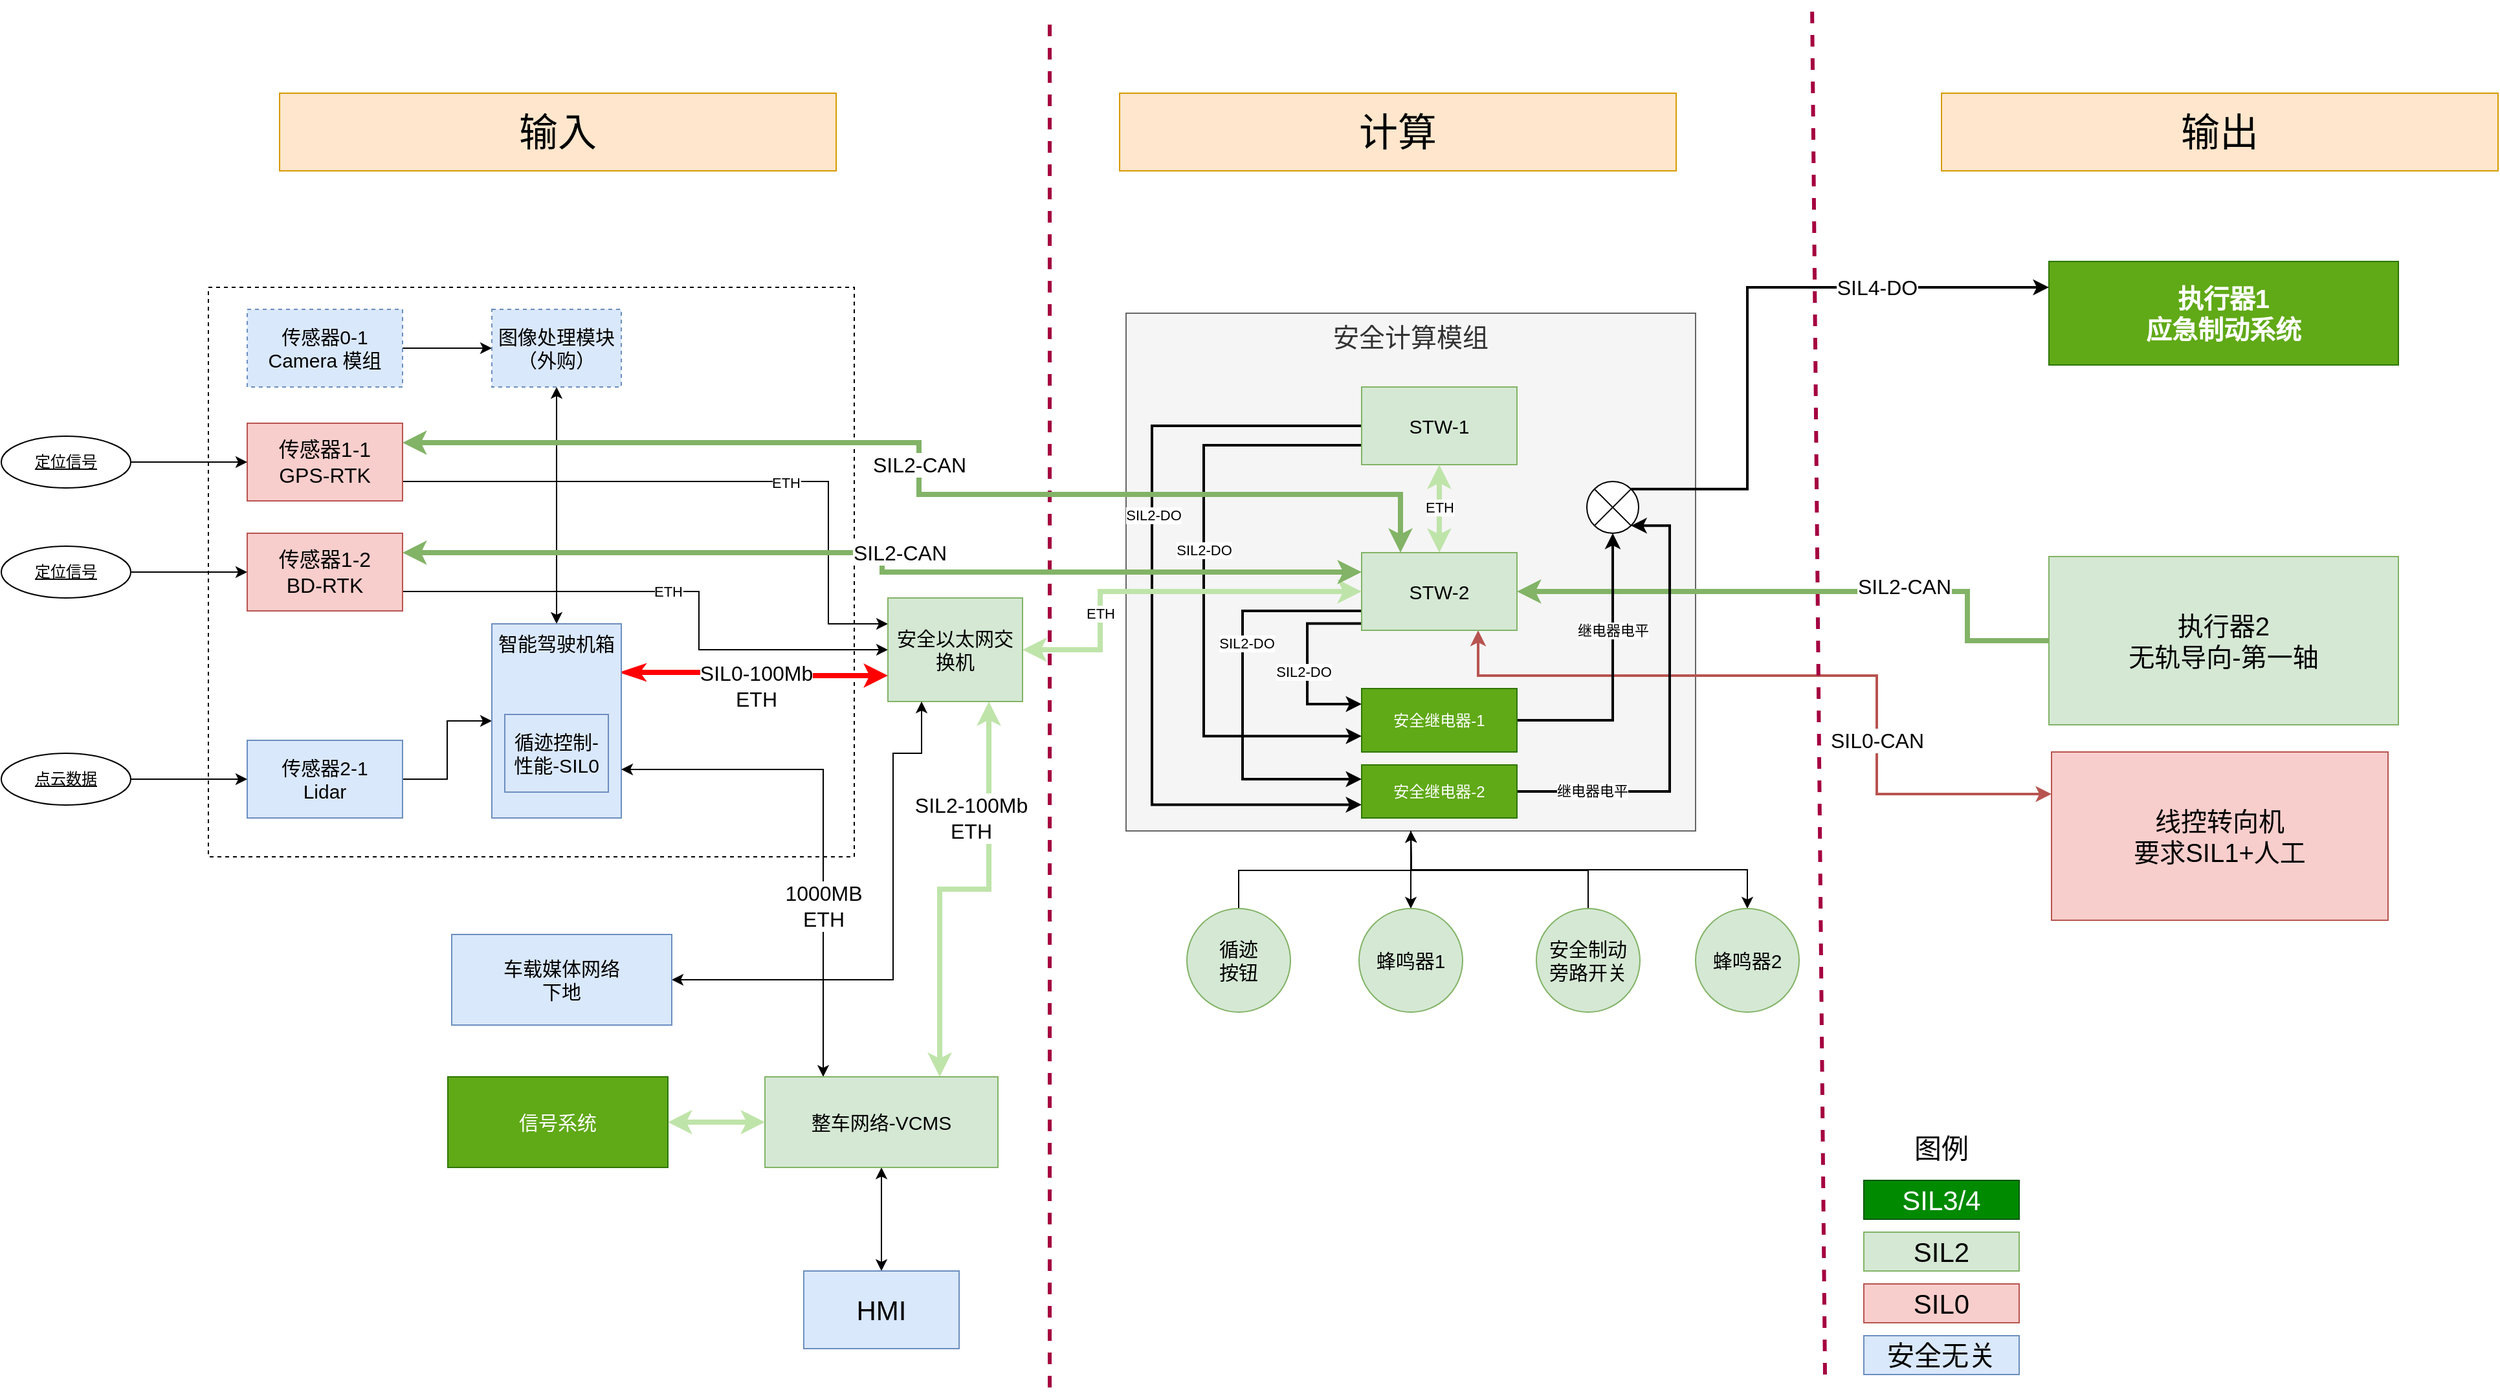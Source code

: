 <mxfile version="22.1.16" type="github" pages="10">
  <diagram name="循迹系统全连接图" id="CBUP-HR3QqebyW29lq4L">
    <mxGraphModel dx="3096" dy="2600" grid="1" gridSize="10" guides="1" tooltips="1" connect="1" arrows="1" fold="1" page="1" pageScale="1" pageWidth="827" pageHeight="1169" math="0" shadow="0">
      <root>
        <mxCell id="0" />
        <mxCell id="1" parent="0" />
        <mxCell id="kV2-ElPKzwBOEJ-UU_A2-1" value="" style="rounded=0;whiteSpace=wrap;html=1;fillStyle=dashed;dashed=1;" parent="1" vertex="1">
          <mxGeometry x="-279" y="-70" width="499" height="440" as="geometry" />
        </mxCell>
        <mxCell id="kV2-ElPKzwBOEJ-UU_A2-2" style="edgeStyle=orthogonalEdgeStyle;rounded=0;orthogonalLoop=1;jettySize=auto;html=1;exitX=1;exitY=0.75;exitDx=0;exitDy=0;entryX=0;entryY=0.25;entryDx=0;entryDy=0;" parent="1" source="kV2-ElPKzwBOEJ-UU_A2-4" target="kV2-ElPKzwBOEJ-UU_A2-74" edge="1">
          <mxGeometry relative="1" as="geometry">
            <mxPoint x="231" y="69.882" as="targetPoint" />
            <Array as="points">
              <mxPoint x="200" y="80" />
              <mxPoint x="200" y="190" />
            </Array>
          </mxGeometry>
        </mxCell>
        <mxCell id="kV2-ElPKzwBOEJ-UU_A2-3" value="ETH" style="edgeLabel;html=1;align=center;verticalAlign=middle;resizable=0;points=[];" parent="kV2-ElPKzwBOEJ-UU_A2-2" vertex="1" connectable="0">
          <mxGeometry x="0.218" y="-1" relative="1" as="geometry">
            <mxPoint as="offset" />
          </mxGeometry>
        </mxCell>
        <mxCell id="kV2-ElPKzwBOEJ-UU_A2-4" value="传感器1-1&lt;br style=&quot;font-size: 16px;&quot;&gt;GPS-RTK" style="rounded=0;whiteSpace=wrap;html=1;fillColor=#f8cecc;strokeColor=#b85450;fontSize=16;" parent="1" vertex="1">
          <mxGeometry x="-249" y="35" width="120" height="60" as="geometry" />
        </mxCell>
        <mxCell id="5FPLXd_CRi9cUbsXNRhK-225" style="edgeStyle=orthogonalEdgeStyle;rounded=0;orthogonalLoop=1;jettySize=auto;html=1;exitX=1;exitY=0.75;exitDx=0;exitDy=0;fontFamily=Helvetica;fontSize=15;fontColor=#ffffff;" parent="1" source="kV2-ElPKzwBOEJ-UU_A2-7" target="kV2-ElPKzwBOEJ-UU_A2-74" edge="1">
          <mxGeometry relative="1" as="geometry">
            <Array as="points">
              <mxPoint x="100" y="165" />
              <mxPoint x="100" y="210" />
            </Array>
          </mxGeometry>
        </mxCell>
        <mxCell id="5FPLXd_CRi9cUbsXNRhK-226" value="&lt;font color=&quot;#000000&quot;&gt;ETH&lt;/font&gt;" style="edgeLabel;html=1;align=center;verticalAlign=middle;resizable=0;points=[];fontSize=11;fontFamily=Helvetica;fontColor=default;" parent="5FPLXd_CRi9cUbsXNRhK-225" vertex="1" connectable="0">
          <mxGeometry x="-0.027" relative="1" as="geometry">
            <mxPoint as="offset" />
          </mxGeometry>
        </mxCell>
        <mxCell id="kV2-ElPKzwBOEJ-UU_A2-7" value="传感器1-2&lt;br style=&quot;font-size: 16px;&quot;&gt;BD-RTK" style="rounded=0;whiteSpace=wrap;html=1;fillColor=#f8cecc;strokeColor=#b85450;fontSize=16;" parent="1" vertex="1">
          <mxGeometry x="-249" y="120" width="120" height="60" as="geometry" />
        </mxCell>
        <mxCell id="kV2-ElPKzwBOEJ-UU_A2-8" style="edgeStyle=orthogonalEdgeStyle;rounded=0;orthogonalLoop=1;jettySize=auto;html=1;exitX=1;exitY=0.5;exitDx=0;exitDy=0;" parent="1" source="kV2-ElPKzwBOEJ-UU_A2-9" target="kV2-ElPKzwBOEJ-UU_A2-22" edge="1">
          <mxGeometry relative="1" as="geometry" />
        </mxCell>
        <mxCell id="kV2-ElPKzwBOEJ-UU_A2-9" value="传感器2-1&lt;br style=&quot;font-size: 15px;&quot;&gt;Lidar" style="rounded=0;whiteSpace=wrap;html=1;fillColor=#dae8fc;strokeColor=#6c8ebf;fontSize=15;" parent="1" vertex="1">
          <mxGeometry x="-249" y="280" width="120" height="60" as="geometry" />
        </mxCell>
        <mxCell id="kV2-ElPKzwBOEJ-UU_A2-10" style="edgeStyle=orthogonalEdgeStyle;rounded=0;orthogonalLoop=1;jettySize=auto;html=1;exitX=1;exitY=0.5;exitDx=0;exitDy=0;" parent="1" source="kV2-ElPKzwBOEJ-UU_A2-11" target="kV2-ElPKzwBOEJ-UU_A2-19" edge="1">
          <mxGeometry relative="1" as="geometry" />
        </mxCell>
        <mxCell id="kV2-ElPKzwBOEJ-UU_A2-11" value="传感器0-1&lt;br style=&quot;font-size: 15px;&quot;&gt;Camera 模组" style="rounded=0;whiteSpace=wrap;html=1;dashed=1;fillColor=#dae8fc;strokeColor=#6c8ebf;fontSize=15;" parent="1" vertex="1">
          <mxGeometry x="-249" y="-53" width="120" height="60" as="geometry" />
        </mxCell>
        <mxCell id="kV2-ElPKzwBOEJ-UU_A2-12" style="edgeStyle=orthogonalEdgeStyle;rounded=0;orthogonalLoop=1;jettySize=auto;html=1;exitX=1;exitY=0.5;exitDx=0;exitDy=0;entryX=0;entryY=0.5;entryDx=0;entryDy=0;" parent="1" source="kV2-ElPKzwBOEJ-UU_A2-13" target="kV2-ElPKzwBOEJ-UU_A2-4" edge="1">
          <mxGeometry relative="1" as="geometry" />
        </mxCell>
        <mxCell id="kV2-ElPKzwBOEJ-UU_A2-13" value="定位信号" style="ellipse;whiteSpace=wrap;html=1;align=center;fontStyle=4;" parent="1" vertex="1">
          <mxGeometry x="-439" y="45" width="100" height="40" as="geometry" />
        </mxCell>
        <mxCell id="kV2-ElPKzwBOEJ-UU_A2-14" style="edgeStyle=orthogonalEdgeStyle;rounded=0;orthogonalLoop=1;jettySize=auto;html=1;exitX=1;exitY=0.5;exitDx=0;exitDy=0;entryX=0;entryY=0.5;entryDx=0;entryDy=0;" parent="1" source="kV2-ElPKzwBOEJ-UU_A2-15" target="kV2-ElPKzwBOEJ-UU_A2-7" edge="1">
          <mxGeometry relative="1" as="geometry" />
        </mxCell>
        <mxCell id="kV2-ElPKzwBOEJ-UU_A2-15" value="定位信号" style="ellipse;whiteSpace=wrap;html=1;align=center;fontStyle=4;" parent="1" vertex="1">
          <mxGeometry x="-439" y="130" width="100" height="40" as="geometry" />
        </mxCell>
        <mxCell id="kV2-ElPKzwBOEJ-UU_A2-16" style="edgeStyle=orthogonalEdgeStyle;rounded=0;orthogonalLoop=1;jettySize=auto;html=1;exitX=1;exitY=0.5;exitDx=0;exitDy=0;entryX=0;entryY=0.5;entryDx=0;entryDy=0;" parent="1" source="kV2-ElPKzwBOEJ-UU_A2-17" target="kV2-ElPKzwBOEJ-UU_A2-9" edge="1">
          <mxGeometry relative="1" as="geometry" />
        </mxCell>
        <mxCell id="kV2-ElPKzwBOEJ-UU_A2-17" value="点云数据" style="ellipse;whiteSpace=wrap;html=1;align=center;fontStyle=4;" parent="1" vertex="1">
          <mxGeometry x="-439" y="290" width="100" height="40" as="geometry" />
        </mxCell>
        <mxCell id="kV2-ElPKzwBOEJ-UU_A2-18" style="edgeStyle=orthogonalEdgeStyle;rounded=0;orthogonalLoop=1;jettySize=auto;html=1;exitX=0.5;exitY=1;exitDx=0;exitDy=0;entryX=0.5;entryY=0;entryDx=0;entryDy=0;startArrow=classic;startFill=1;" parent="1" source="kV2-ElPKzwBOEJ-UU_A2-19" target="kV2-ElPKzwBOEJ-UU_A2-22" edge="1">
          <mxGeometry relative="1" as="geometry" />
        </mxCell>
        <mxCell id="kV2-ElPKzwBOEJ-UU_A2-19" value="图像处理模块&lt;br&gt;（外购）" style="whiteSpace=wrap;html=1;align=center;dashed=1;fillColor=#dae8fc;strokeColor=#6c8ebf;fontSize=15;" parent="1" vertex="1">
          <mxGeometry x="-60" y="-53" width="100" height="60" as="geometry" />
        </mxCell>
        <mxCell id="kV2-ElPKzwBOEJ-UU_A2-20" style="edgeStyle=orthogonalEdgeStyle;rounded=0;orthogonalLoop=1;jettySize=auto;html=1;exitX=1;exitY=0.25;exitDx=0;exitDy=0;strokeWidth=4;startArrow=classicThin;startFill=1;strokeColor=#FF0000;entryX=0;entryY=0.75;entryDx=0;entryDy=0;" parent="1" source="kV2-ElPKzwBOEJ-UU_A2-22" target="kV2-ElPKzwBOEJ-UU_A2-74" edge="1">
          <mxGeometry relative="1" as="geometry" />
        </mxCell>
        <mxCell id="kV2-ElPKzwBOEJ-UU_A2-21" value="SIL0-100Mb&lt;br style=&quot;font-size: 16px;&quot;&gt;ETH" style="edgeLabel;html=1;align=center;verticalAlign=middle;resizable=0;points=[];fontSize=16;" parent="kV2-ElPKzwBOEJ-UU_A2-20" vertex="1" connectable="0">
          <mxGeometry x="0.44" y="-2" relative="1" as="geometry">
            <mxPoint x="-44" y="6" as="offset" />
          </mxGeometry>
        </mxCell>
        <mxCell id="kV2-ElPKzwBOEJ-UU_A2-22" value="智能驾驶机箱" style="whiteSpace=wrap;html=1;align=center;fillColor=#dae8fc;strokeColor=#6c8ebf;verticalAlign=top;fontSize=15;" parent="1" vertex="1">
          <mxGeometry x="-60" y="190" width="100" height="150" as="geometry" />
        </mxCell>
        <mxCell id="Qnf8sOF-xUQ5kVQlb-JE-2" style="edgeStyle=orthogonalEdgeStyle;rounded=0;orthogonalLoop=1;jettySize=auto;html=1;exitX=0.5;exitY=1;exitDx=0;exitDy=0;" parent="1" source="kV2-ElPKzwBOEJ-UU_A2-23" target="Qnf8sOF-xUQ5kVQlb-JE-1" edge="1">
          <mxGeometry relative="1" as="geometry" />
        </mxCell>
        <mxCell id="kV2-ElPKzwBOEJ-UU_A2-23" value="安全计算模组" style="whiteSpace=wrap;html=1;align=center;verticalAlign=top;fontSize=20;fillColor=#f5f5f5;fontColor=#333333;strokeColor=#666666;" parent="1" vertex="1">
          <mxGeometry x="430" y="-50" width="440" height="400" as="geometry" />
        </mxCell>
        <mxCell id="kV2-ElPKzwBOEJ-UU_A2-24" style="edgeStyle=orthogonalEdgeStyle;rounded=0;orthogonalLoop=1;jettySize=auto;html=1;exitX=0;exitY=0.25;exitDx=0;exitDy=0;entryX=0.75;entryY=1;entryDx=0;entryDy=0;strokeWidth=2;startArrow=classic;startFill=1;strokeColor=#b85450;fillColor=#f8cecc;" parent="1" source="kV2-ElPKzwBOEJ-UU_A2-26" target="kV2-ElPKzwBOEJ-UU_A2-65" edge="1">
          <mxGeometry relative="1" as="geometry">
            <Array as="points">
              <mxPoint x="1010" y="321" />
              <mxPoint x="1010" y="230" />
              <mxPoint x="702" y="230" />
            </Array>
          </mxGeometry>
        </mxCell>
        <mxCell id="kV2-ElPKzwBOEJ-UU_A2-25" value="SIL0-CAN" style="edgeLabel;html=1;align=center;verticalAlign=middle;resizable=0;points=[];fontSize=16;" parent="kV2-ElPKzwBOEJ-UU_A2-24" vertex="1" connectable="0">
          <mxGeometry x="0.288" y="3" relative="1" as="geometry">
            <mxPoint x="140" y="47" as="offset" />
          </mxGeometry>
        </mxCell>
        <mxCell id="kV2-ElPKzwBOEJ-UU_A2-26" value="&lt;font style=&quot;font-size: 20px;&quot;&gt;线控转向机&lt;br&gt;要求SIL1+人工&lt;/font&gt;" style="whiteSpace=wrap;html=1;align=center;fontSize=16;fillColor=#f8cecc;strokeColor=#b85450;" parent="1" vertex="1">
          <mxGeometry x="1145" y="289" width="260" height="130" as="geometry" />
        </mxCell>
        <mxCell id="kV2-ElPKzwBOEJ-UU_A2-27" value="" style="endArrow=none;dashed=1;html=1;rounded=0;fillColor=#d80073;strokeColor=#A50040;strokeWidth=3;" parent="1" edge="1">
          <mxGeometry width="50" height="50" relative="1" as="geometry">
            <mxPoint x="371" y="780" as="sourcePoint" />
            <mxPoint x="371" y="-280" as="targetPoint" />
          </mxGeometry>
        </mxCell>
        <mxCell id="kV2-ElPKzwBOEJ-UU_A2-28" value="" style="endArrow=none;dashed=1;html=1;rounded=0;fillColor=#d80073;strokeColor=#A50040;strokeWidth=3;" parent="1" edge="1">
          <mxGeometry width="50" height="50" relative="1" as="geometry">
            <mxPoint x="970" y="770" as="sourcePoint" />
            <mxPoint x="960" y="-290" as="targetPoint" />
          </mxGeometry>
        </mxCell>
        <mxCell id="kV2-ElPKzwBOEJ-UU_A2-33" value="执行器1&lt;br style=&quot;font-size: 20px;&quot;&gt;应急制动系统" style="whiteSpace=wrap;html=1;align=center;fontSize=20;fillColor=#60a917;fontColor=#ffffff;strokeColor=#2D7600;fontStyle=1" parent="1" vertex="1">
          <mxGeometry x="1143" y="-90" width="270" height="80" as="geometry" />
        </mxCell>
        <mxCell id="kV2-ElPKzwBOEJ-UU_A2-34" style="edgeStyle=orthogonalEdgeStyle;rounded=0;orthogonalLoop=1;jettySize=auto;html=1;exitX=0.75;exitY=0;exitDx=0;exitDy=0;strokeWidth=4;startArrow=classic;startFill=1;fillColor=#d5e8d4;strokeColor=#bfe4aa;entryX=0.75;entryY=1;entryDx=0;entryDy=0;" parent="1" source="kV2-ElPKzwBOEJ-UU_A2-39" target="kV2-ElPKzwBOEJ-UU_A2-74" edge="1">
          <mxGeometry relative="1" as="geometry" />
        </mxCell>
        <mxCell id="kV2-ElPKzwBOEJ-UU_A2-35" value="SIL2-100Mb&lt;br style=&quot;font-size: 16px;&quot;&gt;ETH" style="edgeLabel;html=1;align=center;verticalAlign=middle;resizable=0;points=[];fontSize=16;" parent="kV2-ElPKzwBOEJ-UU_A2-34" vertex="1" connectable="0">
          <mxGeometry x="0.115" relative="1" as="geometry">
            <mxPoint x="-14" y="-55" as="offset" />
          </mxGeometry>
        </mxCell>
        <mxCell id="kV2-ElPKzwBOEJ-UU_A2-36" style="edgeStyle=orthogonalEdgeStyle;rounded=0;orthogonalLoop=1;jettySize=auto;html=1;exitX=0.25;exitY=0;exitDx=0;exitDy=0;entryX=1;entryY=0.75;entryDx=0;entryDy=0;startArrow=classic;startFill=1;" parent="1" source="kV2-ElPKzwBOEJ-UU_A2-39" target="kV2-ElPKzwBOEJ-UU_A2-22" edge="1">
          <mxGeometry relative="1" as="geometry" />
        </mxCell>
        <mxCell id="kV2-ElPKzwBOEJ-UU_A2-37" value="1000MB&lt;br style=&quot;font-size: 16px;&quot;&gt;ETH" style="edgeLabel;html=1;align=center;verticalAlign=middle;resizable=0;points=[];fontSize=16;" parent="kV2-ElPKzwBOEJ-UU_A2-36" vertex="1" connectable="0">
          <mxGeometry x="-0.193" y="4" relative="1" as="geometry">
            <mxPoint x="4" y="27" as="offset" />
          </mxGeometry>
        </mxCell>
        <mxCell id="kV2-ElPKzwBOEJ-UU_A2-38" style="edgeStyle=orthogonalEdgeStyle;rounded=0;orthogonalLoop=1;jettySize=auto;html=1;exitX=0.5;exitY=1;exitDx=0;exitDy=0;entryX=0.5;entryY=0;entryDx=0;entryDy=0;startArrow=classic;startFill=1;" parent="1" source="kV2-ElPKzwBOEJ-UU_A2-39" target="kV2-ElPKzwBOEJ-UU_A2-48" edge="1">
          <mxGeometry relative="1" as="geometry" />
        </mxCell>
        <mxCell id="kV2-ElPKzwBOEJ-UU_A2-39" value="整车网络-VCMS" style="whiteSpace=wrap;html=1;align=center;fontSize=15;fillColor=#d5e8d4;strokeColor=#82b366;" parent="1" vertex="1">
          <mxGeometry x="151" y="540" width="180" height="70" as="geometry" />
        </mxCell>
        <mxCell id="kV2-ElPKzwBOEJ-UU_A2-40" style="edgeStyle=orthogonalEdgeStyle;rounded=0;orthogonalLoop=1;jettySize=auto;html=1;exitX=1;exitY=0.5;exitDx=0;exitDy=0;entryX=0;entryY=0.5;entryDx=0;entryDy=0;strokeWidth=4;strokeColor=#bfe4aa;startArrow=classic;startFill=1;fillColor=#d5e8d4;" parent="1" source="kV2-ElPKzwBOEJ-UU_A2-41" target="kV2-ElPKzwBOEJ-UU_A2-39" edge="1">
          <mxGeometry relative="1" as="geometry" />
        </mxCell>
        <mxCell id="kV2-ElPKzwBOEJ-UU_A2-41" value="信号系统" style="whiteSpace=wrap;html=1;align=center;fontSize=15;fillColor=#60a917;fontColor=#ffffff;strokeColor=#2D7600;" parent="1" vertex="1">
          <mxGeometry x="-94" y="540" width="170" height="70" as="geometry" />
        </mxCell>
        <mxCell id="kV2-ElPKzwBOEJ-UU_A2-42" style="edgeStyle=orthogonalEdgeStyle;rounded=0;orthogonalLoop=1;jettySize=auto;html=1;exitX=0;exitY=0.5;exitDx=0;exitDy=0;entryX=1;entryY=0.5;entryDx=0;entryDy=0;strokeWidth=4;fillColor=#d5e8d4;strokeColor=#82b366;" parent="1" source="kV2-ElPKzwBOEJ-UU_A2-44" target="kV2-ElPKzwBOEJ-UU_A2-65" edge="1">
          <mxGeometry relative="1" as="geometry">
            <Array as="points">
              <mxPoint x="1080" y="203" />
              <mxPoint x="1080" y="165" />
            </Array>
          </mxGeometry>
        </mxCell>
        <mxCell id="kV2-ElPKzwBOEJ-UU_A2-43" value="SIL2-CAN" style="edgeLabel;html=1;align=center;verticalAlign=middle;resizable=0;points=[];fontSize=16;" parent="kV2-ElPKzwBOEJ-UU_A2-42" vertex="1" connectable="0">
          <mxGeometry x="0.021" y="1" relative="1" as="geometry">
            <mxPoint x="79" y="-5" as="offset" />
          </mxGeometry>
        </mxCell>
        <mxCell id="kV2-ElPKzwBOEJ-UU_A2-44" value="执行器2&lt;br style=&quot;font-size: 20px;&quot;&gt;无轨导向-第一轴" style="whiteSpace=wrap;html=1;align=center;fontSize=20;fillColor=#d5e8d4;strokeColor=#82b366;" parent="1" vertex="1">
          <mxGeometry x="1143" y="138" width="270" height="130" as="geometry" />
        </mxCell>
        <mxCell id="kV2-ElPKzwBOEJ-UU_A2-45" value="输入" style="rounded=0;whiteSpace=wrap;html=1;fontSize=30;fillColor=#ffe6cc;strokeColor=#d79b00;" parent="1" vertex="1">
          <mxGeometry x="-224" y="-220" width="430" height="60" as="geometry" />
        </mxCell>
        <mxCell id="kV2-ElPKzwBOEJ-UU_A2-46" value="计算" style="rounded=0;whiteSpace=wrap;html=1;fontSize=30;fillColor=#ffe6cc;strokeColor=#d79b00;" parent="1" vertex="1">
          <mxGeometry x="425" y="-220" width="430" height="60" as="geometry" />
        </mxCell>
        <mxCell id="kV2-ElPKzwBOEJ-UU_A2-47" value="输出" style="rounded=0;whiteSpace=wrap;html=1;fontSize=30;fillColor=#ffe6cc;strokeColor=#d79b00;" parent="1" vertex="1">
          <mxGeometry x="1060" y="-220" width="430" height="60" as="geometry" />
        </mxCell>
        <mxCell id="kV2-ElPKzwBOEJ-UU_A2-48" value="HMI" style="rounded=0;whiteSpace=wrap;html=1;fillColor=#dae8fc;strokeColor=#6c8ebf;fontSize=21;" parent="1" vertex="1">
          <mxGeometry x="181" y="690" width="120" height="60" as="geometry" />
        </mxCell>
        <mxCell id="kV2-ElPKzwBOEJ-UU_A2-49" value="循迹控制-性能-SIL0" style="rounded=0;whiteSpace=wrap;html=1;fontSize=15;fillColor=#dae8fc;strokeColor=#6c8ebf;" parent="1" vertex="1">
          <mxGeometry x="-50" y="260" width="80" height="60" as="geometry" />
        </mxCell>
        <mxCell id="kV2-ElPKzwBOEJ-UU_A2-50" style="edgeStyle=orthogonalEdgeStyle;rounded=0;orthogonalLoop=1;jettySize=auto;html=1;exitX=0;exitY=0.75;exitDx=0;exitDy=0;entryX=0;entryY=0.75;entryDx=0;entryDy=0;strokeWidth=2;" parent="1" source="kV2-ElPKzwBOEJ-UU_A2-56" target="kV2-ElPKzwBOEJ-UU_A2-68" edge="1">
          <mxGeometry relative="1" as="geometry">
            <Array as="points">
              <mxPoint x="490" y="52" />
              <mxPoint x="490" y="277" />
            </Array>
          </mxGeometry>
        </mxCell>
        <mxCell id="kV2-ElPKzwBOEJ-UU_A2-51" value="SIL2-DO" style="edgeLabel;html=1;align=center;verticalAlign=middle;resizable=0;points=[];" parent="kV2-ElPKzwBOEJ-UU_A2-50" vertex="1" connectable="0">
          <mxGeometry x="-0.136" relative="1" as="geometry">
            <mxPoint as="offset" />
          </mxGeometry>
        </mxCell>
        <mxCell id="kV2-ElPKzwBOEJ-UU_A2-52" style="edgeStyle=orthogonalEdgeStyle;rounded=0;orthogonalLoop=1;jettySize=auto;html=1;exitX=0;exitY=0.5;exitDx=0;exitDy=0;entryX=0;entryY=0.75;entryDx=0;entryDy=0;strokeWidth=2;" parent="1" source="kV2-ElPKzwBOEJ-UU_A2-56" target="kV2-ElPKzwBOEJ-UU_A2-71" edge="1">
          <mxGeometry relative="1" as="geometry">
            <Array as="points">
              <mxPoint x="450" y="37" />
              <mxPoint x="450" y="330" />
            </Array>
          </mxGeometry>
        </mxCell>
        <mxCell id="kV2-ElPKzwBOEJ-UU_A2-53" value="SIL2-DO" style="edgeLabel;html=1;align=center;verticalAlign=middle;resizable=0;points=[];" parent="kV2-ElPKzwBOEJ-UU_A2-52" vertex="1" connectable="0">
          <mxGeometry x="-0.253" y="1" relative="1" as="geometry">
            <mxPoint as="offset" />
          </mxGeometry>
        </mxCell>
        <mxCell id="kV2-ElPKzwBOEJ-UU_A2-56" value="STW-1" style="rounded=0;whiteSpace=wrap;html=1;fillColor=#d5e8d4;fontColor=default;strokeColor=#82b366;fontSize=15;" parent="1" vertex="1">
          <mxGeometry x="612" y="7" width="120" height="60" as="geometry" />
        </mxCell>
        <mxCell id="kV2-ElPKzwBOEJ-UU_A2-57" style="edgeStyle=orthogonalEdgeStyle;rounded=0;orthogonalLoop=1;jettySize=auto;html=1;exitX=0;exitY=0.913;exitDx=0;exitDy=0;entryX=0;entryY=0.25;entryDx=0;entryDy=0;strokeWidth=2;exitPerimeter=0;" parent="1" source="kV2-ElPKzwBOEJ-UU_A2-65" target="kV2-ElPKzwBOEJ-UU_A2-68" edge="1">
          <mxGeometry relative="1" as="geometry">
            <Array as="points">
              <mxPoint x="570" y="190" />
              <mxPoint x="570" y="252" />
              <mxPoint x="612" y="252" />
            </Array>
          </mxGeometry>
        </mxCell>
        <mxCell id="kV2-ElPKzwBOEJ-UU_A2-58" value="SIL2-DO" style="edgeLabel;html=1;align=center;verticalAlign=middle;resizable=0;points=[];" parent="kV2-ElPKzwBOEJ-UU_A2-57" vertex="1" connectable="0">
          <mxGeometry x="0.074" y="-3" relative="1" as="geometry">
            <mxPoint as="offset" />
          </mxGeometry>
        </mxCell>
        <mxCell id="kV2-ElPKzwBOEJ-UU_A2-59" style="edgeStyle=orthogonalEdgeStyle;rounded=0;orthogonalLoop=1;jettySize=auto;html=1;entryX=0;entryY=0.25;entryDx=0;entryDy=0;strokeWidth=2;exitX=0;exitY=0.75;exitDx=0;exitDy=0;" parent="1" source="kV2-ElPKzwBOEJ-UU_A2-65" target="kV2-ElPKzwBOEJ-UU_A2-71" edge="1">
          <mxGeometry relative="1" as="geometry">
            <Array as="points">
              <mxPoint x="520" y="180" />
              <mxPoint x="520" y="310" />
              <mxPoint x="612" y="310" />
            </Array>
            <mxPoint x="610" y="160" as="sourcePoint" />
          </mxGeometry>
        </mxCell>
        <mxCell id="kV2-ElPKzwBOEJ-UU_A2-60" value="SIL2-DO" style="edgeLabel;html=1;align=center;verticalAlign=middle;resizable=0;points=[];" parent="kV2-ElPKzwBOEJ-UU_A2-59" vertex="1" connectable="0">
          <mxGeometry x="-0.255" y="3" relative="1" as="geometry">
            <mxPoint as="offset" />
          </mxGeometry>
        </mxCell>
        <mxCell id="kV2-ElPKzwBOEJ-UU_A2-61" style="edgeStyle=orthogonalEdgeStyle;rounded=0;orthogonalLoop=1;jettySize=auto;html=1;entryX=0.5;entryY=1;entryDx=0;entryDy=0;startArrow=classic;startFill=1;strokeColor=#bfe4aa;strokeWidth=4;fillColor=#d5e8d4;" parent="1" source="kV2-ElPKzwBOEJ-UU_A2-65" target="kV2-ElPKzwBOEJ-UU_A2-56" edge="1">
          <mxGeometry relative="1" as="geometry" />
        </mxCell>
        <mxCell id="kV2-ElPKzwBOEJ-UU_A2-62" value="ETH" style="edgeLabel;html=1;align=center;verticalAlign=middle;resizable=0;points=[];" parent="kV2-ElPKzwBOEJ-UU_A2-61" vertex="1" connectable="0">
          <mxGeometry x="-0.001" y="3" relative="1" as="geometry">
            <mxPoint x="3" y="-1" as="offset" />
          </mxGeometry>
        </mxCell>
        <mxCell id="kV2-ElPKzwBOEJ-UU_A2-65" value="STW-2" style="rounded=0;whiteSpace=wrap;html=1;fillColor=#d5e8d4;fontColor=default;strokeColor=#82b366;fontSize=15;" parent="1" vertex="1">
          <mxGeometry x="612" y="135" width="120" height="60" as="geometry" />
        </mxCell>
        <mxCell id="kV2-ElPKzwBOEJ-UU_A2-66" style="edgeStyle=orthogonalEdgeStyle;rounded=0;orthogonalLoop=1;jettySize=auto;html=1;exitX=1;exitY=0.5;exitDx=0;exitDy=0;entryX=0.5;entryY=1;entryDx=0;entryDy=0;strokeWidth=2;" parent="1" source="kV2-ElPKzwBOEJ-UU_A2-68" target="kV2-ElPKzwBOEJ-UU_A2-75" edge="1">
          <mxGeometry relative="1" as="geometry">
            <Array as="points">
              <mxPoint x="806" y="265" />
            </Array>
          </mxGeometry>
        </mxCell>
        <mxCell id="kV2-ElPKzwBOEJ-UU_A2-67" value="继电器电平" style="edgeLabel;html=1;align=center;verticalAlign=middle;resizable=0;points=[];" parent="kV2-ElPKzwBOEJ-UU_A2-66" vertex="1" connectable="0">
          <mxGeometry x="-0.607" relative="1" as="geometry">
            <mxPoint x="31" y="-70" as="offset" />
          </mxGeometry>
        </mxCell>
        <mxCell id="kV2-ElPKzwBOEJ-UU_A2-68" value="安全继电器-1" style="rounded=0;whiteSpace=wrap;html=1;fillColor=#60a917;fontColor=#ffffff;strokeColor=#2D7600;" parent="1" vertex="1">
          <mxGeometry x="612" y="240" width="120" height="49" as="geometry" />
        </mxCell>
        <mxCell id="kV2-ElPKzwBOEJ-UU_A2-69" style="edgeStyle=orthogonalEdgeStyle;rounded=0;orthogonalLoop=1;jettySize=auto;html=1;exitX=1;exitY=0.5;exitDx=0;exitDy=0;entryX=1;entryY=1;entryDx=0;entryDy=0;strokeWidth=2;" parent="1" source="kV2-ElPKzwBOEJ-UU_A2-71" target="kV2-ElPKzwBOEJ-UU_A2-75" edge="1">
          <mxGeometry relative="1" as="geometry">
            <mxPoint x="740" y="-50" as="targetPoint" />
            <Array as="points">
              <mxPoint x="850" y="319" />
              <mxPoint x="850" y="114" />
            </Array>
          </mxGeometry>
        </mxCell>
        <mxCell id="kV2-ElPKzwBOEJ-UU_A2-70" value="继电器电平" style="edgeLabel;html=1;align=center;verticalAlign=middle;resizable=0;points=[];" parent="kV2-ElPKzwBOEJ-UU_A2-69" vertex="1" connectable="0">
          <mxGeometry x="-0.087" relative="1" as="geometry">
            <mxPoint x="-60" y="43" as="offset" />
          </mxGeometry>
        </mxCell>
        <mxCell id="kV2-ElPKzwBOEJ-UU_A2-71" value="安全继电器-2" style="rounded=0;whiteSpace=wrap;html=1;fillColor=#60a917;fontColor=#ffffff;strokeColor=#2D7600;" parent="1" vertex="1">
          <mxGeometry x="612" y="299" width="120" height="41" as="geometry" />
        </mxCell>
        <mxCell id="kV2-ElPKzwBOEJ-UU_A2-72" style="edgeStyle=orthogonalEdgeStyle;rounded=0;orthogonalLoop=1;jettySize=auto;html=1;exitX=1;exitY=0.5;exitDx=0;exitDy=0;entryX=0;entryY=0.5;entryDx=0;entryDy=0;strokeColor=#bfe4aa;strokeWidth=4;fillColor=#d5e8d4;startArrow=classic;startFill=1;" parent="1" source="kV2-ElPKzwBOEJ-UU_A2-74" target="kV2-ElPKzwBOEJ-UU_A2-65" edge="1">
          <mxGeometry relative="1" as="geometry">
            <Array as="points">
              <mxPoint x="410" y="210" />
              <mxPoint x="410" y="165" />
            </Array>
          </mxGeometry>
        </mxCell>
        <mxCell id="kV2-ElPKzwBOEJ-UU_A2-73" value="ETH" style="edgeLabel;html=1;align=center;verticalAlign=middle;resizable=0;points=[];" parent="kV2-ElPKzwBOEJ-UU_A2-72" vertex="1" connectable="0">
          <mxGeometry x="-0.434" y="-3" relative="1" as="geometry">
            <mxPoint x="-3" y="-1" as="offset" />
          </mxGeometry>
        </mxCell>
        <mxCell id="kV2-ElPKzwBOEJ-UU_A2-74" value="安全以太网交换机" style="whiteSpace=wrap;html=1;align=center;fontSize=15;fillColor=#d5e8d4;strokeColor=#82b366;" parent="1" vertex="1">
          <mxGeometry x="246" y="170" width="104" height="80" as="geometry" />
        </mxCell>
        <mxCell id="kV2-ElPKzwBOEJ-UU_A2-75" value="" style="shape=sumEllipse;perimeter=ellipsePerimeter;whiteSpace=wrap;html=1;backgroundOutline=1;" parent="1" vertex="1">
          <mxGeometry x="786" y="80" width="40" height="40" as="geometry" />
        </mxCell>
        <mxCell id="kV2-ElPKzwBOEJ-UU_A2-76" style="edgeStyle=orthogonalEdgeStyle;rounded=0;orthogonalLoop=1;jettySize=auto;html=1;exitX=1;exitY=0;exitDx=0;exitDy=0;entryX=0;entryY=0.25;entryDx=0;entryDy=0;strokeWidth=2;" parent="1" source="kV2-ElPKzwBOEJ-UU_A2-75" target="kV2-ElPKzwBOEJ-UU_A2-33" edge="1">
          <mxGeometry relative="1" as="geometry">
            <Array as="points">
              <mxPoint x="910" y="86" />
              <mxPoint x="910" y="-70" />
            </Array>
          </mxGeometry>
        </mxCell>
        <mxCell id="kV2-ElPKzwBOEJ-UU_A2-77" value="SIL4-DO" style="edgeLabel;html=1;align=center;verticalAlign=middle;resizable=0;points=[];fontSize=16;" parent="kV2-ElPKzwBOEJ-UU_A2-76" vertex="1" connectable="0">
          <mxGeometry x="0.235" y="2" relative="1" as="geometry">
            <mxPoint x="50" y="2" as="offset" />
          </mxGeometry>
        </mxCell>
        <mxCell id="kV2-ElPKzwBOEJ-UU_A2-78" value="" style="group" parent="1" vertex="1" connectable="0">
          <mxGeometry x="1000" y="580" width="120" height="190" as="geometry" />
        </mxCell>
        <mxCell id="kV2-ElPKzwBOEJ-UU_A2-79" value="SIL3/4" style="rounded=0;whiteSpace=wrap;html=1;fillColor=#008a00;strokeColor=#005700;fontSize=21;fontColor=#ffffff;" parent="kV2-ElPKzwBOEJ-UU_A2-78" vertex="1">
          <mxGeometry y="40" width="120" height="30" as="geometry" />
        </mxCell>
        <mxCell id="kV2-ElPKzwBOEJ-UU_A2-80" value="&lt;font style=&quot;font-size: 21px;&quot;&gt;图例&lt;/font&gt;" style="text;html=1;strokeColor=none;fillColor=none;align=center;verticalAlign=middle;whiteSpace=wrap;rounded=0;" parent="kV2-ElPKzwBOEJ-UU_A2-78" vertex="1">
          <mxGeometry x="30" width="60" height="30" as="geometry" />
        </mxCell>
        <mxCell id="kV2-ElPKzwBOEJ-UU_A2-81" value="SIL2" style="rounded=0;whiteSpace=wrap;html=1;fillColor=#d5e8d4;strokeColor=#82b366;fontSize=21;" parent="kV2-ElPKzwBOEJ-UU_A2-78" vertex="1">
          <mxGeometry y="80" width="120" height="30" as="geometry" />
        </mxCell>
        <mxCell id="kV2-ElPKzwBOEJ-UU_A2-82" value="SIL0" style="rounded=0;whiteSpace=wrap;html=1;fillColor=#f8cecc;strokeColor=#b85450;fontSize=21;" parent="kV2-ElPKzwBOEJ-UU_A2-78" vertex="1">
          <mxGeometry y="120" width="120" height="30" as="geometry" />
        </mxCell>
        <mxCell id="kV2-ElPKzwBOEJ-UU_A2-83" value="安全无关" style="rounded=0;whiteSpace=wrap;html=1;fillColor=#dae8fc;strokeColor=#6c8ebf;fontSize=21;" parent="kV2-ElPKzwBOEJ-UU_A2-78" vertex="1">
          <mxGeometry y="160" width="120" height="30" as="geometry" />
        </mxCell>
        <mxCell id="kV2-ElPKzwBOEJ-UU_A2-84" style="edgeStyle=orthogonalEdgeStyle;rounded=0;orthogonalLoop=1;jettySize=auto;html=1;entryX=0.25;entryY=0;entryDx=0;entryDy=0;strokeWidth=4;strokeColor=#82b366;exitX=1;exitY=0.25;exitDx=0;exitDy=0;fillColor=#d5e8d4;startArrow=classic;startFill=1;" parent="1" source="kV2-ElPKzwBOEJ-UU_A2-4" target="kV2-ElPKzwBOEJ-UU_A2-65" edge="1">
          <mxGeometry relative="1" as="geometry">
            <mxPoint x="510" y="54.588" as="targetPoint" />
            <mxPoint x="-130" y="80" as="sourcePoint" />
            <Array as="points">
              <mxPoint x="270" y="50" />
              <mxPoint x="270" y="90" />
              <mxPoint x="642" y="90" />
            </Array>
          </mxGeometry>
        </mxCell>
        <mxCell id="kV2-ElPKzwBOEJ-UU_A2-85" value="SIL2-CAN" style="edgeLabel;html=1;align=center;verticalAlign=middle;resizable=0;points=[];fontSize=16;" parent="kV2-ElPKzwBOEJ-UU_A2-84" vertex="1" connectable="0">
          <mxGeometry x="0.413" relative="1" as="geometry">
            <mxPoint x="-166" y="-23" as="offset" />
          </mxGeometry>
        </mxCell>
        <mxCell id="kV2-ElPKzwBOEJ-UU_A2-86" style="edgeStyle=orthogonalEdgeStyle;rounded=0;orthogonalLoop=1;jettySize=auto;html=1;exitX=1;exitY=0.25;exitDx=0;exitDy=0;entryX=0;entryY=0.25;entryDx=0;entryDy=0;strokeWidth=4;strokeColor=#82b366;fillColor=#d5e8d4;startArrow=classic;startFill=1;" parent="1" source="kV2-ElPKzwBOEJ-UU_A2-7" target="kV2-ElPKzwBOEJ-UU_A2-65" edge="1">
          <mxGeometry relative="1" as="geometry">
            <mxPoint x="510" y="150" as="targetPoint" />
          </mxGeometry>
        </mxCell>
        <mxCell id="kV2-ElPKzwBOEJ-UU_A2-87" value="SIL2-CAN" style="edgeLabel;html=1;align=center;verticalAlign=middle;resizable=0;points=[];fontSize=16;" parent="kV2-ElPKzwBOEJ-UU_A2-86" vertex="1" connectable="0">
          <mxGeometry x="0.4" y="2" relative="1" as="geometry">
            <mxPoint x="-130" y="-13" as="offset" />
          </mxGeometry>
        </mxCell>
        <mxCell id="5FPLXd_CRi9cUbsXNRhK-217" style="edgeStyle=orthogonalEdgeStyle;rounded=0;orthogonalLoop=1;jettySize=auto;html=1;exitX=0.5;exitY=0;exitDx=0;exitDy=0;" parent="1" source="5FPLXd_CRi9cUbsXNRhK-218" edge="1">
          <mxGeometry relative="1" as="geometry">
            <mxPoint x="650" y="350" as="targetPoint" />
          </mxGeometry>
        </mxCell>
        <mxCell id="5FPLXd_CRi9cUbsXNRhK-218" value="循迹&lt;br&gt;按钮" style="ellipse;whiteSpace=wrap;html=1;aspect=fixed;fontSize=15;fillColor=#d5e8d4;strokeColor=#82b366;rounded=0;" parent="1" vertex="1">
          <mxGeometry x="477" y="410" width="80" height="80" as="geometry" />
        </mxCell>
        <mxCell id="5FPLXd_CRi9cUbsXNRhK-219" style="edgeStyle=orthogonalEdgeStyle;rounded=0;orthogonalLoop=1;jettySize=auto;html=1;exitX=0.5;exitY=0;exitDx=0;exitDy=0;startArrow=classic;startFill=1;endArrow=none;endFill=0;" parent="1" source="5FPLXd_CRi9cUbsXNRhK-220" edge="1">
          <mxGeometry relative="1" as="geometry">
            <mxPoint x="650" y="350" as="targetPoint" />
          </mxGeometry>
        </mxCell>
        <mxCell id="5FPLXd_CRi9cUbsXNRhK-220" value="蜂鸣器1" style="ellipse;whiteSpace=wrap;html=1;aspect=fixed;fontSize=15;fillColor=#d5e8d4;strokeColor=#82b366;rounded=0;" parent="1" vertex="1">
          <mxGeometry x="610" y="410" width="80" height="80" as="geometry" />
        </mxCell>
        <mxCell id="5FPLXd_CRi9cUbsXNRhK-221" style="edgeStyle=orthogonalEdgeStyle;rounded=0;orthogonalLoop=1;jettySize=auto;html=1;exitX=0.5;exitY=0;exitDx=0;exitDy=0;startArrow=none;startFill=0;endArrow=classic;endFill=1;" parent="1" source="5FPLXd_CRi9cUbsXNRhK-222" edge="1">
          <mxGeometry relative="1" as="geometry">
            <mxPoint x="650" y="350" as="targetPoint" />
          </mxGeometry>
        </mxCell>
        <mxCell id="5FPLXd_CRi9cUbsXNRhK-222" value="安全制动&lt;br&gt;旁路开关" style="ellipse;whiteSpace=wrap;html=1;aspect=fixed;fontSize=15;fillColor=#d5e8d4;strokeColor=#82b366;rounded=0;" parent="1" vertex="1">
          <mxGeometry x="747" y="410" width="80" height="80" as="geometry" />
        </mxCell>
        <mxCell id="5FPLXd_CRi9cUbsXNRhK-224" style="edgeStyle=orthogonalEdgeStyle;rounded=0;orthogonalLoop=1;jettySize=auto;html=1;exitX=1;exitY=0.5;exitDx=0;exitDy=0;entryX=0.25;entryY=1;entryDx=0;entryDy=0;fontFamily=Helvetica;fontSize=15;fontColor=#ffffff;startArrow=classic;startFill=1;" parent="1" source="5FPLXd_CRi9cUbsXNRhK-223" target="kV2-ElPKzwBOEJ-UU_A2-74" edge="1">
          <mxGeometry relative="1" as="geometry">
            <Array as="points">
              <mxPoint x="250" y="465" />
              <mxPoint x="250" y="290" />
              <mxPoint x="272" y="290" />
            </Array>
          </mxGeometry>
        </mxCell>
        <mxCell id="5FPLXd_CRi9cUbsXNRhK-223" value="车载媒体网络&lt;br&gt;下地" style="whiteSpace=wrap;html=1;align=center;fontSize=15;fillColor=#dae8fc;fontColor=default;strokeColor=#6c8ebf;rounded=0;" parent="1" vertex="1">
          <mxGeometry x="-91" y="430" width="170" height="70" as="geometry" />
        </mxCell>
        <mxCell id="Qnf8sOF-xUQ5kVQlb-JE-1" value="蜂鸣器2" style="ellipse;whiteSpace=wrap;html=1;aspect=fixed;fontSize=15;fillColor=#d5e8d4;strokeColor=#82b366;rounded=0;" parent="1" vertex="1">
          <mxGeometry x="870" y="410" width="80" height="80" as="geometry" />
        </mxCell>
      </root>
    </mxGraphModel>
  </diagram>
  <diagram id="lsjFzdNTHn-OdfoM8NlI" name="循迹系统全连接图 高鑫鹏">
    <mxGraphModel dx="1621" dy="1670" grid="1" gridSize="10" guides="1" tooltips="1" connect="1" arrows="1" fold="1" page="1" pageScale="1" pageWidth="827" pageHeight="1169" math="0" shadow="0">
      <root>
        <mxCell id="0" />
        <mxCell id="1" parent="0" />
        <mxCell id="QA0R_lEdsybjFQ6YRMCE-1" value="" style="rounded=0;whiteSpace=wrap;html=1;fillStyle=dashed;dashed=1;" parent="1" vertex="1">
          <mxGeometry x="-279" y="-70" width="499" height="440" as="geometry" />
        </mxCell>
        <mxCell id="QA0R_lEdsybjFQ6YRMCE-2" style="edgeStyle=orthogonalEdgeStyle;rounded=0;orthogonalLoop=1;jettySize=auto;html=1;exitX=1;exitY=0.75;exitDx=0;exitDy=0;entryX=0;entryY=0.25;entryDx=0;entryDy=0;" parent="1" source="QA0R_lEdsybjFQ6YRMCE-4" target="QA0R_lEdsybjFQ6YRMCE-74" edge="1">
          <mxGeometry relative="1" as="geometry">
            <mxPoint x="305" y="170" as="targetPoint" />
            <Array as="points">
              <mxPoint x="130" y="80" />
              <mxPoint x="130" y="190" />
            </Array>
            <mxPoint x="-70" y="80" as="sourcePoint" />
          </mxGeometry>
        </mxCell>
        <mxCell id="QA0R_lEdsybjFQ6YRMCE-3" value="100M&lt;br&gt;ETH" style="edgeLabel;html=1;align=center;verticalAlign=middle;resizable=0;points=[];fontSize=16;" parent="QA0R_lEdsybjFQ6YRMCE-2" vertex="1" connectable="0">
          <mxGeometry x="0.218" y="-1" relative="1" as="geometry">
            <mxPoint as="offset" />
          </mxGeometry>
        </mxCell>
        <mxCell id="QA0R_lEdsybjFQ6YRMCE-4" value="传感器1-1&lt;br style=&quot;font-size: 16px;&quot;&gt;GPS-RTK" style="rounded=0;whiteSpace=wrap;html=1;fillColor=#f8cecc;strokeColor=#b85450;fontSize=16;" parent="1" vertex="1">
          <mxGeometry x="-249" y="35" width="120" height="60" as="geometry" />
        </mxCell>
        <mxCell id="QA0R_lEdsybjFQ6YRMCE-5" style="edgeStyle=orthogonalEdgeStyle;rounded=0;orthogonalLoop=1;jettySize=auto;html=1;exitX=1;exitY=0.75;exitDx=0;exitDy=0;entryX=0;entryY=0.5;entryDx=0;entryDy=0;" parent="1" source="QA0R_lEdsybjFQ6YRMCE-7" target="QA0R_lEdsybjFQ6YRMCE-74" edge="1">
          <mxGeometry relative="1" as="geometry">
            <Array as="points">
              <mxPoint x="59" y="165" />
              <mxPoint x="59" y="210" />
            </Array>
          </mxGeometry>
        </mxCell>
        <mxCell id="QA0R_lEdsybjFQ6YRMCE-6" value="ETH" style="edgeLabel;html=1;align=center;verticalAlign=middle;resizable=0;points=[];" parent="QA0R_lEdsybjFQ6YRMCE-5" vertex="1" connectable="0">
          <mxGeometry x="0.252" y="-1" relative="1" as="geometry">
            <mxPoint x="1" as="offset" />
          </mxGeometry>
        </mxCell>
        <mxCell id="zMVv8xVTADvQjUOD5xDu-2" value="100M ETH" style="edgeLabel;html=1;align=center;verticalAlign=middle;resizable=0;points=[];endArrow=classic;rounded=0;strokeColor=none;startArrow=classic;startFill=1;fontSize=16;" parent="QA0R_lEdsybjFQ6YRMCE-5" vertex="1" connectable="0">
          <mxGeometry x="0.275" y="-2" relative="1" as="geometry">
            <mxPoint as="offset" />
          </mxGeometry>
        </mxCell>
        <mxCell id="QA0R_lEdsybjFQ6YRMCE-7" value="传感器1-2&lt;br style=&quot;font-size: 16px;&quot;&gt;BD-RTK" style="rounded=0;whiteSpace=wrap;html=1;fillColor=#f8cecc;strokeColor=#b85450;fontSize=16;" parent="1" vertex="1">
          <mxGeometry x="-249" y="120" width="120" height="60" as="geometry" />
        </mxCell>
        <mxCell id="QA0R_lEdsybjFQ6YRMCE-8" style="edgeStyle=orthogonalEdgeStyle;rounded=0;orthogonalLoop=1;jettySize=auto;html=1;exitX=1;exitY=0.5;exitDx=0;exitDy=0;startArrow=classic;startFill=1;" parent="1" source="QA0R_lEdsybjFQ6YRMCE-9" target="QA0R_lEdsybjFQ6YRMCE-22" edge="1">
          <mxGeometry relative="1" as="geometry" />
        </mxCell>
        <mxCell id="zMVv8xVTADvQjUOD5xDu-3" value="1000M ETH" style="edgeLabel;html=1;align=center;verticalAlign=middle;resizable=0;points=[];fontSize=16;" parent="QA0R_lEdsybjFQ6YRMCE-8" vertex="1" connectable="0">
          <mxGeometry x="-0.093" y="1" relative="1" as="geometry">
            <mxPoint x="-14" y="-43" as="offset" />
          </mxGeometry>
        </mxCell>
        <mxCell id="QA0R_lEdsybjFQ6YRMCE-9" value="传感器2-1&lt;br style=&quot;font-size: 15px;&quot;&gt;Lidar" style="rounded=0;whiteSpace=wrap;html=1;fillColor=#dae8fc;strokeColor=#6c8ebf;fontSize=15;" parent="1" vertex="1">
          <mxGeometry x="-249" y="280" width="120" height="60" as="geometry" />
        </mxCell>
        <mxCell id="QA0R_lEdsybjFQ6YRMCE-10" style="edgeStyle=orthogonalEdgeStyle;rounded=0;orthogonalLoop=1;jettySize=auto;html=1;exitX=1;exitY=0.5;exitDx=0;exitDy=0;" parent="1" source="QA0R_lEdsybjFQ6YRMCE-11" target="QA0R_lEdsybjFQ6YRMCE-19" edge="1">
          <mxGeometry relative="1" as="geometry" />
        </mxCell>
        <mxCell id="QA0R_lEdsybjFQ6YRMCE-11" value="传感器0-1&lt;br style=&quot;font-size: 15px;&quot;&gt;Camera 模组" style="rounded=0;whiteSpace=wrap;html=1;dashed=1;fillColor=#dae8fc;strokeColor=#6c8ebf;fontSize=15;" parent="1" vertex="1">
          <mxGeometry x="-249" y="-53" width="120" height="60" as="geometry" />
        </mxCell>
        <mxCell id="QA0R_lEdsybjFQ6YRMCE-12" style="edgeStyle=orthogonalEdgeStyle;rounded=0;orthogonalLoop=1;jettySize=auto;html=1;exitX=1;exitY=0.5;exitDx=0;exitDy=0;entryX=0;entryY=0.5;entryDx=0;entryDy=0;" parent="1" source="QA0R_lEdsybjFQ6YRMCE-13" target="QA0R_lEdsybjFQ6YRMCE-4" edge="1">
          <mxGeometry relative="1" as="geometry" />
        </mxCell>
        <mxCell id="QA0R_lEdsybjFQ6YRMCE-13" value="定位信号" style="ellipse;whiteSpace=wrap;html=1;align=center;fontStyle=4;" parent="1" vertex="1">
          <mxGeometry x="-439" y="45" width="100" height="40" as="geometry" />
        </mxCell>
        <mxCell id="QA0R_lEdsybjFQ6YRMCE-14" style="edgeStyle=orthogonalEdgeStyle;rounded=0;orthogonalLoop=1;jettySize=auto;html=1;exitX=1;exitY=0.5;exitDx=0;exitDy=0;entryX=0;entryY=0.5;entryDx=0;entryDy=0;" parent="1" source="QA0R_lEdsybjFQ6YRMCE-15" target="QA0R_lEdsybjFQ6YRMCE-7" edge="1">
          <mxGeometry relative="1" as="geometry" />
        </mxCell>
        <mxCell id="QA0R_lEdsybjFQ6YRMCE-15" value="定位信号" style="ellipse;whiteSpace=wrap;html=1;align=center;fontStyle=4;" parent="1" vertex="1">
          <mxGeometry x="-439" y="130" width="100" height="40" as="geometry" />
        </mxCell>
        <mxCell id="QA0R_lEdsybjFQ6YRMCE-16" style="edgeStyle=orthogonalEdgeStyle;rounded=0;orthogonalLoop=1;jettySize=auto;html=1;exitX=1;exitY=0.5;exitDx=0;exitDy=0;entryX=0;entryY=0.5;entryDx=0;entryDy=0;" parent="1" source="QA0R_lEdsybjFQ6YRMCE-17" target="QA0R_lEdsybjFQ6YRMCE-9" edge="1">
          <mxGeometry relative="1" as="geometry" />
        </mxCell>
        <mxCell id="QA0R_lEdsybjFQ6YRMCE-17" value="点云数据" style="ellipse;whiteSpace=wrap;html=1;align=center;fontStyle=4;" parent="1" vertex="1">
          <mxGeometry x="-439" y="290" width="100" height="40" as="geometry" />
        </mxCell>
        <mxCell id="QA0R_lEdsybjFQ6YRMCE-18" style="edgeStyle=orthogonalEdgeStyle;rounded=0;orthogonalLoop=1;jettySize=auto;html=1;exitX=0.75;exitY=1;exitDx=0;exitDy=0;entryX=0.75;entryY=0;entryDx=0;entryDy=0;" parent="1" source="QA0R_lEdsybjFQ6YRMCE-19" target="QA0R_lEdsybjFQ6YRMCE-22" edge="1">
          <mxGeometry relative="1" as="geometry" />
        </mxCell>
        <mxCell id="zMVv8xVTADvQjUOD5xDu-1" value="1000M ETH" style="edgeLabel;html=1;align=center;verticalAlign=middle;resizable=0;points=[];fontSize=16;" parent="QA0R_lEdsybjFQ6YRMCE-18" vertex="1" connectable="0">
          <mxGeometry x="0.069" y="-4" relative="1" as="geometry">
            <mxPoint as="offset" />
          </mxGeometry>
        </mxCell>
        <mxCell id="QA0R_lEdsybjFQ6YRMCE-19" value="图像处理模块&lt;br&gt;（外购）" style="whiteSpace=wrap;html=1;align=center;dashed=1;fillColor=#dae8fc;strokeColor=#6c8ebf;fontSize=15;" parent="1" vertex="1">
          <mxGeometry x="-60" y="-53" width="100" height="60" as="geometry" />
        </mxCell>
        <mxCell id="QA0R_lEdsybjFQ6YRMCE-20" style="edgeStyle=orthogonalEdgeStyle;rounded=0;orthogonalLoop=1;jettySize=auto;html=1;exitX=1;exitY=0.25;exitDx=0;exitDy=0;strokeWidth=4;startArrow=classicThin;startFill=1;strokeColor=#FF0000;entryX=0;entryY=0.75;entryDx=0;entryDy=0;" parent="1" source="QA0R_lEdsybjFQ6YRMCE-22" target="QA0R_lEdsybjFQ6YRMCE-74" edge="1">
          <mxGeometry relative="1" as="geometry" />
        </mxCell>
        <mxCell id="QA0R_lEdsybjFQ6YRMCE-21" value="SIL0-100Mb&lt;br style=&quot;font-size: 16px;&quot;&gt;ETH" style="edgeLabel;html=1;align=center;verticalAlign=middle;resizable=0;points=[];fontSize=16;" parent="QA0R_lEdsybjFQ6YRMCE-20" vertex="1" connectable="0">
          <mxGeometry x="0.44" y="-2" relative="1" as="geometry">
            <mxPoint x="-44" y="6" as="offset" />
          </mxGeometry>
        </mxCell>
        <mxCell id="QA0R_lEdsybjFQ6YRMCE-22" value="智能驾驶机箱&lt;br&gt;（自研）" style="whiteSpace=wrap;html=1;align=center;fillColor=#dae8fc;strokeColor=#6c8ebf;verticalAlign=top;fontSize=15;" parent="1" vertex="1">
          <mxGeometry x="-60" y="190" width="100" height="150" as="geometry" />
        </mxCell>
        <mxCell id="QA0R_lEdsybjFQ6YRMCE-23" value="安全计算模组" style="whiteSpace=wrap;html=1;align=center;verticalAlign=top;fontSize=22;fillColor=#f5f5f5;fontColor=#333333;strokeColor=#666666;fontStyle=1" parent="1" vertex="1">
          <mxGeometry x="430" y="-70" width="440" height="420" as="geometry" />
        </mxCell>
        <mxCell id="QA0R_lEdsybjFQ6YRMCE-24" style="edgeStyle=orthogonalEdgeStyle;rounded=0;orthogonalLoop=1;jettySize=auto;html=1;exitX=0;exitY=0.25;exitDx=0;exitDy=0;entryX=0.75;entryY=1;entryDx=0;entryDy=0;strokeWidth=2;startArrow=classic;startFill=1;strokeColor=#b85450;fillColor=#f8cecc;" parent="1" source="QA0R_lEdsybjFQ6YRMCE-26" target="QA0R_lEdsybjFQ6YRMCE-65" edge="1">
          <mxGeometry relative="1" as="geometry">
            <Array as="points">
              <mxPoint x="1010" y="321" />
              <mxPoint x="1010" y="230" />
              <mxPoint x="702" y="230" />
            </Array>
          </mxGeometry>
        </mxCell>
        <mxCell id="QA0R_lEdsybjFQ6YRMCE-25" value="SIL0-CAN" style="edgeLabel;html=1;align=center;verticalAlign=middle;resizable=0;points=[];fontSize=16;" parent="QA0R_lEdsybjFQ6YRMCE-24" vertex="1" connectable="0">
          <mxGeometry x="0.288" y="3" relative="1" as="geometry">
            <mxPoint x="140" y="47" as="offset" />
          </mxGeometry>
        </mxCell>
        <mxCell id="QA0R_lEdsybjFQ6YRMCE-26" value="&lt;font style=&quot;font-size: 20px;&quot;&gt;线控转向机&lt;br&gt;要求SIL1+人工&lt;/font&gt;" style="whiteSpace=wrap;html=1;align=center;fontSize=16;fillColor=#f8cecc;strokeColor=#b85450;" parent="1" vertex="1">
          <mxGeometry x="1145" y="289" width="260" height="130" as="geometry" />
        </mxCell>
        <mxCell id="QA0R_lEdsybjFQ6YRMCE-27" value="" style="endArrow=none;dashed=1;html=1;rounded=0;fillColor=#d80073;strokeColor=#A50040;strokeWidth=3;" parent="1" edge="1">
          <mxGeometry width="50" height="50" relative="1" as="geometry">
            <mxPoint x="371" y="780" as="sourcePoint" />
            <mxPoint x="371" y="-280" as="targetPoint" />
          </mxGeometry>
        </mxCell>
        <mxCell id="QA0R_lEdsybjFQ6YRMCE-28" value="" style="endArrow=none;dashed=1;html=1;rounded=0;fillColor=#d80073;strokeColor=#A50040;strokeWidth=3;" parent="1" edge="1">
          <mxGeometry width="50" height="50" relative="1" as="geometry">
            <mxPoint x="970" y="770" as="sourcePoint" />
            <mxPoint x="960" y="-290" as="targetPoint" />
          </mxGeometry>
        </mxCell>
        <mxCell id="QA0R_lEdsybjFQ6YRMCE-33" value="执行器1&lt;br style=&quot;font-size: 20px;&quot;&gt;应急制动系统" style="whiteSpace=wrap;html=1;align=center;fontSize=20;fillColor=#60a917;fontColor=#ffffff;strokeColor=#2D7600;fontStyle=1" parent="1" vertex="1">
          <mxGeometry x="1143" y="-90" width="270" height="80" as="geometry" />
        </mxCell>
        <mxCell id="QA0R_lEdsybjFQ6YRMCE-34" style="edgeStyle=orthogonalEdgeStyle;rounded=0;orthogonalLoop=1;jettySize=auto;html=1;strokeWidth=4;startArrow=classic;startFill=1;fillColor=#d5e8d4;strokeColor=#bfe4aa;entryX=0.75;entryY=1;entryDx=0;entryDy=0;exitX=0.75;exitY=0;exitDx=0;exitDy=0;" parent="1" source="QA0R_lEdsybjFQ6YRMCE-39" target="QA0R_lEdsybjFQ6YRMCE-74" edge="1">
          <mxGeometry relative="1" as="geometry">
            <mxPoint x="324" y="530" as="sourcePoint" />
            <Array as="points">
              <mxPoint x="286" y="460" />
              <mxPoint x="324" y="460" />
            </Array>
          </mxGeometry>
        </mxCell>
        <mxCell id="QA0R_lEdsybjFQ6YRMCE-35" value="SIL2-100Mb&lt;br style=&quot;font-size: 16px;&quot;&gt;ETH" style="edgeLabel;html=1;align=center;verticalAlign=middle;resizable=0;points=[];fontSize=16;" parent="QA0R_lEdsybjFQ6YRMCE-34" vertex="1" connectable="0">
          <mxGeometry x="0.115" relative="1" as="geometry">
            <mxPoint x="-4" y="-15" as="offset" />
          </mxGeometry>
        </mxCell>
        <mxCell id="QA0R_lEdsybjFQ6YRMCE-36" style="edgeStyle=orthogonalEdgeStyle;rounded=0;orthogonalLoop=1;jettySize=auto;html=1;exitX=0.25;exitY=0;exitDx=0;exitDy=0;entryX=1;entryY=0.75;entryDx=0;entryDy=0;startArrow=classic;startFill=1;" parent="1" source="QA0R_lEdsybjFQ6YRMCE-39" target="QA0R_lEdsybjFQ6YRMCE-22" edge="1">
          <mxGeometry relative="1" as="geometry" />
        </mxCell>
        <mxCell id="QA0R_lEdsybjFQ6YRMCE-37" value="1000MB&lt;br style=&quot;font-size: 16px;&quot;&gt;ETH" style="edgeLabel;html=1;align=center;verticalAlign=middle;resizable=0;points=[];fontSize=16;" parent="QA0R_lEdsybjFQ6YRMCE-36" vertex="1" connectable="0">
          <mxGeometry x="-0.193" y="4" relative="1" as="geometry">
            <mxPoint x="4" y="27" as="offset" />
          </mxGeometry>
        </mxCell>
        <mxCell id="QA0R_lEdsybjFQ6YRMCE-38" style="edgeStyle=orthogonalEdgeStyle;rounded=0;orthogonalLoop=1;jettySize=auto;html=1;entryX=0.5;entryY=0;entryDx=0;entryDy=0;startArrow=classic;startFill=1;" parent="1" source="QA0R_lEdsybjFQ6YRMCE-39" target="QA0R_lEdsybjFQ6YRMCE-48" edge="1">
          <mxGeometry relative="1" as="geometry">
            <mxPoint x="241" y="730" as="sourcePoint" />
          </mxGeometry>
        </mxCell>
        <mxCell id="QA0R_lEdsybjFQ6YRMCE-39" value="整车网络-控制环网" style="whiteSpace=wrap;html=1;align=center;fontSize=15;fillColor=#d5e8d4;strokeColor=#82b366;" parent="1" vertex="1">
          <mxGeometry x="151" y="540" width="180" height="70" as="geometry" />
        </mxCell>
        <mxCell id="QA0R_lEdsybjFQ6YRMCE-40" style="edgeStyle=orthogonalEdgeStyle;rounded=0;orthogonalLoop=1;jettySize=auto;html=1;exitX=1;exitY=0.5;exitDx=0;exitDy=0;entryX=0;entryY=0.5;entryDx=0;entryDy=0;strokeWidth=4;strokeColor=#bfe4aa;startArrow=classic;startFill=1;fillColor=#d5e8d4;" parent="1" source="QA0R_lEdsybjFQ6YRMCE-41" target="QA0R_lEdsybjFQ6YRMCE-39" edge="1">
          <mxGeometry relative="1" as="geometry" />
        </mxCell>
        <mxCell id="QA0R_lEdsybjFQ6YRMCE-41" value="信号系统" style="whiteSpace=wrap;html=1;align=center;fontSize=15;fillColor=#60a917;fontColor=#ffffff;strokeColor=#2D7600;" parent="1" vertex="1">
          <mxGeometry x="-94" y="540" width="170" height="70" as="geometry" />
        </mxCell>
        <mxCell id="QA0R_lEdsybjFQ6YRMCE-42" style="edgeStyle=orthogonalEdgeStyle;rounded=0;orthogonalLoop=1;jettySize=auto;html=1;exitX=0;exitY=0.5;exitDx=0;exitDy=0;entryX=1;entryY=0.5;entryDx=0;entryDy=0;strokeWidth=4;fillColor=#d5e8d4;strokeColor=#82b366;" parent="1" source="QA0R_lEdsybjFQ6YRMCE-44" target="QA0R_lEdsybjFQ6YRMCE-65" edge="1">
          <mxGeometry relative="1" as="geometry">
            <Array as="points">
              <mxPoint x="1080" y="203" />
              <mxPoint x="1080" y="190" />
              <mxPoint x="760" y="190" />
              <mxPoint x="760" y="165" />
            </Array>
          </mxGeometry>
        </mxCell>
        <mxCell id="QA0R_lEdsybjFQ6YRMCE-43" value="SIL2-CAN" style="edgeLabel;html=1;align=center;verticalAlign=middle;resizable=0;points=[];fontSize=16;" parent="QA0R_lEdsybjFQ6YRMCE-42" vertex="1" connectable="0">
          <mxGeometry x="0.021" y="1" relative="1" as="geometry">
            <mxPoint x="93" y="-1" as="offset" />
          </mxGeometry>
        </mxCell>
        <mxCell id="QA0R_lEdsybjFQ6YRMCE-44" value="执行器2&lt;br style=&quot;font-size: 20px;&quot;&gt;无轨导向-第一轴" style="whiteSpace=wrap;html=1;align=center;fontSize=20;fillColor=#d5e8d4;strokeColor=#82b366;" parent="1" vertex="1">
          <mxGeometry x="1143" y="138" width="270" height="130" as="geometry" />
        </mxCell>
        <mxCell id="QA0R_lEdsybjFQ6YRMCE-45" value="输入" style="rounded=0;whiteSpace=wrap;html=1;fontSize=30;fillColor=#ffe6cc;strokeColor=#d79b00;" parent="1" vertex="1">
          <mxGeometry x="-224" y="-220" width="430" height="60" as="geometry" />
        </mxCell>
        <mxCell id="QA0R_lEdsybjFQ6YRMCE-46" value="计算" style="rounded=0;whiteSpace=wrap;html=1;fontSize=30;fillColor=#ffe6cc;strokeColor=#d79b00;" parent="1" vertex="1">
          <mxGeometry x="425" y="-220" width="430" height="60" as="geometry" />
        </mxCell>
        <mxCell id="QA0R_lEdsybjFQ6YRMCE-47" value="输出" style="rounded=0;whiteSpace=wrap;html=1;fontSize=30;fillColor=#ffe6cc;strokeColor=#d79b00;" parent="1" vertex="1">
          <mxGeometry x="1060" y="-220" width="430" height="60" as="geometry" />
        </mxCell>
        <mxCell id="QA0R_lEdsybjFQ6YRMCE-48" value="HMI" style="rounded=0;whiteSpace=wrap;html=1;fillColor=#dae8fc;strokeColor=#6c8ebf;fontSize=21;" parent="1" vertex="1">
          <mxGeometry x="181" y="810" width="120" height="60" as="geometry" />
        </mxCell>
        <mxCell id="QA0R_lEdsybjFQ6YRMCE-49" value="循迹控制-性能-SIL0" style="rounded=0;whiteSpace=wrap;html=1;fontSize=16;fillColor=#f8cecc;strokeColor=#b85450;" parent="1" vertex="1">
          <mxGeometry x="-50" y="260" width="80" height="60" as="geometry" />
        </mxCell>
        <mxCell id="QA0R_lEdsybjFQ6YRMCE-50" style="edgeStyle=orthogonalEdgeStyle;rounded=0;orthogonalLoop=1;jettySize=auto;html=1;exitX=0;exitY=0.75;exitDx=0;exitDy=0;entryX=0;entryY=0.75;entryDx=0;entryDy=0;strokeWidth=2;" parent="1" source="QA0R_lEdsybjFQ6YRMCE-56" target="QA0R_lEdsybjFQ6YRMCE-68" edge="1">
          <mxGeometry relative="1" as="geometry">
            <Array as="points">
              <mxPoint x="490" y="52" />
              <mxPoint x="490" y="277" />
            </Array>
          </mxGeometry>
        </mxCell>
        <mxCell id="QA0R_lEdsybjFQ6YRMCE-51" value="SIL2-DO" style="edgeLabel;html=1;align=center;verticalAlign=middle;resizable=0;points=[];" parent="QA0R_lEdsybjFQ6YRMCE-50" vertex="1" connectable="0">
          <mxGeometry x="-0.136" relative="1" as="geometry">
            <mxPoint as="offset" />
          </mxGeometry>
        </mxCell>
        <mxCell id="QA0R_lEdsybjFQ6YRMCE-52" style="edgeStyle=orthogonalEdgeStyle;rounded=0;orthogonalLoop=1;jettySize=auto;html=1;exitX=0;exitY=0.5;exitDx=0;exitDy=0;entryX=0;entryY=0.75;entryDx=0;entryDy=0;strokeWidth=2;" parent="1" source="QA0R_lEdsybjFQ6YRMCE-56" target="QA0R_lEdsybjFQ6YRMCE-71" edge="1">
          <mxGeometry relative="1" as="geometry">
            <Array as="points">
              <mxPoint x="450" y="37" />
              <mxPoint x="450" y="330" />
            </Array>
          </mxGeometry>
        </mxCell>
        <mxCell id="QA0R_lEdsybjFQ6YRMCE-53" value="SIL2-DO" style="edgeLabel;html=1;align=center;verticalAlign=middle;resizable=0;points=[];" parent="QA0R_lEdsybjFQ6YRMCE-52" vertex="1" connectable="0">
          <mxGeometry x="-0.253" y="1" relative="1" as="geometry">
            <mxPoint as="offset" />
          </mxGeometry>
        </mxCell>
        <mxCell id="QA0R_lEdsybjFQ6YRMCE-54" style="edgeStyle=orthogonalEdgeStyle;rounded=0;orthogonalLoop=1;jettySize=auto;html=1;exitX=1;exitY=0.5;exitDx=0;exitDy=0;entryX=0;entryY=0;entryDx=0;entryDy=0;strokeWidth=2;" parent="1" source="QA0R_lEdsybjFQ6YRMCE-56" target="QA0R_lEdsybjFQ6YRMCE-75" edge="1">
          <mxGeometry relative="1" as="geometry">
            <Array as="points">
              <mxPoint x="770" y="37" />
              <mxPoint x="770" y="86" />
            </Array>
          </mxGeometry>
        </mxCell>
        <mxCell id="QA0R_lEdsybjFQ6YRMCE-55" value="SIL2-DO" style="edgeLabel;html=1;align=center;verticalAlign=middle;resizable=0;points=[];" parent="QA0R_lEdsybjFQ6YRMCE-54" vertex="1" connectable="0">
          <mxGeometry x="-0.54" y="-4" relative="1" as="geometry">
            <mxPoint x="13" y="19" as="offset" />
          </mxGeometry>
        </mxCell>
        <mxCell id="MpqgN0TtOaUQc_sgGzAA-1" style="edgeStyle=orthogonalEdgeStyle;rounded=0;orthogonalLoop=1;jettySize=auto;html=1;exitX=1;exitY=0.25;exitDx=0;exitDy=0;strokeColor=#82b366;strokeWidth=4;fillColor=#d5e8d4;endArrow=none;endFill=0;startArrow=classic;startFill=1;" parent="1" source="QA0R_lEdsybjFQ6YRMCE-56" edge="1">
          <mxGeometry relative="1" as="geometry">
            <Array as="points">
              <mxPoint x="938" y="22" />
              <mxPoint x="938" y="150" />
              <mxPoint x="1143" y="150" />
            </Array>
            <mxPoint x="1143" y="150" as="targetPoint" />
          </mxGeometry>
        </mxCell>
        <mxCell id="MpqgN0TtOaUQc_sgGzAA-4" style="edgeStyle=orthogonalEdgeStyle;rounded=0;orthogonalLoop=1;jettySize=auto;html=1;exitX=1;exitY=0.75;exitDx=0;exitDy=0;entryX=0;entryY=0.5;entryDx=0;entryDy=0;strokeColor=#b85450;strokeWidth=2;startArrow=classic;startFill=1;fillColor=#f8cecc;" parent="1" source="QA0R_lEdsybjFQ6YRMCE-56" target="QA0R_lEdsybjFQ6YRMCE-26" edge="1">
          <mxGeometry relative="1" as="geometry">
            <Array as="points">
              <mxPoint x="900" y="52" />
              <mxPoint x="900" y="354" />
            </Array>
          </mxGeometry>
        </mxCell>
        <mxCell id="QA0R_lEdsybjFQ6YRMCE-56" value="STW-1" style="rounded=0;whiteSpace=wrap;html=1;fillColor=#d5e8d4;fontColor=default;strokeColor=#82b366;fontSize=15;" parent="1" vertex="1">
          <mxGeometry x="612" y="7" width="120" height="60" as="geometry" />
        </mxCell>
        <mxCell id="QA0R_lEdsybjFQ6YRMCE-57" style="edgeStyle=orthogonalEdgeStyle;rounded=0;orthogonalLoop=1;jettySize=auto;html=1;exitX=0;exitY=0.913;exitDx=0;exitDy=0;entryX=0;entryY=0.25;entryDx=0;entryDy=0;strokeWidth=2;exitPerimeter=0;" parent="1" source="QA0R_lEdsybjFQ6YRMCE-65" target="QA0R_lEdsybjFQ6YRMCE-68" edge="1">
          <mxGeometry relative="1" as="geometry">
            <Array as="points">
              <mxPoint x="570" y="190" />
              <mxPoint x="570" y="252" />
              <mxPoint x="612" y="252" />
            </Array>
          </mxGeometry>
        </mxCell>
        <mxCell id="QA0R_lEdsybjFQ6YRMCE-58" value="SIL2-DO" style="edgeLabel;html=1;align=center;verticalAlign=middle;resizable=0;points=[];" parent="QA0R_lEdsybjFQ6YRMCE-57" vertex="1" connectable="0">
          <mxGeometry x="0.074" y="-3" relative="1" as="geometry">
            <mxPoint as="offset" />
          </mxGeometry>
        </mxCell>
        <mxCell id="QA0R_lEdsybjFQ6YRMCE-59" style="edgeStyle=orthogonalEdgeStyle;rounded=0;orthogonalLoop=1;jettySize=auto;html=1;entryX=0;entryY=0.25;entryDx=0;entryDy=0;strokeWidth=2;exitX=0;exitY=0.75;exitDx=0;exitDy=0;" parent="1" source="QA0R_lEdsybjFQ6YRMCE-65" target="QA0R_lEdsybjFQ6YRMCE-71" edge="1">
          <mxGeometry relative="1" as="geometry">
            <Array as="points">
              <mxPoint x="520" y="180" />
              <mxPoint x="520" y="310" />
              <mxPoint x="612" y="310" />
            </Array>
            <mxPoint x="610" y="160" as="sourcePoint" />
          </mxGeometry>
        </mxCell>
        <mxCell id="QA0R_lEdsybjFQ6YRMCE-60" value="SIL2-DO" style="edgeLabel;html=1;align=center;verticalAlign=middle;resizable=0;points=[];" parent="QA0R_lEdsybjFQ6YRMCE-59" vertex="1" connectable="0">
          <mxGeometry x="-0.255" y="3" relative="1" as="geometry">
            <mxPoint as="offset" />
          </mxGeometry>
        </mxCell>
        <mxCell id="QA0R_lEdsybjFQ6YRMCE-61" style="edgeStyle=orthogonalEdgeStyle;rounded=0;orthogonalLoop=1;jettySize=auto;html=1;entryX=0.5;entryY=1;entryDx=0;entryDy=0;startArrow=classic;startFill=1;strokeColor=#bfe4aa;strokeWidth=4;fillColor=#d5e8d4;" parent="1" source="QA0R_lEdsybjFQ6YRMCE-65" target="QA0R_lEdsybjFQ6YRMCE-56" edge="1">
          <mxGeometry relative="1" as="geometry" />
        </mxCell>
        <mxCell id="QA0R_lEdsybjFQ6YRMCE-62" value="ETH" style="edgeLabel;html=1;align=center;verticalAlign=middle;resizable=0;points=[];" parent="QA0R_lEdsybjFQ6YRMCE-61" vertex="1" connectable="0">
          <mxGeometry x="-0.001" y="3" relative="1" as="geometry">
            <mxPoint x="3" y="-1" as="offset" />
          </mxGeometry>
        </mxCell>
        <mxCell id="QA0R_lEdsybjFQ6YRMCE-63" style="edgeStyle=orthogonalEdgeStyle;rounded=0;orthogonalLoop=1;jettySize=auto;html=1;exitX=1;exitY=0.25;exitDx=0;exitDy=0;entryX=0;entryY=1;entryDx=0;entryDy=0;strokeWidth=2;" parent="1" source="QA0R_lEdsybjFQ6YRMCE-65" target="QA0R_lEdsybjFQ6YRMCE-75" edge="1">
          <mxGeometry relative="1" as="geometry">
            <Array as="points">
              <mxPoint x="770" y="150" />
              <mxPoint x="770" y="114" />
            </Array>
          </mxGeometry>
        </mxCell>
        <mxCell id="QA0R_lEdsybjFQ6YRMCE-64" value="SIL2-DO" style="edgeLabel;html=1;align=center;verticalAlign=middle;resizable=0;points=[];" parent="QA0R_lEdsybjFQ6YRMCE-63" vertex="1" connectable="0">
          <mxGeometry x="-0.415" relative="1" as="geometry">
            <mxPoint x="10" y="-20" as="offset" />
          </mxGeometry>
        </mxCell>
        <mxCell id="MpqgN0TtOaUQc_sgGzAA-2" style="edgeStyle=orthogonalEdgeStyle;rounded=0;orthogonalLoop=1;jettySize=auto;html=1;exitX=1;exitY=0.25;exitDx=0;exitDy=0;" parent="1" source="QA0R_lEdsybjFQ6YRMCE-65" edge="1">
          <mxGeometry relative="1" as="geometry">
            <mxPoint x="731.905" y="149.571" as="targetPoint" />
          </mxGeometry>
        </mxCell>
        <mxCell id="QA0R_lEdsybjFQ6YRMCE-65" value="STW-2" style="rounded=0;whiteSpace=wrap;html=1;fillColor=#d5e8d4;fontColor=default;strokeColor=#82b366;fontSize=15;" parent="1" vertex="1">
          <mxGeometry x="612" y="135" width="120" height="60" as="geometry" />
        </mxCell>
        <mxCell id="QA0R_lEdsybjFQ6YRMCE-66" style="edgeStyle=orthogonalEdgeStyle;rounded=0;orthogonalLoop=1;jettySize=auto;html=1;exitX=1;exitY=0.5;exitDx=0;exitDy=0;entryX=0.5;entryY=1;entryDx=0;entryDy=0;strokeWidth=2;" parent="1" source="QA0R_lEdsybjFQ6YRMCE-68" target="QA0R_lEdsybjFQ6YRMCE-75" edge="1">
          <mxGeometry relative="1" as="geometry">
            <Array as="points">
              <mxPoint x="806" y="265" />
            </Array>
          </mxGeometry>
        </mxCell>
        <mxCell id="QA0R_lEdsybjFQ6YRMCE-67" value="继电器电平" style="edgeLabel;html=1;align=center;verticalAlign=middle;resizable=0;points=[];" parent="QA0R_lEdsybjFQ6YRMCE-66" vertex="1" connectable="0">
          <mxGeometry x="-0.607" relative="1" as="geometry">
            <mxPoint x="31" y="-70" as="offset" />
          </mxGeometry>
        </mxCell>
        <mxCell id="QA0R_lEdsybjFQ6YRMCE-68" value="安全继电器-1" style="rounded=0;whiteSpace=wrap;html=1;fillColor=#60a917;fontColor=#ffffff;strokeColor=#2D7600;" parent="1" vertex="1">
          <mxGeometry x="612" y="240" width="120" height="49" as="geometry" />
        </mxCell>
        <mxCell id="QA0R_lEdsybjFQ6YRMCE-69" style="edgeStyle=orthogonalEdgeStyle;rounded=0;orthogonalLoop=1;jettySize=auto;html=1;exitX=1;exitY=0.5;exitDx=0;exitDy=0;entryX=1;entryY=1;entryDx=0;entryDy=0;strokeWidth=2;" parent="1" source="QA0R_lEdsybjFQ6YRMCE-71" target="QA0R_lEdsybjFQ6YRMCE-75" edge="1">
          <mxGeometry relative="1" as="geometry">
            <mxPoint x="740" y="-50" as="targetPoint" />
            <Array as="points">
              <mxPoint x="850" y="319" />
              <mxPoint x="850" y="114" />
            </Array>
          </mxGeometry>
        </mxCell>
        <mxCell id="QA0R_lEdsybjFQ6YRMCE-70" value="继电器电平" style="edgeLabel;html=1;align=center;verticalAlign=middle;resizable=0;points=[];" parent="QA0R_lEdsybjFQ6YRMCE-69" vertex="1" connectable="0">
          <mxGeometry x="-0.087" relative="1" as="geometry">
            <mxPoint x="-60" y="43" as="offset" />
          </mxGeometry>
        </mxCell>
        <mxCell id="QA0R_lEdsybjFQ6YRMCE-71" value="安全继电器-2" style="rounded=0;whiteSpace=wrap;html=1;fillColor=#60a917;fontColor=#ffffff;strokeColor=#2D7600;" parent="1" vertex="1">
          <mxGeometry x="612" y="299" width="120" height="41" as="geometry" />
        </mxCell>
        <mxCell id="QA0R_lEdsybjFQ6YRMCE-72" style="edgeStyle=orthogonalEdgeStyle;rounded=0;orthogonalLoop=1;jettySize=auto;html=1;exitX=1;exitY=0.5;exitDx=0;exitDy=0;entryX=0;entryY=0.5;entryDx=0;entryDy=0;strokeColor=#bfe4aa;strokeWidth=4;fillColor=#d5e8d4;startArrow=classic;startFill=1;" parent="1" source="QA0R_lEdsybjFQ6YRMCE-74" target="QA0R_lEdsybjFQ6YRMCE-65" edge="1">
          <mxGeometry relative="1" as="geometry">
            <Array as="points">
              <mxPoint x="410" y="210" />
              <mxPoint x="410" y="165" />
            </Array>
          </mxGeometry>
        </mxCell>
        <mxCell id="QA0R_lEdsybjFQ6YRMCE-73" value="ETH" style="edgeLabel;html=1;align=center;verticalAlign=middle;resizable=0;points=[];" parent="QA0R_lEdsybjFQ6YRMCE-72" vertex="1" connectable="0">
          <mxGeometry x="-0.434" y="-3" relative="1" as="geometry">
            <mxPoint x="-3" y="-1" as="offset" />
          </mxGeometry>
        </mxCell>
        <mxCell id="QA0R_lEdsybjFQ6YRMCE-74" value="安全以太网交换机" style="whiteSpace=wrap;html=1;align=center;fontSize=15;fillColor=#d5e8d4;strokeColor=#82b366;" parent="1" vertex="1">
          <mxGeometry x="246" y="170" width="104" height="80" as="geometry" />
        </mxCell>
        <mxCell id="QA0R_lEdsybjFQ6YRMCE-75" value="" style="shape=sumEllipse;perimeter=ellipsePerimeter;whiteSpace=wrap;html=1;backgroundOutline=1;" parent="1" vertex="1">
          <mxGeometry x="786" y="80" width="40" height="40" as="geometry" />
        </mxCell>
        <mxCell id="QA0R_lEdsybjFQ6YRMCE-76" style="edgeStyle=orthogonalEdgeStyle;rounded=0;orthogonalLoop=1;jettySize=auto;html=1;exitX=1;exitY=0;exitDx=0;exitDy=0;entryX=0;entryY=0.25;entryDx=0;entryDy=0;strokeWidth=2;" parent="1" source="QA0R_lEdsybjFQ6YRMCE-75" target="QA0R_lEdsybjFQ6YRMCE-33" edge="1">
          <mxGeometry relative="1" as="geometry">
            <Array as="points">
              <mxPoint x="910" y="86" />
              <mxPoint x="910" y="-70" />
            </Array>
          </mxGeometry>
        </mxCell>
        <mxCell id="QA0R_lEdsybjFQ6YRMCE-77" value="SIL4-DO" style="edgeLabel;html=1;align=center;verticalAlign=middle;resizable=0;points=[];fontSize=16;" parent="QA0R_lEdsybjFQ6YRMCE-76" vertex="1" connectable="0">
          <mxGeometry x="0.235" y="2" relative="1" as="geometry">
            <mxPoint x="50" y="2" as="offset" />
          </mxGeometry>
        </mxCell>
        <mxCell id="QA0R_lEdsybjFQ6YRMCE-78" value="" style="group" parent="1" vertex="1" connectable="0">
          <mxGeometry x="1000" y="580" width="120" height="190" as="geometry" />
        </mxCell>
        <mxCell id="QA0R_lEdsybjFQ6YRMCE-79" value="SIL3/4" style="rounded=0;whiteSpace=wrap;html=1;fillColor=#008a00;strokeColor=#005700;fontSize=21;fontColor=#ffffff;" parent="QA0R_lEdsybjFQ6YRMCE-78" vertex="1">
          <mxGeometry y="40" width="120" height="30" as="geometry" />
        </mxCell>
        <mxCell id="QA0R_lEdsybjFQ6YRMCE-80" value="&lt;font style=&quot;font-size: 21px;&quot;&gt;图例&lt;/font&gt;" style="text;html=1;strokeColor=none;fillColor=none;align=center;verticalAlign=middle;whiteSpace=wrap;rounded=0;" parent="QA0R_lEdsybjFQ6YRMCE-78" vertex="1">
          <mxGeometry x="30" width="60" height="30" as="geometry" />
        </mxCell>
        <mxCell id="QA0R_lEdsybjFQ6YRMCE-81" value="SIL2" style="rounded=0;whiteSpace=wrap;html=1;fillColor=#d5e8d4;strokeColor=#82b366;fontSize=21;" parent="QA0R_lEdsybjFQ6YRMCE-78" vertex="1">
          <mxGeometry y="80" width="120" height="30" as="geometry" />
        </mxCell>
        <mxCell id="QA0R_lEdsybjFQ6YRMCE-82" value="SIL0" style="rounded=0;whiteSpace=wrap;html=1;fillColor=#f8cecc;strokeColor=#b85450;fontSize=21;" parent="QA0R_lEdsybjFQ6YRMCE-78" vertex="1">
          <mxGeometry y="120" width="120" height="30" as="geometry" />
        </mxCell>
        <mxCell id="QA0R_lEdsybjFQ6YRMCE-83" value="安全无关" style="rounded=0;whiteSpace=wrap;html=1;fillColor=#dae8fc;strokeColor=#6c8ebf;fontSize=21;" parent="QA0R_lEdsybjFQ6YRMCE-78" vertex="1">
          <mxGeometry y="160" width="120" height="30" as="geometry" />
        </mxCell>
        <mxCell id="QA0R_lEdsybjFQ6YRMCE-84" style="edgeStyle=orthogonalEdgeStyle;rounded=0;orthogonalLoop=1;jettySize=auto;html=1;entryX=0.25;entryY=0;entryDx=0;entryDy=0;strokeWidth=4;strokeColor=#82b366;exitX=1;exitY=0.5;exitDx=0;exitDy=0;fillColor=#d5e8d4;startArrow=classic;startFill=1;" parent="1" source="QA0R_lEdsybjFQ6YRMCE-4" target="QA0R_lEdsybjFQ6YRMCE-65" edge="1">
          <mxGeometry relative="1" as="geometry">
            <mxPoint x="510" y="54.588" as="targetPoint" />
            <mxPoint x="-130" y="80" as="sourcePoint" />
            <Array as="points">
              <mxPoint x="270" y="65" />
              <mxPoint x="270" y="90" />
              <mxPoint x="642" y="90" />
            </Array>
          </mxGeometry>
        </mxCell>
        <mxCell id="QA0R_lEdsybjFQ6YRMCE-85" value="SIL2-CAN" style="edgeLabel;html=1;align=center;verticalAlign=middle;resizable=0;points=[];fontSize=16;" parent="QA0R_lEdsybjFQ6YRMCE-84" vertex="1" connectable="0">
          <mxGeometry x="0.413" relative="1" as="geometry">
            <mxPoint x="-166" y="-23" as="offset" />
          </mxGeometry>
        </mxCell>
        <mxCell id="QA0R_lEdsybjFQ6YRMCE-86" style="edgeStyle=orthogonalEdgeStyle;rounded=0;orthogonalLoop=1;jettySize=auto;html=1;exitX=1;exitY=0.5;exitDx=0;exitDy=0;entryX=0;entryY=0.25;entryDx=0;entryDy=0;strokeWidth=4;strokeColor=#82b366;fillColor=#d5e8d4;startArrow=classic;startFill=1;" parent="1" source="QA0R_lEdsybjFQ6YRMCE-7" target="QA0R_lEdsybjFQ6YRMCE-65" edge="1">
          <mxGeometry relative="1" as="geometry">
            <mxPoint x="510" y="150" as="targetPoint" />
          </mxGeometry>
        </mxCell>
        <mxCell id="QA0R_lEdsybjFQ6YRMCE-87" value="SIL2-CAN" style="edgeLabel;html=1;align=center;verticalAlign=middle;resizable=0;points=[];fontSize=16;" parent="QA0R_lEdsybjFQ6YRMCE-86" vertex="1" connectable="0">
          <mxGeometry x="0.4" y="2" relative="1" as="geometry">
            <mxPoint x="-130" y="-13" as="offset" />
          </mxGeometry>
        </mxCell>
        <mxCell id="QA0R_lEdsybjFQ6YRMCE-88" value="无轨导向系统" style="rounded=0;whiteSpace=wrap;html=1;" parent="1" vertex="1">
          <mxGeometry x="-94" y="450" width="174" height="70" as="geometry" />
        </mxCell>
        <mxCell id="QA0R_lEdsybjFQ6YRMCE-89" style="edgeStyle=orthogonalEdgeStyle;rounded=0;orthogonalLoop=1;jettySize=auto;html=1;entryX=0.098;entryY=0.003;entryDx=0;entryDy=0;entryPerimeter=0;" parent="1" source="QA0R_lEdsybjFQ6YRMCE-88" target="QA0R_lEdsybjFQ6YRMCE-39" edge="1">
          <mxGeometry relative="1" as="geometry" />
        </mxCell>
        <mxCell id="QA0R_lEdsybjFQ6YRMCE-90" value="ETH TRDP" style="edgeLabel;html=1;align=center;verticalAlign=middle;resizable=0;points=[];" parent="QA0R_lEdsybjFQ6YRMCE-89" vertex="1" connectable="0">
          <mxGeometry x="-0.433" y="1" relative="1" as="geometry">
            <mxPoint as="offset" />
          </mxGeometry>
        </mxCell>
        <mxCell id="QA0R_lEdsybjFQ6YRMCE-91" style="edgeStyle=orthogonalEdgeStyle;rounded=0;orthogonalLoop=1;jettySize=auto;html=1;entryX=0.25;entryY=1;entryDx=0;entryDy=0;" parent="1" source="QA0R_lEdsybjFQ6YRMCE-93" target="QA0R_lEdsybjFQ6YRMCE-39" edge="1">
          <mxGeometry relative="1" as="geometry" />
        </mxCell>
        <mxCell id="QA0R_lEdsybjFQ6YRMCE-92" value="ETH TRDP" style="edgeLabel;html=1;align=center;verticalAlign=middle;resizable=0;points=[];" parent="QA0R_lEdsybjFQ6YRMCE-91" vertex="1" connectable="0">
          <mxGeometry x="-0.518" relative="1" as="geometry">
            <mxPoint as="offset" />
          </mxGeometry>
        </mxCell>
        <mxCell id="QA0R_lEdsybjFQ6YRMCE-93" value="整车网络CCU" style="rounded=0;whiteSpace=wrap;html=1;" parent="1" vertex="1">
          <mxGeometry x="-94" y="640" width="174" height="80" as="geometry" />
        </mxCell>
        <mxCell id="QA0R_lEdsybjFQ6YRMCE-94" value="整车网络CCU" style="rounded=0;whiteSpace=wrap;html=1;fillColor=#d5e8d4;strokeColor=#82b366;" parent="1" vertex="1">
          <mxGeometry x="-94" y="740" width="174" height="80" as="geometry" />
        </mxCell>
        <mxCell id="QA0R_lEdsybjFQ6YRMCE-95" style="edgeStyle=orthogonalEdgeStyle;rounded=0;orthogonalLoop=1;jettySize=auto;html=1;entryX=0.396;entryY=1.043;entryDx=0;entryDy=0;entryPerimeter=0;fillColor=#d5e8d4;strokeColor=#bfe4aa;strokeWidth=4;startArrow=classic;startFill=1;" parent="1" source="QA0R_lEdsybjFQ6YRMCE-94" target="QA0R_lEdsybjFQ6YRMCE-39" edge="1">
          <mxGeometry relative="1" as="geometry" />
        </mxCell>
        <mxCell id="QA0R_lEdsybjFQ6YRMCE-96" value="SIL2 ETH" style="edgeLabel;html=1;align=center;verticalAlign=middle;resizable=0;points=[];" parent="QA0R_lEdsybjFQ6YRMCE-95" vertex="1" connectable="0">
          <mxGeometry x="-0.484" y="1" relative="1" as="geometry">
            <mxPoint as="offset" />
          </mxGeometry>
        </mxCell>
        <mxCell id="9U1DxD7QZlR0YzYpBEyV-1" style="edgeStyle=orthogonalEdgeStyle;rounded=0;orthogonalLoop=1;jettySize=auto;html=1;exitX=1;exitY=0.25;exitDx=0;exitDy=0;entryX=0.25;entryY=0;entryDx=0;entryDy=0;strokeColor=#82b366;strokeWidth=4;fillColor=#d5e8d4;startArrow=classic;startFill=1;" parent="1" source="QA0R_lEdsybjFQ6YRMCE-4" target="QA0R_lEdsybjFQ6YRMCE-56" edge="1">
          <mxGeometry relative="1" as="geometry">
            <Array as="points">
              <mxPoint x="130" y="50" />
              <mxPoint x="130" y="-20" />
              <mxPoint x="642" y="-20" />
            </Array>
          </mxGeometry>
        </mxCell>
        <mxCell id="9U1DxD7QZlR0YzYpBEyV-2" style="edgeStyle=orthogonalEdgeStyle;rounded=0;orthogonalLoop=1;jettySize=auto;html=1;exitX=1;exitY=0.25;exitDx=0;exitDy=0;entryX=0;entryY=0.25;entryDx=0;entryDy=0;strokeColor=#82b366;strokeWidth=4;fillColor=#d5e8d4;startArrow=classic;startFill=1;" parent="1" source="QA0R_lEdsybjFQ6YRMCE-7" target="QA0R_lEdsybjFQ6YRMCE-56" edge="1">
          <mxGeometry relative="1" as="geometry">
            <Array as="points">
              <mxPoint x="190" y="135" />
              <mxPoint x="190" y="22" />
            </Array>
          </mxGeometry>
        </mxCell>
        <mxCell id="c5elofrn21GOvbaTEzZl-3" value="传感0-2&lt;br&gt;智驾摄像头" style="rounded=0;whiteSpace=wrap;html=1;dashed=1;fillColor=#dae8fc;strokeColor=#6c8ebf;fontSize=15;" parent="1" vertex="1">
          <mxGeometry x="-249" y="-150" width="120" height="60" as="geometry" />
        </mxCell>
        <mxCell id="TrsjxISOQUmTpQYIu-cN-4" style="edgeStyle=orthogonalEdgeStyle;rounded=0;orthogonalLoop=1;jettySize=auto;html=1;exitX=0.5;exitY=0;exitDx=0;exitDy=0;" parent="1" source="TrsjxISOQUmTpQYIu-cN-1" target="QA0R_lEdsybjFQ6YRMCE-23" edge="1">
          <mxGeometry relative="1" as="geometry" />
        </mxCell>
        <mxCell id="TrsjxISOQUmTpQYIu-cN-1" value="循迹&lt;br&gt;按钮" style="ellipse;whiteSpace=wrap;html=1;aspect=fixed;fontSize=15;fillColor=#d5e8d4;strokeColor=#82b366;rounded=0;" parent="1" vertex="1">
          <mxGeometry x="477" y="410" width="80" height="80" as="geometry" />
        </mxCell>
        <mxCell id="TrsjxISOQUmTpQYIu-cN-5" style="edgeStyle=orthogonalEdgeStyle;rounded=0;orthogonalLoop=1;jettySize=auto;html=1;exitX=0.5;exitY=0;exitDx=0;exitDy=0;startArrow=classic;startFill=1;endArrow=none;endFill=0;" parent="1" source="TrsjxISOQUmTpQYIu-cN-2" edge="1">
          <mxGeometry relative="1" as="geometry">
            <mxPoint x="650" y="350" as="targetPoint" />
          </mxGeometry>
        </mxCell>
        <mxCell id="TrsjxISOQUmTpQYIu-cN-2" value="蜂鸣器&lt;br&gt;灯带" style="ellipse;whiteSpace=wrap;html=1;aspect=fixed;fontSize=15;fillColor=#d5e8d4;strokeColor=#82b366;rounded=0;" parent="1" vertex="1">
          <mxGeometry x="610" y="410" width="80" height="80" as="geometry" />
        </mxCell>
        <mxCell id="TrsjxISOQUmTpQYIu-cN-6" style="edgeStyle=orthogonalEdgeStyle;rounded=0;orthogonalLoop=1;jettySize=auto;html=1;exitX=0.5;exitY=0;exitDx=0;exitDy=0;startArrow=none;startFill=0;endArrow=classic;endFill=1;" parent="1" source="TrsjxISOQUmTpQYIu-cN-3" edge="1">
          <mxGeometry relative="1" as="geometry">
            <mxPoint x="650" y="350" as="targetPoint" />
          </mxGeometry>
        </mxCell>
        <mxCell id="TrsjxISOQUmTpQYIu-cN-3" value="安全制动&lt;br&gt;旁路开关" style="ellipse;whiteSpace=wrap;html=1;aspect=fixed;fontSize=15;fillColor=#d5e8d4;strokeColor=#82b366;rounded=0;" parent="1" vertex="1">
          <mxGeometry x="747" y="410" width="80" height="80" as="geometry" />
        </mxCell>
      </root>
    </mxGraphModel>
  </diagram>
  <diagram id="GJm1DADgoG_9GpByzgdt" name="安全继电器逻辑硬线回路">
    <mxGraphModel dx="794" dy="1670" grid="1" gridSize="10" guides="1" tooltips="1" connect="1" arrows="1" fold="1" page="1" pageScale="1" pageWidth="827" pageHeight="1169" math="0" shadow="0">
      <root>
        <mxCell id="0" />
        <mxCell id="1" parent="0" />
        <mxCell id="kPTsabC9QxoZIVhiGDaa-1" value="安全计算模组" style="whiteSpace=wrap;html=1;align=center;verticalAlign=top;fontSize=20;fillColor=#f5f5f5;fontColor=#333333;strokeColor=#666666;" parent="1" vertex="1">
          <mxGeometry x="430" y="-50" width="440" height="400" as="geometry" />
        </mxCell>
        <mxCell id="kPTsabC9QxoZIVhiGDaa-5" value="执行器1&lt;br style=&quot;font-size: 20px;&quot;&gt;应急制动系统" style="whiteSpace=wrap;html=1;align=center;fontSize=20;fillColor=#60a917;fontColor=#ffffff;strokeColor=#2D7600;fontStyle=1" parent="1" vertex="1">
          <mxGeometry x="1143" y="-90" width="270" height="80" as="geometry" />
        </mxCell>
        <mxCell id="kPTsabC9QxoZIVhiGDaa-9" style="edgeStyle=orthogonalEdgeStyle;rounded=0;orthogonalLoop=1;jettySize=auto;html=1;exitX=0;exitY=0.75;exitDx=0;exitDy=0;entryX=0;entryY=0.75;entryDx=0;entryDy=0;strokeWidth=2;" parent="1" source="kPTsabC9QxoZIVhiGDaa-16" target="kPTsabC9QxoZIVhiGDaa-29" edge="1">
          <mxGeometry relative="1" as="geometry">
            <Array as="points">
              <mxPoint x="490" y="52" />
              <mxPoint x="490" y="277" />
            </Array>
          </mxGeometry>
        </mxCell>
        <mxCell id="kPTsabC9QxoZIVhiGDaa-10" value="SIL2-DO" style="edgeLabel;html=1;align=center;verticalAlign=middle;resizable=0;points=[];" parent="kPTsabC9QxoZIVhiGDaa-9" vertex="1" connectable="0">
          <mxGeometry x="-0.136" relative="1" as="geometry">
            <mxPoint as="offset" />
          </mxGeometry>
        </mxCell>
        <mxCell id="kPTsabC9QxoZIVhiGDaa-11" style="edgeStyle=orthogonalEdgeStyle;rounded=0;orthogonalLoop=1;jettySize=auto;html=1;exitX=0;exitY=0.25;exitDx=0;exitDy=0;entryX=0;entryY=0.75;entryDx=0;entryDy=0;strokeWidth=2;" parent="1" source="kPTsabC9QxoZIVhiGDaa-16" target="kPTsabC9QxoZIVhiGDaa-32" edge="1">
          <mxGeometry relative="1" as="geometry">
            <Array as="points">
              <mxPoint x="450" y="22" />
              <mxPoint x="450" y="330" />
            </Array>
          </mxGeometry>
        </mxCell>
        <mxCell id="kPTsabC9QxoZIVhiGDaa-12" value="SIL2-DO" style="edgeLabel;html=1;align=center;verticalAlign=middle;resizable=0;points=[];" parent="kPTsabC9QxoZIVhiGDaa-11" vertex="1" connectable="0">
          <mxGeometry x="-0.253" y="1" relative="1" as="geometry">
            <mxPoint as="offset" />
          </mxGeometry>
        </mxCell>
        <mxCell id="g0bjd9XSqsmkl1bo5QIL-13" value="" style="edgeStyle=orthogonalEdgeStyle;rounded=0;orthogonalLoop=1;jettySize=auto;html=1;entryX=0.5;entryY=0;entryDx=0;entryDy=0;strokeWidth=3;exitX=1.003;exitY=0.189;exitDx=0;exitDy=0;exitPerimeter=0;" parent="1" source="g0bjd9XSqsmkl1bo5QIL-16" edge="1">
          <mxGeometry relative="1" as="geometry">
            <mxPoint x="720" y="530" as="sourcePoint" />
            <mxPoint x="761" y="605" as="targetPoint" />
            <Array as="points">
              <mxPoint x="761" y="531" />
            </Array>
          </mxGeometry>
        </mxCell>
        <mxCell id="g0bjd9XSqsmkl1bo5QIL-20" value="DO 24V" style="edgeLabel;html=1;align=center;verticalAlign=middle;resizable=0;points=[];" parent="g0bjd9XSqsmkl1bo5QIL-13" vertex="1" connectable="0">
          <mxGeometry x="0.383" y="-3" relative="1" as="geometry">
            <mxPoint as="offset" />
          </mxGeometry>
        </mxCell>
        <mxCell id="kPTsabC9QxoZIVhiGDaa-16" value="STW-1" style="rounded=0;whiteSpace=wrap;html=1;fillColor=#d5e8d4;fontColor=default;strokeColor=#82b366;fontSize=15;" parent="1" vertex="1">
          <mxGeometry x="612" y="7" width="120" height="60" as="geometry" />
        </mxCell>
        <mxCell id="kPTsabC9QxoZIVhiGDaa-17" style="edgeStyle=orthogonalEdgeStyle;rounded=0;orthogonalLoop=1;jettySize=auto;html=1;exitX=0;exitY=0.75;exitDx=0;exitDy=0;strokeWidth=2;entryX=0.017;entryY=0.299;entryDx=0;entryDy=0;entryPerimeter=0;" parent="1" source="kPTsabC9QxoZIVhiGDaa-26" target="kPTsabC9QxoZIVhiGDaa-29" edge="1">
          <mxGeometry relative="1" as="geometry">
            <Array as="points">
              <mxPoint x="570" y="180" />
              <mxPoint x="570" y="255" />
            </Array>
            <mxPoint x="590" y="230" as="targetPoint" />
          </mxGeometry>
        </mxCell>
        <mxCell id="kPTsabC9QxoZIVhiGDaa-18" value="SIL2-DO" style="edgeLabel;html=1;align=center;verticalAlign=middle;resizable=0;points=[];" parent="kPTsabC9QxoZIVhiGDaa-17" vertex="1" connectable="0">
          <mxGeometry x="0.074" y="-3" relative="1" as="geometry">
            <mxPoint as="offset" />
          </mxGeometry>
        </mxCell>
        <mxCell id="kPTsabC9QxoZIVhiGDaa-19" style="edgeStyle=orthogonalEdgeStyle;rounded=0;orthogonalLoop=1;jettySize=auto;html=1;entryX=0;entryY=0.25;entryDx=0;entryDy=0;strokeWidth=2;exitX=0;exitY=0.25;exitDx=0;exitDy=0;" parent="1" source="kPTsabC9QxoZIVhiGDaa-26" target="kPTsabC9QxoZIVhiGDaa-32" edge="1">
          <mxGeometry relative="1" as="geometry">
            <Array as="points">
              <mxPoint x="520" y="150" />
              <mxPoint x="520" y="310" />
              <mxPoint x="612" y="310" />
            </Array>
            <mxPoint x="610" y="160" as="sourcePoint" />
          </mxGeometry>
        </mxCell>
        <mxCell id="kPTsabC9QxoZIVhiGDaa-20" value="SIL2-DO" style="edgeLabel;html=1;align=center;verticalAlign=middle;resizable=0;points=[];" parent="kPTsabC9QxoZIVhiGDaa-19" vertex="1" connectable="0">
          <mxGeometry x="-0.255" y="3" relative="1" as="geometry">
            <mxPoint as="offset" />
          </mxGeometry>
        </mxCell>
        <mxCell id="g0bjd9XSqsmkl1bo5QIL-10" style="edgeStyle=orthogonalEdgeStyle;rounded=0;orthogonalLoop=1;jettySize=auto;html=1;exitX=0;exitY=0.25;exitDx=0;exitDy=0;entryX=0.5;entryY=0;entryDx=0;entryDy=0;strokeWidth=3;" parent="1" source="g0bjd9XSqsmkl1bo5QIL-15" target="g0bjd9XSqsmkl1bo5QIL-26" edge="1">
          <mxGeometry relative="1" as="geometry" />
        </mxCell>
        <mxCell id="g0bjd9XSqsmkl1bo5QIL-11" value="DO 24V&amp;nbsp;" style="edgeLabel;html=1;align=center;verticalAlign=middle;resizable=0;points=[];" parent="g0bjd9XSqsmkl1bo5QIL-10" vertex="1" connectable="0">
          <mxGeometry x="0.594" y="2" relative="1" as="geometry">
            <mxPoint as="offset" />
          </mxGeometry>
        </mxCell>
        <mxCell id="kPTsabC9QxoZIVhiGDaa-26" value="STW-2" style="rounded=0;whiteSpace=wrap;html=1;fillColor=#d5e8d4;fontColor=default;strokeColor=#82b366;fontSize=15;" parent="1" vertex="1">
          <mxGeometry x="612" y="135" width="120" height="60" as="geometry" />
        </mxCell>
        <mxCell id="kPTsabC9QxoZIVhiGDaa-27" style="edgeStyle=orthogonalEdgeStyle;rounded=0;orthogonalLoop=1;jettySize=auto;html=1;exitX=1;exitY=0.5;exitDx=0;exitDy=0;entryX=0.5;entryY=1;entryDx=0;entryDy=0;strokeWidth=2;" parent="1" source="kPTsabC9QxoZIVhiGDaa-29" target="kPTsabC9QxoZIVhiGDaa-34" edge="1">
          <mxGeometry relative="1" as="geometry">
            <Array as="points">
              <mxPoint x="806" y="265" />
            </Array>
          </mxGeometry>
        </mxCell>
        <mxCell id="kPTsabC9QxoZIVhiGDaa-28" value="继电器电平" style="edgeLabel;html=1;align=center;verticalAlign=middle;resizable=0;points=[];" parent="kPTsabC9QxoZIVhiGDaa-27" vertex="1" connectable="0">
          <mxGeometry x="-0.607" relative="1" as="geometry">
            <mxPoint x="31" y="-70" as="offset" />
          </mxGeometry>
        </mxCell>
        <mxCell id="kPTsabC9QxoZIVhiGDaa-29" value="安全继电器-1" style="rounded=0;whiteSpace=wrap;html=1;fillColor=#60a917;fontColor=#ffffff;strokeColor=#2D7600;" parent="1" vertex="1">
          <mxGeometry x="612" y="240" width="120" height="49" as="geometry" />
        </mxCell>
        <mxCell id="kPTsabC9QxoZIVhiGDaa-30" style="edgeStyle=orthogonalEdgeStyle;rounded=0;orthogonalLoop=1;jettySize=auto;html=1;exitX=1;exitY=0.5;exitDx=0;exitDy=0;entryX=1;entryY=1;entryDx=0;entryDy=0;strokeWidth=2;" parent="1" source="kPTsabC9QxoZIVhiGDaa-32" target="kPTsabC9QxoZIVhiGDaa-34" edge="1">
          <mxGeometry relative="1" as="geometry">
            <mxPoint x="740" y="-50" as="targetPoint" />
            <Array as="points">
              <mxPoint x="850" y="319" />
              <mxPoint x="850" y="114" />
            </Array>
          </mxGeometry>
        </mxCell>
        <mxCell id="kPTsabC9QxoZIVhiGDaa-31" value="继电器电平" style="edgeLabel;html=1;align=center;verticalAlign=middle;resizable=0;points=[];" parent="kPTsabC9QxoZIVhiGDaa-30" vertex="1" connectable="0">
          <mxGeometry x="-0.087" relative="1" as="geometry">
            <mxPoint x="-60" y="43" as="offset" />
          </mxGeometry>
        </mxCell>
        <mxCell id="kPTsabC9QxoZIVhiGDaa-32" value="安全继电器-2" style="rounded=0;whiteSpace=wrap;html=1;fillColor=#60a917;fontColor=#ffffff;strokeColor=#2D7600;" parent="1" vertex="1">
          <mxGeometry x="612" y="299" width="120" height="41" as="geometry" />
        </mxCell>
        <mxCell id="kPTsabC9QxoZIVhiGDaa-34" value="" style="shape=sumEllipse;perimeter=ellipsePerimeter;whiteSpace=wrap;html=1;backgroundOutline=1;" parent="1" vertex="1">
          <mxGeometry x="786" y="80" width="40" height="40" as="geometry" />
        </mxCell>
        <mxCell id="kPTsabC9QxoZIVhiGDaa-35" style="edgeStyle=orthogonalEdgeStyle;rounded=0;orthogonalLoop=1;jettySize=auto;html=1;exitX=1;exitY=0;exitDx=0;exitDy=0;entryX=0;entryY=0.25;entryDx=0;entryDy=0;strokeWidth=2;" parent="1" source="kPTsabC9QxoZIVhiGDaa-34" target="kPTsabC9QxoZIVhiGDaa-5" edge="1">
          <mxGeometry relative="1" as="geometry">
            <Array as="points">
              <mxPoint x="910" y="86" />
              <mxPoint x="910" y="-70" />
            </Array>
          </mxGeometry>
        </mxCell>
        <mxCell id="kPTsabC9QxoZIVhiGDaa-36" value="SIL4-DO" style="edgeLabel;html=1;align=center;verticalAlign=middle;resizable=0;points=[];fontSize=16;" parent="kPTsabC9QxoZIVhiGDaa-35" vertex="1" connectable="0">
          <mxGeometry x="0.235" y="2" relative="1" as="geometry">
            <mxPoint x="50" y="2" as="offset" />
          </mxGeometry>
        </mxCell>
        <mxCell id="g0bjd9XSqsmkl1bo5QIL-3" value="目的：低电平有效t" style="edgeLabel;html=1;align=center;verticalAlign=middle;resizable=0;points=[];" parent="kPTsabC9QxoZIVhiGDaa-35" vertex="1" connectable="0">
          <mxGeometry x="-0.714" y="-3" relative="1" as="geometry">
            <mxPoint x="32" y="-89" as="offset" />
          </mxGeometry>
        </mxCell>
        <mxCell id="z1nPETjoCpWDoCizqoXq-1" value="" style="group" parent="1" vertex="1" connectable="0">
          <mxGeometry x="980" y="160" width="120" height="190" as="geometry" />
        </mxCell>
        <mxCell id="z1nPETjoCpWDoCizqoXq-2" value="SIL3/4" style="rounded=0;whiteSpace=wrap;html=1;fillColor=#008a00;strokeColor=#005700;fontSize=21;fontColor=#ffffff;" parent="z1nPETjoCpWDoCizqoXq-1" vertex="1">
          <mxGeometry y="40" width="120" height="30" as="geometry" />
        </mxCell>
        <mxCell id="z1nPETjoCpWDoCizqoXq-3" value="&lt;font style=&quot;font-size: 21px;&quot;&gt;图例&lt;/font&gt;" style="text;html=1;strokeColor=none;fillColor=none;align=center;verticalAlign=middle;whiteSpace=wrap;rounded=0;" parent="z1nPETjoCpWDoCizqoXq-1" vertex="1">
          <mxGeometry x="30" width="60" height="30" as="geometry" />
        </mxCell>
        <mxCell id="z1nPETjoCpWDoCizqoXq-4" value="SIL2" style="rounded=0;whiteSpace=wrap;html=1;fillColor=#d5e8d4;strokeColor=#82b366;fontSize=21;" parent="z1nPETjoCpWDoCizqoXq-1" vertex="1">
          <mxGeometry y="80" width="120" height="30" as="geometry" />
        </mxCell>
        <mxCell id="z1nPETjoCpWDoCizqoXq-5" value="SIL0" style="rounded=0;whiteSpace=wrap;html=1;fillColor=#f8cecc;strokeColor=#b85450;fontSize=21;" parent="z1nPETjoCpWDoCizqoXq-1" vertex="1">
          <mxGeometry y="120" width="120" height="30" as="geometry" />
        </mxCell>
        <mxCell id="z1nPETjoCpWDoCizqoXq-6" value="安全无关" style="rounded=0;whiteSpace=wrap;html=1;fillColor=#dae8fc;strokeColor=#6c8ebf;fontSize=21;" parent="z1nPETjoCpWDoCizqoXq-1" vertex="1">
          <mxGeometry y="160" width="120" height="30" as="geometry" />
        </mxCell>
        <mxCell id="yiB6naaJum3t0lrdndWe-1" style="edgeStyle=orthogonalEdgeStyle;rounded=0;orthogonalLoop=1;jettySize=auto;html=1;exitX=1;exitY=0.5;exitDx=0;exitDy=0;" parent="1" source="g0bjd9XSqsmkl1bo5QIL-4" target="g0bjd9XSqsmkl1bo5QIL-5" edge="1">
          <mxGeometry relative="1" as="geometry" />
        </mxCell>
        <mxCell id="yiB6naaJum3t0lrdndWe-4" value="24v" style="edgeLabel;html=1;align=center;verticalAlign=middle;resizable=0;points=[];" parent="yiB6naaJum3t0lrdndWe-1" vertex="1" connectable="0">
          <mxGeometry x="0.044" y="1" relative="1" as="geometry">
            <mxPoint as="offset" />
          </mxGeometry>
        </mxCell>
        <mxCell id="yiB6naaJum3t0lrdndWe-2" style="edgeStyle=orthogonalEdgeStyle;rounded=0;orthogonalLoop=1;jettySize=auto;html=1;exitX=0;exitY=0.5;exitDx=0;exitDy=0;startArrow=classic;startFill=1;endArrow=none;endFill=0;" parent="1" source="g0bjd9XSqsmkl1bo5QIL-4" edge="1">
          <mxGeometry relative="1" as="geometry">
            <mxPoint x="350" y="664.778" as="targetPoint" />
          </mxGeometry>
        </mxCell>
        <mxCell id="yiB6naaJum3t0lrdndWe-3" value="24v" style="edgeLabel;html=1;align=center;verticalAlign=middle;resizable=0;points=[];" parent="yiB6naaJum3t0lrdndWe-2" vertex="1" connectable="0">
          <mxGeometry x="0.074" y="-3" relative="1" as="geometry">
            <mxPoint as="offset" />
          </mxGeometry>
        </mxCell>
        <mxCell id="g0bjd9XSqsmkl1bo5QIL-4" value="安全继电器1 触点" style="whiteSpace=wrap;html=1;fontSize=21;fillColor=#008a00;strokeColor=#005700;fontColor=#ffffff;rounded=0;" parent="1" vertex="1">
          <mxGeometry x="470" y="635" width="120" height="60" as="geometry" />
        </mxCell>
        <mxCell id="g0bjd9XSqsmkl1bo5QIL-18" style="edgeStyle=orthogonalEdgeStyle;rounded=0;orthogonalLoop=1;jettySize=auto;html=1;exitX=1;exitY=0.5;exitDx=0;exitDy=0;" parent="1" source="g0bjd9XSqsmkl1bo5QIL-5" edge="1">
          <mxGeometry relative="1" as="geometry">
            <mxPoint x="950" y="640" as="targetPoint" />
            <mxPoint x="790" y="660" as="sourcePoint" />
            <Array as="points">
              <mxPoint x="901" y="665" />
              <mxPoint x="901" y="640" />
            </Array>
          </mxGeometry>
        </mxCell>
        <mxCell id="yiB6naaJum3t0lrdndWe-5" value="24v" style="edgeLabel;html=1;align=center;verticalAlign=middle;resizable=0;points=[];" parent="g0bjd9XSqsmkl1bo5QIL-18" vertex="1" connectable="0">
          <mxGeometry x="-0.173" y="-1" relative="1" as="geometry">
            <mxPoint as="offset" />
          </mxGeometry>
        </mxCell>
        <mxCell id="g0bjd9XSqsmkl1bo5QIL-5" value="安全继电器2 触点" style="whiteSpace=wrap;html=1;fontSize=21;fillColor=#008a00;strokeColor=#005700;fontColor=#ffffff;rounded=0;" parent="1" vertex="1">
          <mxGeometry x="700" y="635" width="120" height="60" as="geometry" />
        </mxCell>
        <mxCell id="g0bjd9XSqsmkl1bo5QIL-15" value="STW-1" style="rounded=0;whiteSpace=wrap;html=1;fillColor=#d5e8d4;fontColor=default;strokeColor=#82b366;fontSize=15;" parent="1" vertex="1">
          <mxGeometry x="590" y="450" width="120" height="60" as="geometry" />
        </mxCell>
        <mxCell id="g0bjd9XSqsmkl1bo5QIL-16" value="STW-2" style="rounded=0;whiteSpace=wrap;html=1;fillColor=#d5e8d4;fontColor=default;strokeColor=#82b366;fontSize=15;" parent="1" vertex="1">
          <mxGeometry x="590" y="520" width="120" height="60" as="geometry" />
        </mxCell>
        <mxCell id="g0bjd9XSqsmkl1bo5QIL-19" value="执行器1&lt;br style=&quot;font-size: 20px;&quot;&gt;应急制动系统" style="whiteSpace=wrap;html=1;align=center;fontSize=20;fillColor=#60a917;fontColor=#ffffff;strokeColor=#2D7600;fontStyle=1" parent="1" vertex="1">
          <mxGeometry x="950" y="600" width="270" height="80" as="geometry" />
        </mxCell>
        <mxCell id="g0bjd9XSqsmkl1bo5QIL-25" value="线圈" style="rounded=0;whiteSpace=wrap;html=1;fontSize=21;fillColor=#008a00;strokeColor=#005700;fontColor=#ffffff;" parent="1" vertex="1">
          <mxGeometry x="700" y="600" width="120" height="30" as="geometry" />
        </mxCell>
        <mxCell id="g0bjd9XSqsmkl1bo5QIL-26" value="线圈" style="rounded=0;whiteSpace=wrap;html=1;fontSize=21;fillColor=#008a00;strokeColor=#005700;fontColor=#ffffff;" parent="1" vertex="1">
          <mxGeometry x="470" y="600" width="120" height="30" as="geometry" />
        </mxCell>
      </root>
    </mxGraphModel>
  </diagram>
  <diagram id="4ldP5AvspZTD4nOcewYG" name="FDR-简化版本-发业主用">
    <mxGraphModel dx="794" dy="501" grid="1" gridSize="10" guides="1" tooltips="1" connect="1" arrows="1" fold="1" page="1" pageScale="1" pageWidth="827" pageHeight="1169" math="0" shadow="0">
      <root>
        <mxCell id="0" />
        <mxCell id="1" parent="0" />
        <mxCell id="-wKwS-heXNMU_Ianq9Th-7" style="edgeStyle=orthogonalEdgeStyle;rounded=0;orthogonalLoop=1;jettySize=auto;html=1;exitX=0.5;exitY=1;exitDx=0;exitDy=0;entryX=0;entryY=0.5;entryDx=0;entryDy=0;" parent="1" source="avZcrbUl1niI9SoNMKv6-3" target="avZcrbUl1niI9SoNMKv6-7" edge="1">
          <mxGeometry relative="1" as="geometry" />
        </mxCell>
        <mxCell id="-wKwS-heXNMU_Ianq9Th-21" value="CAN Bus" style="edgeLabel;html=1;align=center;verticalAlign=middle;resizable=0;points=[];" parent="-wKwS-heXNMU_Ianq9Th-7" vertex="1" connectable="0">
          <mxGeometry x="-0.464" y="-1" relative="1" as="geometry">
            <mxPoint as="offset" />
          </mxGeometry>
        </mxCell>
        <mxCell id="avZcrbUl1niI9SoNMKv6-3" value="Virtual Track&lt;br&gt;Detection Camera" style="rounded=0;whiteSpace=wrap;html=1;" parent="1" vertex="1">
          <mxGeometry x="130" y="525" width="120" height="60" as="geometry" />
        </mxCell>
        <mxCell id="-wKwS-heXNMU_Ianq9Th-6" style="edgeStyle=orthogonalEdgeStyle;rounded=0;orthogonalLoop=1;jettySize=auto;html=1;exitX=0.5;exitY=1;exitDx=0;exitDy=0;entryX=0.5;entryY=0;entryDx=0;entryDy=0;startArrow=classic;startFill=1;" parent="1" source="avZcrbUl1niI9SoNMKv6-4" target="avZcrbUl1niI9SoNMKv6-7" edge="1">
          <mxGeometry relative="1" as="geometry" />
        </mxCell>
        <mxCell id="-wKwS-heXNMU_Ianq9Th-22" value="ETH" style="edgeLabel;html=1;align=center;verticalAlign=middle;resizable=0;points=[];" parent="-wKwS-heXNMU_Ianq9Th-6" vertex="1" connectable="0">
          <mxGeometry x="-0.167" y="-1" relative="1" as="geometry">
            <mxPoint x="-13" as="offset" />
          </mxGeometry>
        </mxCell>
        <mxCell id="avZcrbUl1niI9SoNMKv6-4" value="Lidar&lt;span style=&quot;white-space: pre;&quot;&gt;&#x9;&lt;/span&gt;" style="rounded=0;whiteSpace=wrap;html=1;" parent="1" vertex="1">
          <mxGeometry x="294" y="525" width="120" height="60" as="geometry" />
        </mxCell>
        <mxCell id="-wKwS-heXNMU_Ianq9Th-8" style="edgeStyle=orthogonalEdgeStyle;rounded=0;orthogonalLoop=1;jettySize=auto;html=1;exitX=0.25;exitY=1;exitDx=0;exitDy=0;entryX=1;entryY=0.25;entryDx=0;entryDy=0;" parent="1" source="avZcrbUl1niI9SoNMKv6-5" target="avZcrbUl1niI9SoNMKv6-7" edge="1">
          <mxGeometry relative="1" as="geometry" />
        </mxCell>
        <mxCell id="-wKwS-heXNMU_Ianq9Th-26" value="ETH" style="edgeLabel;html=1;align=center;verticalAlign=middle;resizable=0;points=[];" parent="-wKwS-heXNMU_Ianq9Th-8" vertex="1" connectable="0">
          <mxGeometry x="-0.577" y="-1" relative="1" as="geometry">
            <mxPoint as="offset" />
          </mxGeometry>
        </mxCell>
        <mxCell id="-wKwS-heXNMU_Ianq9Th-10" style="edgeStyle=orthogonalEdgeStyle;rounded=0;orthogonalLoop=1;jettySize=auto;html=1;exitX=0.75;exitY=1;exitDx=0;exitDy=0;entryX=1;entryY=0.25;entryDx=0;entryDy=0;" parent="1" source="avZcrbUl1niI9SoNMKv6-5" target="QEy54AYLH1P_JWZg5SlO-1" edge="1">
          <mxGeometry relative="1" as="geometry" />
        </mxCell>
        <mxCell id="-wKwS-heXNMU_Ianq9Th-28" value="CAN Bus" style="edgeLabel;html=1;align=center;verticalAlign=middle;resizable=0;points=[];" parent="-wKwS-heXNMU_Ianq9Th-10" vertex="1" connectable="0">
          <mxGeometry x="-0.198" y="-1" relative="1" as="geometry">
            <mxPoint y="5" as="offset" />
          </mxGeometry>
        </mxCell>
        <mxCell id="avZcrbUl1niI9SoNMKv6-5" value="Integrated Inertial&lt;br&gt;Navigation-1" style="rounded=0;whiteSpace=wrap;html=1;" parent="1" vertex="1">
          <mxGeometry x="460" y="525" width="120" height="60" as="geometry" />
        </mxCell>
        <mxCell id="-wKwS-heXNMU_Ianq9Th-9" style="edgeStyle=orthogonalEdgeStyle;rounded=0;orthogonalLoop=1;jettySize=auto;html=1;exitX=0.25;exitY=1;exitDx=0;exitDy=0;entryX=1;entryY=0.75;entryDx=0;entryDy=0;" parent="1" source="avZcrbUl1niI9SoNMKv6-6" target="avZcrbUl1niI9SoNMKv6-7" edge="1">
          <mxGeometry relative="1" as="geometry" />
        </mxCell>
        <mxCell id="-wKwS-heXNMU_Ianq9Th-27" value="ETH" style="edgeLabel;html=1;align=center;verticalAlign=middle;resizable=0;points=[];" parent="-wKwS-heXNMU_Ianq9Th-9" vertex="1" connectable="0">
          <mxGeometry x="-0.784" y="-2" relative="1" as="geometry">
            <mxPoint as="offset" />
          </mxGeometry>
        </mxCell>
        <mxCell id="-wKwS-heXNMU_Ianq9Th-12" style="edgeStyle=orthogonalEdgeStyle;rounded=0;orthogonalLoop=1;jettySize=auto;html=1;exitX=0.75;exitY=1;exitDx=0;exitDy=0;entryX=1;entryY=0.5;entryDx=0;entryDy=0;" parent="1" source="avZcrbUl1niI9SoNMKv6-6" target="QEy54AYLH1P_JWZg5SlO-1" edge="1">
          <mxGeometry relative="1" as="geometry" />
        </mxCell>
        <mxCell id="-wKwS-heXNMU_Ianq9Th-29" value="CAN Bus" style="edgeLabel;html=1;align=center;verticalAlign=middle;resizable=0;points=[];" parent="-wKwS-heXNMU_Ianq9Th-12" vertex="1" connectable="0">
          <mxGeometry x="-0.537" y="1" relative="1" as="geometry">
            <mxPoint y="14" as="offset" />
          </mxGeometry>
        </mxCell>
        <mxCell id="avZcrbUl1niI9SoNMKv6-6" value="Integrated Inertial&lt;br style=&quot;border-color: var(--border-color);&quot;&gt;Navigation-2" style="rounded=0;whiteSpace=wrap;html=1;" parent="1" vertex="1">
          <mxGeometry x="630" y="525" width="120" height="60" as="geometry" />
        </mxCell>
        <mxCell id="-wKwS-heXNMU_Ianq9Th-16" style="edgeStyle=orthogonalEdgeStyle;rounded=0;orthogonalLoop=1;jettySize=auto;html=1;exitX=0.5;exitY=1;exitDx=0;exitDy=0;entryX=0.5;entryY=0;entryDx=0;entryDy=0;startArrow=classic;startFill=1;" parent="1" source="avZcrbUl1niI9SoNMKv6-7" target="QEy54AYLH1P_JWZg5SlO-1" edge="1">
          <mxGeometry relative="1" as="geometry" />
        </mxCell>
        <mxCell id="-wKwS-heXNMU_Ianq9Th-23" value="ETH" style="edgeLabel;html=1;align=center;verticalAlign=middle;resizable=0;points=[];" parent="-wKwS-heXNMU_Ianq9Th-16" vertex="1" connectable="0">
          <mxGeometry x="-0.094" y="1" relative="1" as="geometry">
            <mxPoint x="-15" as="offset" />
          </mxGeometry>
        </mxCell>
        <mxCell id="avZcrbUl1niI9SoNMKv6-7" value="Data Processor Unit" style="rounded=0;whiteSpace=wrap;html=1;" parent="1" vertex="1">
          <mxGeometry x="294" y="630" width="120" height="60" as="geometry" />
        </mxCell>
        <mxCell id="-wKwS-heXNMU_Ianq9Th-13" style="edgeStyle=orthogonalEdgeStyle;rounded=0;orthogonalLoop=1;jettySize=auto;html=1;exitX=1;exitY=0.75;exitDx=0;exitDy=0;" parent="1" source="QEy54AYLH1P_JWZg5SlO-1" target="-wKwS-heXNMU_Ianq9Th-1" edge="1">
          <mxGeometry relative="1" as="geometry" />
        </mxCell>
        <mxCell id="-wKwS-heXNMU_Ianq9Th-25" value="DO" style="edgeLabel;html=1;align=center;verticalAlign=middle;resizable=0;points=[];" parent="-wKwS-heXNMU_Ianq9Th-13" vertex="1" connectable="0">
          <mxGeometry x="0.015" y="-1" relative="1" as="geometry">
            <mxPoint as="offset" />
          </mxGeometry>
        </mxCell>
        <mxCell id="-wKwS-heXNMU_Ianq9Th-15" style="edgeStyle=orthogonalEdgeStyle;rounded=0;orthogonalLoop=1;jettySize=auto;html=1;exitX=0.75;exitY=1;exitDx=0;exitDy=0;entryX=0.25;entryY=0;entryDx=0;entryDy=0;startArrow=classic;startFill=1;" parent="1" source="QEy54AYLH1P_JWZg5SlO-1" target="-wKwS-heXNMU_Ianq9Th-4" edge="1">
          <mxGeometry relative="1" as="geometry" />
        </mxCell>
        <mxCell id="-wKwS-heXNMU_Ianq9Th-30" value="CAN Bus" style="edgeLabel;html=1;align=center;verticalAlign=middle;resizable=0;points=[];" parent="-wKwS-heXNMU_Ianq9Th-15" vertex="1" connectable="0">
          <mxGeometry x="-0.072" y="-1" relative="1" as="geometry">
            <mxPoint as="offset" />
          </mxGeometry>
        </mxCell>
        <mxCell id="-wKwS-heXNMU_Ianq9Th-17" style="edgeStyle=orthogonalEdgeStyle;rounded=0;orthogonalLoop=1;jettySize=auto;html=1;exitX=0.5;exitY=1;exitDx=0;exitDy=0;entryX=0.5;entryY=0;entryDx=0;entryDy=0;startArrow=classic;startFill=1;" parent="1" source="QEy54AYLH1P_JWZg5SlO-1" target="-wKwS-heXNMU_Ianq9Th-2" edge="1">
          <mxGeometry relative="1" as="geometry" />
        </mxCell>
        <mxCell id="-wKwS-heXNMU_Ianq9Th-24" value="ETH" style="edgeLabel;html=1;align=center;verticalAlign=middle;resizable=0;points=[];" parent="-wKwS-heXNMU_Ianq9Th-17" vertex="1" connectable="0">
          <mxGeometry x="-0.25" relative="1" as="geometry">
            <mxPoint x="-14" y="4" as="offset" />
          </mxGeometry>
        </mxCell>
        <mxCell id="-wKwS-heXNMU_Ianq9Th-19" value="CAN Bus&lt;br&gt;/ETH" style="edgeStyle=orthogonalEdgeStyle;rounded=0;orthogonalLoop=1;jettySize=auto;html=1;exitX=0;exitY=0.5;exitDx=0;exitDy=0;startArrow=classic;startFill=1;" parent="1" source="QEy54AYLH1P_JWZg5SlO-1" edge="1">
          <mxGeometry relative="1" as="geometry">
            <mxPoint x="50" y="760" as="targetPoint" />
          </mxGeometry>
        </mxCell>
        <mxCell id="QEy54AYLH1P_JWZg5SlO-1" value="Intelligent Driving&lt;br&gt;Computing Platform" style="rounded=0;whiteSpace=wrap;html=1;" parent="1" vertex="1">
          <mxGeometry x="294" y="730" width="120" height="60" as="geometry" />
        </mxCell>
        <mxCell id="-wKwS-heXNMU_Ianq9Th-1" value="Secondary Brake" style="rounded=0;whiteSpace=wrap;html=1;" parent="1" vertex="1">
          <mxGeometry x="630" y="774" width="120" height="30" as="geometry" />
        </mxCell>
        <mxCell id="-wKwS-heXNMU_Ianq9Th-14" style="edgeStyle=orthogonalEdgeStyle;rounded=0;orthogonalLoop=1;jettySize=auto;html=1;exitX=1;exitY=0.5;exitDx=0;exitDy=0;entryX=0;entryY=0.5;entryDx=0;entryDy=0;startArrow=classic;startFill=1;" parent="1" source="-wKwS-heXNMU_Ianq9Th-2" target="-wKwS-heXNMU_Ianq9Th-4" edge="1">
          <mxGeometry relative="1" as="geometry" />
        </mxCell>
        <mxCell id="-wKwS-heXNMU_Ianq9Th-31" value="CAN Bus" style="edgeLabel;html=1;align=center;verticalAlign=middle;resizable=0;points=[];" parent="-wKwS-heXNMU_Ianq9Th-14" vertex="1" connectable="0">
          <mxGeometry x="-0.098" relative="1" as="geometry">
            <mxPoint as="offset" />
          </mxGeometry>
        </mxCell>
        <mxCell id="-wKwS-heXNMU_Ianq9Th-18" style="edgeStyle=orthogonalEdgeStyle;rounded=0;orthogonalLoop=1;jettySize=auto;html=1;exitX=0.5;exitY=1;exitDx=0;exitDy=0;entryX=0.5;entryY=0;entryDx=0;entryDy=0;startArrow=classic;startFill=1;" parent="1" source="-wKwS-heXNMU_Ianq9Th-2" target="-wKwS-heXNMU_Ianq9Th-3" edge="1">
          <mxGeometry relative="1" as="geometry" />
        </mxCell>
        <mxCell id="-wKwS-heXNMU_Ianq9Th-33" value="ETH" style="edgeLabel;html=1;align=center;verticalAlign=middle;resizable=0;points=[];" parent="-wKwS-heXNMU_Ianq9Th-18" vertex="1" connectable="0">
          <mxGeometry x="-0.062" y="-3" relative="1" as="geometry">
            <mxPoint x="-12" as="offset" />
          </mxGeometry>
        </mxCell>
        <mxCell id="-wKwS-heXNMU_Ianq9Th-20" style="edgeStyle=orthogonalEdgeStyle;rounded=0;orthogonalLoop=1;jettySize=auto;html=1;exitX=0;exitY=0.5;exitDx=0;exitDy=0;startArrow=classic;startFill=1;" parent="1" source="-wKwS-heXNMU_Ianq9Th-2" edge="1">
          <mxGeometry relative="1" as="geometry">
            <mxPoint x="50" y="860" as="targetPoint" />
          </mxGeometry>
        </mxCell>
        <mxCell id="-wKwS-heXNMU_Ianq9Th-32" value="CAN Bus&lt;br style=&quot;border-color: var(--border-color);&quot;&gt;/ETH" style="edgeLabel;html=1;align=center;verticalAlign=middle;resizable=0;points=[];" parent="-wKwS-heXNMU_Ianq9Th-20" vertex="1" connectable="0">
          <mxGeometry x="0.063" y="-2" relative="1" as="geometry">
            <mxPoint x="6" as="offset" />
          </mxGeometry>
        </mxCell>
        <mxCell id="-wKwS-heXNMU_Ianq9Th-2" value="VCMS" style="rounded=0;whiteSpace=wrap;html=1;" parent="1" vertex="1">
          <mxGeometry x="294" y="830" width="120" height="60" as="geometry" />
        </mxCell>
        <mxCell id="-wKwS-heXNMU_Ianq9Th-3" value="S&amp;amp;CS" style="rounded=0;whiteSpace=wrap;html=1;" parent="1" vertex="1">
          <mxGeometry x="294" y="930" width="120" height="60" as="geometry" />
        </mxCell>
        <mxCell id="-wKwS-heXNMU_Ianq9Th-4" value="Steering System" style="rounded=0;whiteSpace=wrap;html=1;" parent="1" vertex="1">
          <mxGeometry x="630" y="845" width="120" height="30" as="geometry" />
        </mxCell>
        <mxCell id="-wKwS-heXNMU_Ianq9Th-5" value="DAS" style="text;html=1;strokeColor=none;fillColor=none;align=center;verticalAlign=middle;whiteSpace=wrap;rounded=0;fontSize=21;fontStyle=1" parent="1" vertex="1">
          <mxGeometry x="400" y="490" width="60" height="30" as="geometry" />
        </mxCell>
      </root>
    </mxGraphModel>
  </diagram>
  <diagram id="5u_sHzqKNdBTE_GQBvPW" name="DAS系统与外部系统关联关系图">
    <mxGraphModel dx="1621" dy="1670" grid="1" gridSize="10" guides="1" tooltips="1" connect="1" arrows="1" fold="1" page="1" pageScale="1" pageWidth="827" pageHeight="1169" math="0" shadow="0">
      <root>
        <mxCell id="0" />
        <mxCell id="1" parent="0" />
        <mxCell id="4IF-wAqoHZgAtcuKYzu8-116" value="&lt;font style=&quot;font-size: 30px;&quot;&gt;车载端&lt;/font&gt;" style="rounded=1;whiteSpace=wrap;html=1;verticalAlign=top;" parent="1" vertex="1">
          <mxGeometry x="-630" y="-1120" width="1060" height="580" as="geometry" />
        </mxCell>
        <mxCell id="ojAfLD2g4eLvcfBCUFGg-1" value="&lt;font style=&quot;font-size: 22px;&quot;&gt;DAS系统-性能部分&lt;/font&gt;" style="rounded=0;whiteSpace=wrap;html=1;dashed=1;fontSize=13;align=center;verticalAlign=top;fillColor=#fff2cc;strokeColor=#d6b656;" parent="1" vertex="1">
          <mxGeometry x="-615" y="-1000" width="305" height="180" as="geometry" />
        </mxCell>
        <mxCell id="4IF-wAqoHZgAtcuKYzu8-117" value="&lt;font style=&quot;font-size: 30px;&quot;&gt;地面端&lt;/font&gt;" style="rounded=1;whiteSpace=wrap;html=1;verticalAlign=bottom;" parent="1" vertex="1">
          <mxGeometry x="-290" y="-430" width="520" height="150" as="geometry" />
        </mxCell>
        <mxCell id="4IF-wAqoHZgAtcuKYzu8-105" value="&lt;font style=&quot;font-size: 22px;&quot;&gt;DAS系统-横向功能安全部分&lt;/font&gt;" style="rounded=0;whiteSpace=wrap;html=1;fontSize=13;align=center;verticalAlign=top;fillColor=#d5e8d4;strokeColor=#82b366;" parent="1" vertex="1">
          <mxGeometry x="-290" y="-1000" width="520" height="180" as="geometry" />
        </mxCell>
        <mxCell id="4IF-wAqoHZgAtcuKYzu8-119" style="edgeStyle=orthogonalEdgeStyle;rounded=0;orthogonalLoop=1;jettySize=auto;html=1;exitX=1;exitY=0.5;exitDx=0;exitDy=0;entryX=0;entryY=0.5;entryDx=0;entryDy=0;startArrow=classic;startFill=1;" parent="1" source="4IF-wAqoHZgAtcuKYzu8-101" target="4IF-wAqoHZgAtcuKYzu8-102" edge="1">
          <mxGeometry relative="1" as="geometry" />
        </mxCell>
        <mxCell id="ajqkv_lbGvBFG73F-SBQ-5" value="PU300" style="edgeLabel;html=1;align=center;verticalAlign=middle;resizable=0;points=[];" parent="4IF-wAqoHZgAtcuKYzu8-119" vertex="1" connectable="0">
          <mxGeometry x="0.297" y="-3" relative="1" as="geometry">
            <mxPoint x="1" as="offset" />
          </mxGeometry>
        </mxCell>
        <mxCell id="4IF-wAqoHZgAtcuKYzu8-118" style="edgeStyle=orthogonalEdgeStyle;rounded=1;orthogonalLoop=1;jettySize=auto;html=1;exitX=0.25;exitY=1;exitDx=0;exitDy=0;entryX=0.5;entryY=0;entryDx=0;entryDy=0;startArrow=classic;startFill=1;strokeColor=#006666;strokeWidth=3;" parent="1" source="4IF-wAqoHZgAtcuKYzu8-102" target="4IF-wAqoHZgAtcuKYzu8-107" edge="1">
          <mxGeometry relative="1" as="geometry">
            <Array as="points">
              <mxPoint x="-210" y="-830" />
              <mxPoint x="-180" y="-830" />
            </Array>
          </mxGeometry>
        </mxCell>
        <mxCell id="4IF-wAqoHZgAtcuKYzu8-120" style="edgeStyle=orthogonalEdgeStyle;rounded=0;orthogonalLoop=1;jettySize=auto;html=1;exitX=1;exitY=0.5;exitDx=0;exitDy=0;entryX=0;entryY=0.5;entryDx=0;entryDy=0;startArrow=classic;startFill=1;strokeColor=#006666;strokeWidth=3;" parent="1" source="4IF-wAqoHZgAtcuKYzu8-102" target="4IF-wAqoHZgAtcuKYzu8-103" edge="1">
          <mxGeometry relative="1" as="geometry" />
        </mxCell>
        <mxCell id="5FCwzxrzBt2mw7ofKvr7-10" style="edgeStyle=orthogonalEdgeStyle;rounded=1;orthogonalLoop=1;jettySize=auto;html=1;exitX=0.75;exitY=1;exitDx=0;exitDy=0;entryX=1;entryY=0.5;entryDx=0;entryDy=0;startArrow=classic;startFill=1;strokeColor=#000000;strokeWidth=1;endArrow=none;endFill=0;" parent="1" source="4IF-wAqoHZgAtcuKYzu8-102" target="4IF-wAqoHZgAtcuKYzu8-115" edge="1">
          <mxGeometry relative="1" as="geometry">
            <Array as="points">
              <mxPoint x="-150" y="-800" />
              <mxPoint x="70" y="-800" />
              <mxPoint x="70" y="-616" />
            </Array>
          </mxGeometry>
        </mxCell>
        <mxCell id="ajqkv_lbGvBFG73F-SBQ-3" style="edgeStyle=orthogonalEdgeStyle;rounded=0;orthogonalLoop=1;jettySize=auto;html=1;exitX=0.25;exitY=0;exitDx=0;exitDy=0;entryX=0.5;entryY=0;entryDx=0;entryDy=0;startArrow=classic;startFill=1;" parent="1" source="4IF-wAqoHZgAtcuKYzu8-102" target="4IF-wAqoHZgAtcuKYzu8-101" edge="1">
          <mxGeometry relative="1" as="geometry" />
        </mxCell>
        <mxCell id="ajqkv_lbGvBFG73F-SBQ-4" value="PU370" style="edgeLabel;html=1;align=center;verticalAlign=middle;resizable=0;points=[];" parent="ajqkv_lbGvBFG73F-SBQ-3" vertex="1" connectable="0">
          <mxGeometry x="-0.288" relative="1" as="geometry">
            <mxPoint as="offset" />
          </mxGeometry>
        </mxCell>
        <mxCell id="4IF-wAqoHZgAtcuKYzu8-102" value="安全以太网交换机" style="rounded=0;whiteSpace=wrap;html=1;fontSize=13;fillColor=#1ba1e2;strokeColor=#006EAF;strokeWidth=3;fontColor=#ffffff;" parent="1" vertex="1">
          <mxGeometry x="-240" y="-940" width="120" height="60" as="geometry" />
        </mxCell>
        <mxCell id="4IF-wAqoHZgAtcuKYzu8-121" style="edgeStyle=orthogonalEdgeStyle;rounded=1;orthogonalLoop=1;jettySize=auto;html=1;exitX=1;exitY=0.25;exitDx=0;exitDy=0;entryX=0;entryY=0.5;entryDx=0;entryDy=0;strokeColor=#97D077;strokeWidth=3;" parent="1" source="4IF-wAqoHZgAtcuKYzu8-103" target="4IF-wAqoHZgAtcuKYzu8-109" edge="1">
          <mxGeometry relative="1" as="geometry">
            <Array as="points">
              <mxPoint x="250" y="-925" />
              <mxPoint x="250" y="-962" />
            </Array>
          </mxGeometry>
        </mxCell>
        <mxCell id="4IF-wAqoHZgAtcuKYzu8-122" style="edgeStyle=orthogonalEdgeStyle;rounded=1;orthogonalLoop=1;jettySize=auto;html=1;exitX=1;exitY=0.75;exitDx=0;exitDy=0;entryX=0;entryY=0.25;entryDx=0;entryDy=0;strokeColor=#A680B8;strokeWidth=2;startArrow=classic;startFill=1;" parent="1" source="4IF-wAqoHZgAtcuKYzu8-103" target="4IF-wAqoHZgAtcuKYzu8-108" edge="1">
          <mxGeometry relative="1" as="geometry">
            <Array as="points">
              <mxPoint x="250" y="-895" />
              <mxPoint x="250" y="-872" />
            </Array>
          </mxGeometry>
        </mxCell>
        <mxCell id="4IF-wAqoHZgAtcuKYzu8-123" style="edgeStyle=orthogonalEdgeStyle;rounded=1;orthogonalLoop=1;jettySize=auto;html=1;exitX=0.75;exitY=1;exitDx=0;exitDy=0;entryX=0;entryY=0.75;entryDx=0;entryDy=0;strokeColor=#A680B8;strokeWidth=2;startArrow=classic;startFill=1;" parent="1" source="4IF-wAqoHZgAtcuKYzu8-103" target="4IF-wAqoHZgAtcuKYzu8-108" edge="1">
          <mxGeometry relative="1" as="geometry" />
        </mxCell>
        <mxCell id="b_0riTmSo1t4BOxF93DO-4" style="edgeStyle=orthogonalEdgeStyle;rounded=0;orthogonalLoop=1;jettySize=auto;html=1;exitX=0.75;exitY=0;exitDx=0;exitDy=0;entryX=0.5;entryY=1;entryDx=0;entryDy=0;" parent="1" source="4IF-wAqoHZgAtcuKYzu8-103" target="b_0riTmSo1t4BOxF93DO-3" edge="1">
          <mxGeometry relative="1" as="geometry">
            <Array as="points">
              <mxPoint x="160" y="-940" />
              <mxPoint x="160" y="-980" />
              <mxPoint x="210" y="-980" />
            </Array>
          </mxGeometry>
        </mxCell>
        <mxCell id="4IF-wAqoHZgAtcuKYzu8-103" value="安全计算模组" style="rounded=0;whiteSpace=wrap;html=1;fontSize=13;fillColor=#008a00;strokeColor=#005700;strokeWidth=3;fontColor=#ffffff;" parent="1" vertex="1">
          <mxGeometry x="50" y="-940" width="120" height="60" as="geometry" />
        </mxCell>
        <mxCell id="4IF-wAqoHZgAtcuKYzu8-125" style="edgeStyle=orthogonalEdgeStyle;rounded=1;orthogonalLoop=1;jettySize=auto;html=1;exitX=1;exitY=0.75;exitDx=0;exitDy=0;entryX=0.5;entryY=1;entryDx=0;entryDy=0;strokeColor=#A680B8;strokeWidth=2;startArrow=classic;startFill=1;" parent="1" source="4IF-wAqoHZgAtcuKYzu8-106" target="4IF-wAqoHZgAtcuKYzu8-103" edge="1">
          <mxGeometry relative="1" as="geometry">
            <Array as="points">
              <mxPoint x="270" y="-601" />
              <mxPoint x="270" y="-800" />
              <mxPoint x="110" y="-800" />
            </Array>
          </mxGeometry>
        </mxCell>
        <mxCell id="4IF-wAqoHZgAtcuKYzu8-106" value="无轨导向&lt;br&gt;头轴转向控制器" style="rounded=0;whiteSpace=wrap;html=1;fontSize=13;fillColor=#008a00;fontColor=#ffffff;strokeColor=#005700;" parent="1" vertex="1">
          <mxGeometry x="80" y="-646" width="120" height="60" as="geometry" />
        </mxCell>
        <mxCell id="5FCwzxrzBt2mw7ofKvr7-7" style="edgeStyle=orthogonalEdgeStyle;rounded=1;orthogonalLoop=1;jettySize=auto;html=1;exitX=0.25;exitY=0;exitDx=0;exitDy=0;entryX=0.5;entryY=0;entryDx=0;entryDy=0;startArrow=classic;startFill=1;strokeColor=#006666;strokeWidth=3;" parent="1" source="4IF-wAqoHZgAtcuKYzu8-107" target="4IF-wAqoHZgAtcuKYzu8-126" edge="1">
          <mxGeometry relative="1" as="geometry">
            <Array as="points">
              <mxPoint x="-290" y="-790" />
              <mxPoint x="-520" y="-790" />
            </Array>
          </mxGeometry>
        </mxCell>
        <mxCell id="5FCwzxrzBt2mw7ofKvr7-8" style="edgeStyle=orthogonalEdgeStyle;rounded=1;orthogonalLoop=1;jettySize=auto;html=1;exitX=1;exitY=0.5;exitDx=0;exitDy=0;entryX=0.5;entryY=0;entryDx=0;entryDy=0;startArrow=classic;startFill=1;" parent="1" source="4IF-wAqoHZgAtcuKYzu8-107" target="4IF-wAqoHZgAtcuKYzu8-106" edge="1">
          <mxGeometry relative="1" as="geometry" />
        </mxCell>
        <mxCell id="4IF-wAqoHZgAtcuKYzu8-107" value="整车网络-控制环网" style="rounded=1;whiteSpace=wrap;html=1;fontSize=13;strokeWidth=3;fillColor=#1ba1e2;strokeColor=#006EAF;fontColor=#ffffff;" parent="1" vertex="1">
          <mxGeometry x="-400" y="-766" width="440" height="56" as="geometry" />
        </mxCell>
        <mxCell id="4IF-wAqoHZgAtcuKYzu8-108" value="方向盘&lt;br&gt;转向控制器" style="rounded=0;whiteSpace=wrap;html=1;fontSize=13;fillColor=#f8cecc;strokeColor=#b85450;" parent="1" vertex="1">
          <mxGeometry x="290" y="-887.5" width="120" height="60" as="geometry" />
        </mxCell>
        <mxCell id="4IF-wAqoHZgAtcuKYzu8-109" value="应急制动环网" style="rounded=0;whiteSpace=wrap;html=1;fontSize=13;fillColor=#008a00;fontColor=#ffffff;strokeColor=#005700;" parent="1" vertex="1">
          <mxGeometry x="290" y="-992.5" width="120" height="60" as="geometry" />
        </mxCell>
        <mxCell id="5FCwzxrzBt2mw7ofKvr7-3" style="edgeStyle=orthogonalEdgeStyle;rounded=0;orthogonalLoop=1;jettySize=auto;html=1;exitX=0.5;exitY=1;exitDx=0;exitDy=0;entryX=0.5;entryY=0;entryDx=0;entryDy=0;startArrow=classic;startFill=1;endArrow=classic;endFill=1;dashed=1;" parent="1" target="4IF-wAqoHZgAtcuKYzu8-112" edge="1">
          <mxGeometry relative="1" as="geometry">
            <Array as="points">
              <mxPoint x="-190" y="-460" />
              <mxPoint x="-190" y="-460" />
            </Array>
            <mxPoint x="-190" y="-586" as="sourcePoint" />
          </mxGeometry>
        </mxCell>
        <mxCell id="5FCwzxrzBt2mw7ofKvr7-4" style="edgeStyle=orthogonalEdgeStyle;rounded=0;orthogonalLoop=1;jettySize=auto;html=1;exitX=0.5;exitY=1;exitDx=0;exitDy=0;entryX=0.5;entryY=0;entryDx=0;entryDy=0;dashed=1;startArrow=classic;startFill=1;endArrow=none;endFill=0;" parent="1" source="4IF-wAqoHZgAtcuKYzu8-115" target="4IF-wAqoHZgAtcuKYzu8-113" edge="1">
          <mxGeometry relative="1" as="geometry" />
        </mxCell>
        <mxCell id="5FCwzxrzBt2mw7ofKvr7-9" style="edgeStyle=orthogonalEdgeStyle;rounded=1;orthogonalLoop=1;jettySize=auto;html=1;exitX=0.5;exitY=0;exitDx=0;exitDy=0;entryX=0.25;entryY=1;entryDx=0;entryDy=0;strokeColor=#006666;startArrow=classic;startFill=1;strokeWidth=3;" parent="1" source="rkehPVcoAfaaJUnO9sSw-1" target="4IF-wAqoHZgAtcuKYzu8-107" edge="1">
          <mxGeometry relative="1" as="geometry">
            <mxPoint x="-190" y="-646" as="sourcePoint" />
          </mxGeometry>
        </mxCell>
        <mxCell id="4IF-wAqoHZgAtcuKYzu8-111" value="HMI" style="rounded=0;whiteSpace=wrap;html=1;fontSize=13;fillColor=#fff2cc;strokeColor=#d6b656;" parent="1" vertex="1">
          <mxGeometry x="-415" y="-646" width="120" height="60" as="geometry" />
        </mxCell>
        <mxCell id="4IF-wAqoHZgAtcuKYzu8-112" value="地面信号系统" style="rounded=0;whiteSpace=wrap;html=1;fontSize=12;fillColor=#008a00;strokeColor=#005700;fontColor=#ffffff;" parent="1" vertex="1">
          <mxGeometry x="-250" y="-400" width="120" height="60" as="geometry" />
        </mxCell>
        <mxCell id="4IF-wAqoHZgAtcuKYzu8-113" value="差分服务" style="rounded=0;whiteSpace=wrap;html=1;fontSize=13;fillColor=#fff2cc;fontColor=default;strokeColor=#d6b656;" parent="1" vertex="1">
          <mxGeometry x="-85" y="-400" width="120" height="60" as="geometry" />
        </mxCell>
        <mxCell id="ajqkv_lbGvBFG73F-SBQ-6" style="edgeStyle=orthogonalEdgeStyle;rounded=0;orthogonalLoop=1;jettySize=auto;html=1;exitX=0.75;exitY=1;exitDx=0;exitDy=0;entryX=0.5;entryY=0;entryDx=0;entryDy=0;" parent="1" source="4IF-wAqoHZgAtcuKYzu8-115" target="ajqkv_lbGvBFG73F-SBQ-7" edge="1">
          <mxGeometry relative="1" as="geometry">
            <mxPoint x="120" y="-400" as="targetPoint" />
          </mxGeometry>
        </mxCell>
        <mxCell id="4AF-L2aoBy1tSJ7eM7ie-7" value="SPC2" style="edgeLabel;html=1;align=center;verticalAlign=middle;resizable=0;points=[];" parent="ajqkv_lbGvBFG73F-SBQ-6" vertex="1" connectable="0">
          <mxGeometry x="-0.022" y="-1" relative="1" as="geometry">
            <mxPoint as="offset" />
          </mxGeometry>
        </mxCell>
        <mxCell id="4IF-wAqoHZgAtcuKYzu8-115" value="车载信号交换机/&lt;br&gt;媒体网" style="rounded=0;whiteSpace=wrap;html=1;fillColor=#fff2cc;fontColor=default;strokeColor=#d6b656;fontSize=13;" parent="1" vertex="1">
          <mxGeometry x="-85" y="-646" width="120" height="60" as="geometry" />
        </mxCell>
        <mxCell id="5FCwzxrzBt2mw7ofKvr7-6" style="edgeStyle=orthogonalEdgeStyle;rounded=0;orthogonalLoop=1;jettySize=auto;html=1;exitX=1;exitY=0.5;exitDx=0;exitDy=0;entryX=0;entryY=0.5;entryDx=0;entryDy=0;startArrow=classic;startFill=1;" parent="1" source="4IF-wAqoHZgAtcuKYzu8-126" target="4IF-wAqoHZgAtcuKYzu8-111" edge="1">
          <mxGeometry relative="1" as="geometry" />
        </mxCell>
        <mxCell id="5FCwzxrzBt2mw7ofKvr7-12" style="edgeStyle=orthogonalEdgeStyle;rounded=1;orthogonalLoop=1;jettySize=auto;html=1;exitX=0.5;exitY=1;exitDx=0;exitDy=0;strokeColor=#006666;startArrow=none;startFill=0;strokeWidth=3;" parent="1" source="4IF-wAqoHZgAtcuKYzu8-126" target="5FCwzxrzBt2mw7ofKvr7-11" edge="1">
          <mxGeometry relative="1" as="geometry" />
        </mxCell>
        <mxCell id="4IF-wAqoHZgAtcuKYzu8-126" value="整车网络控制系统" style="rounded=0;whiteSpace=wrap;html=1;fontSize=13;fillColor=#1ba1e2;fontColor=#ffffff;strokeColor=#006EAF;" parent="1" vertex="1">
          <mxGeometry x="-580" y="-734" width="120" height="60" as="geometry" />
        </mxCell>
        <mxCell id="5FCwzxrzBt2mw7ofKvr7-11" value="安全制动" style="rounded=0;whiteSpace=wrap;html=1;fontSize=13;fillColor=#1ba1e2;fontColor=#ffffff;strokeColor=#006EAF;" parent="1" vertex="1">
          <mxGeometry x="-580" y="-646" width="120" height="60" as="geometry" />
        </mxCell>
        <mxCell id="B9j6WMZAgdq2tRqXphT_-1" value="" style="group" parent="1" vertex="1" connectable="0">
          <mxGeometry x="340" y="-490" width="120" height="190" as="geometry" />
        </mxCell>
        <mxCell id="B9j6WMZAgdq2tRqXphT_-2" value="SIL3/4" style="rounded=0;whiteSpace=wrap;html=1;fillColor=#008a00;strokeColor=#005700;fontSize=21;fontColor=#ffffff;" parent="B9j6WMZAgdq2tRqXphT_-1" vertex="1">
          <mxGeometry y="40" width="120" height="30" as="geometry" />
        </mxCell>
        <mxCell id="B9j6WMZAgdq2tRqXphT_-3" value="&lt;font style=&quot;font-size: 21px;&quot;&gt;图例&lt;/font&gt;" style="text;html=1;strokeColor=none;fillColor=none;align=center;verticalAlign=middle;whiteSpace=wrap;rounded=0;" parent="B9j6WMZAgdq2tRqXphT_-1" vertex="1">
          <mxGeometry x="30" width="60" height="30" as="geometry" />
        </mxCell>
        <mxCell id="B9j6WMZAgdq2tRqXphT_-4" value="SIL2" style="rounded=0;whiteSpace=wrap;html=1;fillColor=#1ba1e2;strokeColor=#006EAF;fontSize=21;fontColor=#ffffff;" parent="B9j6WMZAgdq2tRqXphT_-1" vertex="1">
          <mxGeometry y="80" width="120" height="30" as="geometry" />
        </mxCell>
        <mxCell id="B9j6WMZAgdq2tRqXphT_-5" value="SIL0" style="rounded=0;whiteSpace=wrap;html=1;fillColor=#f8cecc;strokeColor=#b85450;fontSize=21;" parent="B9j6WMZAgdq2tRqXphT_-1" vertex="1">
          <mxGeometry y="120" width="120" height="30" as="geometry" />
        </mxCell>
        <mxCell id="B9j6WMZAgdq2tRqXphT_-6" value="安全无关" style="rounded=0;whiteSpace=wrap;html=1;fillColor=#fff2cc;strokeColor=#d6b656;fontSize=21;" parent="B9j6WMZAgdq2tRqXphT_-1" vertex="1">
          <mxGeometry y="160" width="120" height="30" as="geometry" />
        </mxCell>
        <mxCell id="rkehPVcoAfaaJUnO9sSw-1" value="车载信号&lt;br&gt;VATC" style="rounded=0;whiteSpace=wrap;html=1;fillColor=#008a00;fontColor=#ffffff;strokeColor=#005700;" parent="1" vertex="1">
          <mxGeometry x="-250" y="-646" width="120" height="60" as="geometry" />
        </mxCell>
        <mxCell id="ivg4AKRCxPDNt3aYdW22-2" style="edgeStyle=orthogonalEdgeStyle;rounded=0;orthogonalLoop=1;jettySize=auto;html=1;exitX=0.5;exitY=1;exitDx=0;exitDy=0;entryX=0.25;entryY=0;entryDx=0;entryDy=0;" parent="1" source="ivg4AKRCxPDNt3aYdW22-1" target="4IF-wAqoHZgAtcuKYzu8-103" edge="1">
          <mxGeometry relative="1" as="geometry" />
        </mxCell>
        <mxCell id="ivg4AKRCxPDNt3aYdW22-1" value="模式&lt;br&gt;按钮" style="ellipse;whiteSpace=wrap;html=1;aspect=fixed;fillColor=#1ba1e2;fontColor=#ffffff;strokeColor=#006EAF;" parent="1" vertex="1">
          <mxGeometry x="60" y="-1060" width="40" height="40" as="geometry" />
        </mxCell>
        <mxCell id="b_0riTmSo1t4BOxF93DO-2" style="edgeStyle=orthogonalEdgeStyle;rounded=0;orthogonalLoop=1;jettySize=auto;html=1;exitX=0.5;exitY=1;exitDx=0;exitDy=0;entryX=0.5;entryY=0;entryDx=0;entryDy=0;startArrow=classic;startFill=1;endArrow=none;endFill=0;" parent="1" source="b_0riTmSo1t4BOxF93DO-1" target="4IF-wAqoHZgAtcuKYzu8-103" edge="1">
          <mxGeometry relative="1" as="geometry" />
        </mxCell>
        <mxCell id="b_0riTmSo1t4BOxF93DO-1" value="蜂鸣器" style="ellipse;whiteSpace=wrap;html=1;aspect=fixed;fillColor=#f8cecc;strokeColor=#b85450;" parent="1" vertex="1">
          <mxGeometry x="130" y="-1060" width="40" height="40" as="geometry" />
        </mxCell>
        <mxCell id="b_0riTmSo1t4BOxF93DO-3" value="光带" style="ellipse;whiteSpace=wrap;html=1;aspect=fixed;fillColor=#f8cecc;strokeColor=#b85450;" parent="1" vertex="1">
          <mxGeometry x="190" y="-1060" width="40" height="40" as="geometry" />
        </mxCell>
        <mxCell id="4IF-wAqoHZgAtcuKYzu8-101" value="智能驾驶子系统" style="rounded=0;whiteSpace=wrap;html=1;fontSize=13;fillColor=#fff2cc;strokeColor=#d6b656;strokeWidth=3;" parent="1" vertex="1">
          <mxGeometry x="-533.5" y="-940" width="120" height="60" as="geometry" />
        </mxCell>
        <mxCell id="ajqkv_lbGvBFG73F-SBQ-2" value="OCC&lt;br&gt;旁路" style="ellipse;whiteSpace=wrap;html=1;aspect=fixed;fillColor=#1ba1e2;fontColor=#ffffff;strokeColor=#006EAF;" parent="1" vertex="1">
          <mxGeometry x="250" y="-1060" width="40" height="40" as="geometry" />
        </mxCell>
        <mxCell id="ajqkv_lbGvBFG73F-SBQ-7" value="地面调度中心" style="rounded=0;whiteSpace=wrap;html=1;fontSize=13;fillColor=#fff2cc;strokeColor=#d6b656;fontColor=default;" parent="1" vertex="1">
          <mxGeometry x="80" y="-400" width="120" height="60" as="geometry" />
        </mxCell>
        <mxCell id="4AF-L2aoBy1tSJ7eM7ie-1" style="edgeStyle=orthogonalEdgeStyle;rounded=0;orthogonalLoop=1;jettySize=auto;html=1;exitX=1;exitY=0.75;exitDx=0;exitDy=0;entryX=0.067;entryY=-0.033;entryDx=0;entryDy=0;entryPerimeter=0;" parent="1" source="4AF-L2aoBy1tSJ7eM7ie-2" target="4IF-wAqoHZgAtcuKYzu8-102" edge="1">
          <mxGeometry relative="1" as="geometry">
            <mxPoint x="-240" y="-925" as="targetPoint" />
            <Array as="points">
              <mxPoint x="-290" y="-1025" />
              <mxPoint x="-270" y="-1025" />
              <mxPoint x="-270" y="-975" />
              <mxPoint x="-240" y="-975" />
              <mxPoint x="-240" y="-942" />
            </Array>
          </mxGeometry>
        </mxCell>
        <mxCell id="4AF-L2aoBy1tSJ7eM7ie-2" value="X36D" style="rounded=0;whiteSpace=wrap;html=1;" parent="1" vertex="1">
          <mxGeometry x="-340" y="-1055" width="50" height="30" as="geometry" />
        </mxCell>
        <mxCell id="4AF-L2aoBy1tSJ7eM7ie-3" style="edgeStyle=orthogonalEdgeStyle;rounded=0;orthogonalLoop=1;jettySize=auto;html=1;exitX=0.5;exitY=1;exitDx=0;exitDy=0;entryX=0.25;entryY=0;entryDx=0;entryDy=0;" parent="1" source="4AF-L2aoBy1tSJ7eM7ie-4" edge="1">
          <mxGeometry relative="1" as="geometry">
            <mxPoint x="-210" y="-940" as="targetPoint" />
          </mxGeometry>
        </mxCell>
        <mxCell id="4AF-L2aoBy1tSJ7eM7ie-4" value="CGI430" style="rounded=0;whiteSpace=wrap;html=1;" parent="1" vertex="1">
          <mxGeometry x="-240" y="-1055" width="50" height="30" as="geometry" />
        </mxCell>
        <mxCell id="4AF-L2aoBy1tSJ7eM7ie-5" style="edgeStyle=orthogonalEdgeStyle;rounded=1;orthogonalLoop=1;jettySize=auto;html=1;entryX=1;entryY=0.75;entryDx=0;entryDy=0;strokeColor=#A680B8;strokeWidth=2;startArrow=classic;startFill=1;exitX=0;exitY=0;exitDx=0;exitDy=0;" parent="1" target="4AF-L2aoBy1tSJ7eM7ie-4" edge="1">
          <mxGeometry relative="1" as="geometry">
            <Array as="points">
              <mxPoint x="50" y="-1032" />
            </Array>
            <mxPoint x="50" y="-940" as="sourcePoint" />
            <mxPoint x="120" y="-870" as="targetPoint" />
          </mxGeometry>
        </mxCell>
        <mxCell id="4AF-L2aoBy1tSJ7eM7ie-6" style="edgeStyle=orthogonalEdgeStyle;rounded=1;orthogonalLoop=1;jettySize=auto;html=1;strokeColor=#A680B8;strokeWidth=2;startArrow=classic;startFill=1;exitX=0;exitY=0;exitDx=0;exitDy=0;" parent="1" edge="1">
          <mxGeometry relative="1" as="geometry">
            <Array as="points">
              <mxPoint x="70" y="-1040" />
              <mxPoint x="-190" y="-1040" />
            </Array>
            <mxPoint x="69.94" y="-941.25" as="sourcePoint" />
            <mxPoint x="-190" y="-1040" as="targetPoint" />
          </mxGeometry>
        </mxCell>
      </root>
    </mxGraphModel>
  </diagram>
  <diagram id="5Sw6UmnZ15V01GcxDGXr" name="横向控制安全部分与外部系统关联关系图">
    <mxGraphModel dx="1588" dy="3340" grid="1" gridSize="10" guides="1" tooltips="1" connect="1" arrows="1" fold="1" page="1" pageScale="1" pageWidth="827" pageHeight="1169" math="0" shadow="0">
      <root>
        <mxCell id="0" />
        <mxCell id="1" parent="0" />
        <mxCell id="boizk3Cv1wrMdAZA4N6E-20" value="" style="rounded=0;whiteSpace=wrap;html=1;dashed=1;fontSize=13;align=center;verticalAlign=top;" parent="1" vertex="1">
          <mxGeometry x="1280" y="-1050" width="410" height="100" as="geometry" />
        </mxCell>
        <mxCell id="Nti6s0JKWWUjnWn7Pnm0-51" value="" style="rounded=0;whiteSpace=wrap;html=1;dashed=1;fontSize=13;align=center;verticalAlign=top;" parent="1" vertex="1">
          <mxGeometry x="920" y="-1330" width="330" height="760" as="geometry" />
        </mxCell>
        <mxCell id="boizk3Cv1wrMdAZA4N6E-25" style="edgeStyle=orthogonalEdgeStyle;rounded=0;orthogonalLoop=1;jettySize=auto;html=1;exitX=0.75;exitY=0;exitDx=0;exitDy=0;entryX=0;entryY=0.5;entryDx=0;entryDy=0;endArrow=none;endFill=0;startArrow=classic;startFill=1;" parent="1" source="Nti6s0JKWWUjnWn7Pnm0-48" target="boizk3Cv1wrMdAZA4N6E-9" edge="1">
          <mxGeometry relative="1" as="geometry" />
        </mxCell>
        <mxCell id="boizk3Cv1wrMdAZA4N6E-26" style="edgeStyle=orthogonalEdgeStyle;rounded=0;orthogonalLoop=1;jettySize=auto;html=1;exitX=0.75;exitY=0;exitDx=0;exitDy=0;entryX=0.5;entryY=0;entryDx=0;entryDy=0;" parent="1" source="Nti6s0JKWWUjnWn7Pnm0-48" target="boizk3Cv1wrMdAZA4N6E-10" edge="1">
          <mxGeometry relative="1" as="geometry" />
        </mxCell>
        <mxCell id="boizk3Cv1wrMdAZA4N6E-27" style="edgeStyle=orthogonalEdgeStyle;rounded=0;orthogonalLoop=1;jettySize=auto;html=1;exitX=0.75;exitY=0;exitDx=0;exitDy=0;entryX=0.5;entryY=0;entryDx=0;entryDy=0;" parent="1" source="Nti6s0JKWWUjnWn7Pnm0-48" target="boizk3Cv1wrMdAZA4N6E-11" edge="1">
          <mxGeometry relative="1" as="geometry" />
        </mxCell>
        <mxCell id="fI0Vj5BSCrW7VSIR1old-2" style="edgeStyle=orthogonalEdgeStyle;rounded=0;orthogonalLoop=1;jettySize=auto;html=1;exitX=0.75;exitY=0;exitDx=0;exitDy=0;entryX=0.5;entryY=0;entryDx=0;entryDy=0;endArrow=none;endFill=0;startArrow=classicThin;startFill=1;" parent="1" source="Nti6s0JKWWUjnWn7Pnm0-48" target="fI0Vj5BSCrW7VSIR1old-1" edge="1">
          <mxGeometry relative="1" as="geometry" />
        </mxCell>
        <mxCell id="Nti6s0JKWWUjnWn7Pnm0-48" value="&lt;div data-docx-has-block-data=&quot;false&quot; data-page-id=&quot;GPKydue6zoJXwUx4ma1c4SqAniA&quot;&gt;&lt;div class=&quot;old-record-id-GPKydue6zoJXwUx4ma1c4SqAniA&quot;&gt;&lt;font style=&quot;font-size: 22px;&quot;&gt;横向控制-功能安全&lt;/font&gt;&lt;/div&gt;&lt;/div&gt;" style="rounded=0;whiteSpace=wrap;html=1;fontSize=13;align=center;verticalAlign=top;fillColor=#f0a30a;strokeColor=#BD7000;fontColor=#000000;" parent="1" vertex="1">
          <mxGeometry x="940" y="-980" width="290" height="400" as="geometry" />
        </mxCell>
        <mxCell id="Nti6s0JKWWUjnWn7Pnm0-49" value="安全计算模组" style="rounded=0;whiteSpace=wrap;html=1;fontSize=20;strokeWidth=3;" parent="1" vertex="1">
          <mxGeometry x="1000" y="-794" width="170" height="60" as="geometry" />
        </mxCell>
        <mxCell id="Nti6s0JKWWUjnWn7Pnm0-50" value="以太网交换机" style="rounded=0;whiteSpace=wrap;html=1;fontSize=20;strokeWidth=3;" parent="1" vertex="1">
          <mxGeometry x="998.75" y="-910" width="170" height="60" as="geometry" />
        </mxCell>
        <mxCell id="Nti6s0JKWWUjnWn7Pnm0-52" value="DAS横向控制系统" style="text;html=1;strokeColor=none;fillColor=none;align=center;verticalAlign=middle;whiteSpace=wrap;rounded=0;fontSize=22;" parent="1" vertex="1">
          <mxGeometry x="930" y="-1363" width="310" height="30" as="geometry" />
        </mxCell>
        <mxCell id="boizk3Cv1wrMdAZA4N6E-13" style="edgeStyle=orthogonalEdgeStyle;rounded=0;orthogonalLoop=1;jettySize=auto;html=1;exitX=0.5;exitY=1;exitDx=0;exitDy=0;startArrow=classic;startFill=1;strokeWidth=3;" parent="1" source="Nti6s0JKWWUjnWn7Pnm0-53" target="Nti6s0JKWWUjnWn7Pnm0-48" edge="1">
          <mxGeometry relative="1" as="geometry" />
        </mxCell>
        <mxCell id="Nti6s0JKWWUjnWn7Pnm0-53" value="&lt;font style=&quot;font-size: 22px;&quot;&gt;横向控制-性能&lt;/font&gt;" style="rounded=0;whiteSpace=wrap;html=1;fontSize=13;fillColor=#fff2cc;strokeColor=#d6b656;strokeWidth=3;horizontal=1;verticalAlign=top;" parent="1" vertex="1">
          <mxGeometry x="950" y="-1310" width="270" height="240" as="geometry" />
        </mxCell>
        <mxCell id="Nti6s0JKWWUjnWn7Pnm0-54" value="智能驾驶机箱" style="rounded=0;whiteSpace=wrap;html=1;fontSize=13;strokeWidth=1;" parent="1" vertex="1">
          <mxGeometry x="978.75" y="-1170" width="100" height="60" as="geometry" />
        </mxCell>
        <mxCell id="F5DVu0b59GcAUjAUMA_I-1" value="摄像头模块" style="rounded=0;whiteSpace=wrap;html=1;fontSize=13;strokeWidth=1;" parent="1" vertex="1">
          <mxGeometry x="978.75" y="-1240" width="100" height="60" as="geometry" />
        </mxCell>
        <mxCell id="F5DVu0b59GcAUjAUMA_I-2" value="GNSS&lt;br&gt;-1" style="rounded=0;whiteSpace=wrap;html=1;fontSize=20;strokeWidth=3;" parent="1" vertex="1">
          <mxGeometry x="1000" y="-680" width="60" height="60" as="geometry" />
        </mxCell>
        <mxCell id="F5DVu0b59GcAUjAUMA_I-3" value="GNSS&lt;br style=&quot;border-color: var(--border-color);&quot;&gt;-2" style="rounded=0;whiteSpace=wrap;html=1;fontSize=20;strokeWidth=3;" parent="1" vertex="1">
          <mxGeometry x="1110" y="-680" width="60" height="60" as="geometry" />
        </mxCell>
        <mxCell id="F5DVu0b59GcAUjAUMA_I-4" value="激光雷达" style="rounded=0;whiteSpace=wrap;html=1;fontSize=13;strokeWidth=1;" parent="1" vertex="1">
          <mxGeometry x="1088.75" y="-1240" width="100" height="60" as="geometry" />
        </mxCell>
        <mxCell id="F5DVu0b59GcAUjAUMA_I-5" value="图像处理模块" style="rounded=0;whiteSpace=wrap;html=1;fontSize=13;strokeWidth=1;" parent="1" vertex="1">
          <mxGeometry x="1088.75" y="-1170" width="100" height="60" as="geometry" />
        </mxCell>
        <mxCell id="boizk3Cv1wrMdAZA4N6E-14" style="edgeStyle=orthogonalEdgeStyle;rounded=0;orthogonalLoop=1;jettySize=auto;html=1;exitX=1;exitY=0.25;exitDx=0;exitDy=0;entryX=0;entryY=0.25;entryDx=0;entryDy=0;startArrow=classic;startFill=1;" parent="1" source="boizk3Cv1wrMdAZA4N6E-1" target="Nti6s0JKWWUjnWn7Pnm0-48" edge="1">
          <mxGeometry relative="1" as="geometry" />
        </mxCell>
        <mxCell id="boizk3Cv1wrMdAZA4N6E-15" style="edgeStyle=orthogonalEdgeStyle;rounded=0;orthogonalLoop=1;jettySize=auto;html=1;exitX=0;exitY=0.25;exitDx=0;exitDy=0;" parent="1" source="boizk3Cv1wrMdAZA4N6E-1" target="boizk3Cv1wrMdAZA4N6E-2" edge="1">
          <mxGeometry relative="1" as="geometry" />
        </mxCell>
        <mxCell id="boizk3Cv1wrMdAZA4N6E-16" style="edgeStyle=orthogonalEdgeStyle;rounded=0;orthogonalLoop=1;jettySize=auto;html=1;exitX=0;exitY=0.75;exitDx=0;exitDy=0;entryX=1;entryY=0.5;entryDx=0;entryDy=0;" parent="1" source="boizk3Cv1wrMdAZA4N6E-1" target="boizk3Cv1wrMdAZA4N6E-8" edge="1">
          <mxGeometry relative="1" as="geometry" />
        </mxCell>
        <mxCell id="boizk3Cv1wrMdAZA4N6E-32" style="edgeStyle=orthogonalEdgeStyle;rounded=0;orthogonalLoop=1;jettySize=auto;html=1;exitX=0.5;exitY=1;exitDx=0;exitDy=0;entryX=0.5;entryY=1;entryDx=0;entryDy=0;startArrow=classic;startFill=1;" parent="1" source="boizk3Cv1wrMdAZA4N6E-1" target="boizk3Cv1wrMdAZA4N6E-6" edge="1">
          <mxGeometry relative="1" as="geometry">
            <Array as="points">
              <mxPoint x="845" y="-540" />
              <mxPoint x="1340" y="-540" />
            </Array>
          </mxGeometry>
        </mxCell>
        <mxCell id="boizk3Cv1wrMdAZA4N6E-1" value="整车网络&lt;br&gt;控制环网" style="rounded=1;whiteSpace=wrap;html=1;fontSize=13;strokeWidth=1;" parent="1" vertex="1">
          <mxGeometry x="815" y="-1090" width="60" height="360" as="geometry" />
        </mxCell>
        <mxCell id="boizk3Cv1wrMdAZA4N6E-28" style="edgeStyle=orthogonalEdgeStyle;rounded=0;orthogonalLoop=1;jettySize=auto;html=1;exitX=0.5;exitY=0;exitDx=0;exitDy=0;entryX=1;entryY=0.5;entryDx=0;entryDy=0;" parent="1" source="boizk3Cv1wrMdAZA4N6E-2" target="boizk3Cv1wrMdAZA4N6E-12" edge="1">
          <mxGeometry relative="1" as="geometry" />
        </mxCell>
        <mxCell id="boizk3Cv1wrMdAZA4N6E-29" style="edgeStyle=orthogonalEdgeStyle;rounded=0;orthogonalLoop=1;jettySize=auto;html=1;exitX=0;exitY=0.5;exitDx=0;exitDy=0;entryX=1;entryY=0.5;entryDx=0;entryDy=0;startArrow=classic;startFill=1;" parent="1" source="boizk3Cv1wrMdAZA4N6E-2" target="boizk3Cv1wrMdAZA4N6E-3" edge="1">
          <mxGeometry relative="1" as="geometry" />
        </mxCell>
        <mxCell id="boizk3Cv1wrMdAZA4N6E-2" value="整车网络&lt;br&gt;控制系统" style="rounded=0;whiteSpace=wrap;html=1;" parent="1" vertex="1">
          <mxGeometry x="653" y="-1030" width="120" height="60" as="geometry" />
        </mxCell>
        <mxCell id="boizk3Cv1wrMdAZA4N6E-3" value="HMI" style="rounded=0;whiteSpace=wrap;html=1;" parent="1" vertex="1">
          <mxGeometry x="502" y="-1030" width="120" height="60" as="geometry" />
        </mxCell>
        <mxCell id="boizk3Cv1wrMdAZA4N6E-21" style="edgeStyle=orthogonalEdgeStyle;rounded=0;orthogonalLoop=1;jettySize=auto;html=1;exitX=0;exitY=0.5;exitDx=0;exitDy=0;entryX=1;entryY=0.25;entryDx=0;entryDy=0;startArrow=classic;startFill=1;endArrow=none;endFill=0;" parent="1" source="boizk3Cv1wrMdAZA4N6E-4" target="Nti6s0JKWWUjnWn7Pnm0-48" edge="1">
          <mxGeometry relative="1" as="geometry" />
        </mxCell>
        <mxCell id="boizk3Cv1wrMdAZA4N6E-4" value="应急制动" style="rounded=0;whiteSpace=wrap;html=1;" parent="1" vertex="1">
          <mxGeometry x="1280" y="-910" width="120" height="60" as="geometry" />
        </mxCell>
        <mxCell id="boizk3Cv1wrMdAZA4N6E-22" style="edgeStyle=orthogonalEdgeStyle;rounded=0;orthogonalLoop=1;jettySize=auto;html=1;exitX=0;exitY=0.5;exitDx=0;exitDy=0;entryX=1;entryY=0.5;entryDx=0;entryDy=0;startArrow=classic;startFill=1;" parent="1" source="boizk3Cv1wrMdAZA4N6E-5" target="Nti6s0JKWWUjnWn7Pnm0-48" edge="1">
          <mxGeometry relative="1" as="geometry" />
        </mxCell>
        <mxCell id="boizk3Cv1wrMdAZA4N6E-5" value="方向盘&lt;br&gt;转向控制器" style="rounded=0;whiteSpace=wrap;html=1;" parent="1" vertex="1">
          <mxGeometry x="1280" y="-810" width="120" height="60" as="geometry" />
        </mxCell>
        <mxCell id="boizk3Cv1wrMdAZA4N6E-23" style="edgeStyle=orthogonalEdgeStyle;rounded=0;orthogonalLoop=1;jettySize=auto;html=1;exitX=0;exitY=0.5;exitDx=0;exitDy=0;entryX=1;entryY=0.75;entryDx=0;entryDy=0;startArrow=classic;startFill=1;" parent="1" source="boizk3Cv1wrMdAZA4N6E-6" target="Nti6s0JKWWUjnWn7Pnm0-48" edge="1">
          <mxGeometry relative="1" as="geometry" />
        </mxCell>
        <mxCell id="boizk3Cv1wrMdAZA4N6E-6" value="无轨导向&lt;br&gt;头轴转向控制器" style="rounded=0;whiteSpace=wrap;html=1;" parent="1" vertex="1">
          <mxGeometry x="1280" y="-710" width="120" height="60" as="geometry" />
        </mxCell>
        <mxCell id="boizk3Cv1wrMdAZA4N6E-7" value="地面信号系统" style="rounded=0;whiteSpace=wrap;html=1;" parent="1" vertex="1">
          <mxGeometry x="502" y="-850" width="120" height="60" as="geometry" />
        </mxCell>
        <mxCell id="boizk3Cv1wrMdAZA4N6E-30" style="edgeStyle=orthogonalEdgeStyle;rounded=0;orthogonalLoop=1;jettySize=auto;html=1;exitX=0;exitY=0.5;exitDx=0;exitDy=0;startArrow=classic;startFill=1;" parent="1" source="boizk3Cv1wrMdAZA4N6E-8" target="boizk3Cv1wrMdAZA4N6E-7" edge="1">
          <mxGeometry relative="1" as="geometry" />
        </mxCell>
        <mxCell id="boizk3Cv1wrMdAZA4N6E-8" value="车载信号&lt;br&gt;VATC" style="rounded=0;whiteSpace=wrap;html=1;" parent="1" vertex="1">
          <mxGeometry x="653" y="-850" width="120" height="60" as="geometry" />
        </mxCell>
        <mxCell id="boizk3Cv1wrMdAZA4N6E-9" value="循迹&lt;br&gt;按钮" style="ellipse;whiteSpace=wrap;html=1;aspect=fixed;" parent="1" vertex="1">
          <mxGeometry x="1290" y="-1040" width="80" height="80" as="geometry" />
        </mxCell>
        <mxCell id="boizk3Cv1wrMdAZA4N6E-10" value="蜂鸣器" style="ellipse;whiteSpace=wrap;html=1;aspect=fixed;" parent="1" vertex="1">
          <mxGeometry x="1390" y="-1040" width="80" height="80" as="geometry" />
        </mxCell>
        <mxCell id="boizk3Cv1wrMdAZA4N6E-11" value="灯带" style="ellipse;whiteSpace=wrap;html=1;aspect=fixed;" parent="1" vertex="1">
          <mxGeometry x="1490" y="-1040" width="80" height="80" as="geometry" />
        </mxCell>
        <mxCell id="boizk3Cv1wrMdAZA4N6E-12" value="安全制动" style="rounded=0;whiteSpace=wrap;html=1;" parent="1" vertex="1">
          <mxGeometry x="502" y="-1130" width="120" height="60" as="geometry" />
        </mxCell>
        <mxCell id="boizk3Cv1wrMdAZA4N6E-18" style="edgeStyle=orthogonalEdgeStyle;rounded=0;orthogonalLoop=1;jettySize=auto;html=1;exitX=1;exitY=0.5;exitDx=0;exitDy=0;entryX=0;entryY=0.75;entryDx=0;entryDy=0;" parent="1" source="boizk3Cv1wrMdAZA4N6E-17" target="Nti6s0JKWWUjnWn7Pnm0-48" edge="1">
          <mxGeometry relative="1" as="geometry" />
        </mxCell>
        <mxCell id="boizk3Cv1wrMdAZA4N6E-17" value="车载信号系统&lt;br&gt;交换机&lt;span style=&quot;font-size: medium; text-align: start;&quot;&gt;&lt;/span&gt;" style="rounded=0;whiteSpace=wrap;html=1;" parent="1" vertex="1">
          <mxGeometry x="653" y="-710" width="120" height="60" as="geometry" />
        </mxCell>
        <mxCell id="boizk3Cv1wrMdAZA4N6E-31" style="edgeStyle=orthogonalEdgeStyle;rounded=0;orthogonalLoop=1;jettySize=auto;html=1;exitX=1;exitY=0.5;exitDx=0;exitDy=0;" parent="1" source="boizk3Cv1wrMdAZA4N6E-19" target="boizk3Cv1wrMdAZA4N6E-17" edge="1">
          <mxGeometry relative="1" as="geometry" />
        </mxCell>
        <mxCell id="boizk3Cv1wrMdAZA4N6E-19" value="差分服务" style="rounded=0;whiteSpace=wrap;html=1;" parent="1" vertex="1">
          <mxGeometry x="502" y="-710" width="120" height="60" as="geometry" />
        </mxCell>
        <mxCell id="fI0Vj5BSCrW7VSIR1old-1" value="安全制动&lt;br&gt;旁路开关" style="ellipse;whiteSpace=wrap;html=1;aspect=fixed;" parent="1" vertex="1">
          <mxGeometry x="1590" y="-1040" width="80" height="80" as="geometry" />
        </mxCell>
      </root>
    </mxGraphModel>
  </diagram>
  <diagram name="DAS系统与外部系统通信链路图 高鑫鹏" id="WvgsV70jPdcutIEzbD2q">
    <mxGraphModel dx="1621" dy="1670" grid="1" gridSize="10" guides="1" tooltips="1" connect="1" arrows="1" fold="1" page="1" pageScale="1" pageWidth="827" pageHeight="1169" math="0" shadow="0">
      <root>
        <mxCell id="MlJxGsaLasZlbV2H4Bvv-0" />
        <mxCell id="MlJxGsaLasZlbV2H4Bvv-1" parent="MlJxGsaLasZlbV2H4Bvv-0" />
        <mxCell id="MlJxGsaLasZlbV2H4Bvv-2" value="&lt;font style=&quot;font-size: 30px;&quot;&gt;地面端&lt;/font&gt;" style="rounded=1;whiteSpace=wrap;html=1;verticalAlign=bottom;" parent="MlJxGsaLasZlbV2H4Bvv-1" vertex="1">
          <mxGeometry x="-290" y="-430" width="360" height="150" as="geometry" />
        </mxCell>
        <mxCell id="MlJxGsaLasZlbV2H4Bvv-3" value="&lt;font style=&quot;font-size: 30px;&quot;&gt;车载端&lt;/font&gt;" style="rounded=1;whiteSpace=wrap;html=1;verticalAlign=top;" parent="MlJxGsaLasZlbV2H4Bvv-1" vertex="1">
          <mxGeometry x="-650" y="-1090" width="1120" height="540" as="geometry" />
        </mxCell>
        <mxCell id="MlJxGsaLasZlbV2H4Bvv-4" value="&lt;font style=&quot;font-size: 22px;&quot;&gt;DAS系统&lt;/font&gt;" style="rounded=0;whiteSpace=wrap;html=1;dashed=1;fontSize=13;align=center;verticalAlign=top;fillColor=#d5e8d4;strokeColor=#82b366;" parent="MlJxGsaLasZlbV2H4Bvv-1" vertex="1">
          <mxGeometry x="-565" y="-1007.5" width="810" height="180" as="geometry" />
        </mxCell>
        <mxCell id="JYprtd689Xg5hN_Co3Wq-1" value="&#xa;&lt;span style=&quot;color: rgb(0, 0, 0); font-family: Helvetica; font-size: 12px; font-style: normal; font-variant-ligatures: normal; font-variant-caps: normal; font-weight: 400; letter-spacing: normal; orphans: 2; text-align: center; text-indent: 0px; text-transform: none; widows: 2; word-spacing: 0px; -webkit-text-stroke-width: 0px; background-color: rgb(251, 251, 251); text-decoration-thickness: initial; text-decoration-style: initial; text-decoration-color: initial; float: none; display: inline !important;&quot;&gt;智能驾驶机箱&lt;/span&gt;&#xa;&#xa;" style="rounded=1;whiteSpace=wrap;html=1;arcSize=7;verticalAlign=top;" parent="MlJxGsaLasZlbV2H4Bvv-1" vertex="1">
          <mxGeometry x="-565" y="-970" width="170" height="120" as="geometry" />
        </mxCell>
        <mxCell id="MlJxGsaLasZlbV2H4Bvv-5" style="edgeStyle=orthogonalEdgeStyle;rounded=0;orthogonalLoop=1;jettySize=auto;html=1;exitX=1;exitY=0.5;exitDx=0;exitDy=0;entryX=0;entryY=0.5;entryDx=0;entryDy=0;startArrow=classic;startFill=1;" parent="MlJxGsaLasZlbV2H4Bvv-1" source="MlJxGsaLasZlbV2H4Bvv-6" target="MlJxGsaLasZlbV2H4Bvv-10" edge="1">
          <mxGeometry relative="1" as="geometry" />
        </mxCell>
        <mxCell id="rlPZ7zRzE9RTY3Ps-6JD-0" style="edgeStyle=orthogonalEdgeStyle;rounded=0;orthogonalLoop=1;jettySize=auto;html=1;exitX=0.5;exitY=1;exitDx=0;exitDy=0;entryX=0.404;entryY=-0.078;entryDx=0;entryDy=0;entryPerimeter=0;" parent="MlJxGsaLasZlbV2H4Bvv-1" source="JYprtd689Xg5hN_Co3Wq-2" target="MlJxGsaLasZlbV2H4Bvv-20" edge="1">
          <mxGeometry relative="1" as="geometry">
            <Array as="points">
              <mxPoint x="-540" y="-810" />
              <mxPoint x="-222" y="-810" />
            </Array>
          </mxGeometry>
        </mxCell>
        <mxCell id="rlPZ7zRzE9RTY3Ps-6JD-1" value="传统&lt;br&gt;TRDP" style="edgeLabel;html=1;align=center;verticalAlign=middle;resizable=0;points=[];" parent="rlPZ7zRzE9RTY3Ps-6JD-0" vertex="1" connectable="0">
          <mxGeometry x="0.074" y="2" relative="1" as="geometry">
            <mxPoint x="-1" as="offset" />
          </mxGeometry>
        </mxCell>
        <mxCell id="MlJxGsaLasZlbV2H4Bvv-6" value="PU300" style="rounded=0;whiteSpace=wrap;html=1;fontSize=13;fillColor=#fff2cc;strokeColor=#d6b656;strokeWidth=3;" parent="MlJxGsaLasZlbV2H4Bvv-1" vertex="1">
          <mxGeometry x="-440" y="-941.25" width="40" height="62.5" as="geometry" />
        </mxCell>
        <mxCell id="MlJxGsaLasZlbV2H4Bvv-7" style="edgeStyle=orthogonalEdgeStyle;rounded=1;orthogonalLoop=1;jettySize=auto;html=1;exitX=0.25;exitY=1;exitDx=0;exitDy=0;entryX=0.5;entryY=0;entryDx=0;entryDy=0;startArrow=classic;startFill=1;strokeColor=#006666;strokeWidth=3;" parent="MlJxGsaLasZlbV2H4Bvv-1" source="MlJxGsaLasZlbV2H4Bvv-10" target="MlJxGsaLasZlbV2H4Bvv-20" edge="1">
          <mxGeometry relative="1" as="geometry">
            <Array as="points">
              <mxPoint x="-210" y="-830" />
              <mxPoint x="-180" y="-830" />
            </Array>
          </mxGeometry>
        </mxCell>
        <mxCell id="MlJxGsaLasZlbV2H4Bvv-8" style="edgeStyle=orthogonalEdgeStyle;rounded=0;orthogonalLoop=1;jettySize=auto;html=1;exitX=1;exitY=0.5;exitDx=0;exitDy=0;entryX=0;entryY=0.5;entryDx=0;entryDy=0;startArrow=classic;startFill=1;strokeColor=#006666;strokeWidth=3;" parent="MlJxGsaLasZlbV2H4Bvv-1" source="MlJxGsaLasZlbV2H4Bvv-10" target="MlJxGsaLasZlbV2H4Bvv-14" edge="1">
          <mxGeometry relative="1" as="geometry" />
        </mxCell>
        <mxCell id="MlJxGsaLasZlbV2H4Bvv-9" style="edgeStyle=orthogonalEdgeStyle;rounded=1;orthogonalLoop=1;jettySize=auto;html=1;exitX=0.75;exitY=1;exitDx=0;exitDy=0;entryX=1;entryY=0.5;entryDx=0;entryDy=0;startArrow=classic;startFill=1;strokeColor=#000000;strokeWidth=1;endArrow=none;endFill=0;" parent="MlJxGsaLasZlbV2H4Bvv-1" source="MlJxGsaLasZlbV2H4Bvv-10" target="MlJxGsaLasZlbV2H4Bvv-29" edge="1">
          <mxGeometry relative="1" as="geometry">
            <Array as="points">
              <mxPoint x="-150" y="-800" />
              <mxPoint x="70" y="-800" />
              <mxPoint x="70" y="-616" />
            </Array>
          </mxGeometry>
        </mxCell>
        <mxCell id="MlJxGsaLasZlbV2H4Bvv-10" value="安全以太网交换机" style="rounded=0;whiteSpace=wrap;html=1;fontSize=13;fillColor=#1ba1e2;strokeColor=#006EAF;strokeWidth=3;fontColor=#ffffff;" parent="MlJxGsaLasZlbV2H4Bvv-1" vertex="1">
          <mxGeometry x="-240" y="-940" width="120" height="60" as="geometry" />
        </mxCell>
        <mxCell id="MlJxGsaLasZlbV2H4Bvv-11" style="edgeStyle=orthogonalEdgeStyle;rounded=1;orthogonalLoop=1;jettySize=auto;html=1;exitX=1;exitY=0.25;exitDx=0;exitDy=0;entryX=0;entryY=0.5;entryDx=0;entryDy=0;strokeColor=#97D077;strokeWidth=3;" parent="MlJxGsaLasZlbV2H4Bvv-1" source="MlJxGsaLasZlbV2H4Bvv-14" target="MlJxGsaLasZlbV2H4Bvv-22" edge="1">
          <mxGeometry relative="1" as="geometry">
            <Array as="points">
              <mxPoint x="250" y="-925" />
              <mxPoint x="250" y="-962" />
            </Array>
          </mxGeometry>
        </mxCell>
        <mxCell id="MlJxGsaLasZlbV2H4Bvv-12" style="edgeStyle=orthogonalEdgeStyle;rounded=1;orthogonalLoop=1;jettySize=auto;html=1;exitX=1;exitY=0.75;exitDx=0;exitDy=0;entryX=0;entryY=0.25;entryDx=0;entryDy=0;strokeColor=#A680B8;strokeWidth=2;startArrow=classic;startFill=1;" parent="MlJxGsaLasZlbV2H4Bvv-1" source="MlJxGsaLasZlbV2H4Bvv-14" target="MlJxGsaLasZlbV2H4Bvv-21" edge="1">
          <mxGeometry relative="1" as="geometry">
            <Array as="points">
              <mxPoint x="250" y="-895" />
              <mxPoint x="250" y="-872" />
            </Array>
          </mxGeometry>
        </mxCell>
        <mxCell id="MlJxGsaLasZlbV2H4Bvv-13" style="edgeStyle=orthogonalEdgeStyle;rounded=1;orthogonalLoop=1;jettySize=auto;html=1;exitX=0.75;exitY=1;exitDx=0;exitDy=0;entryX=0;entryY=0.75;entryDx=0;entryDy=0;strokeColor=#A680B8;strokeWidth=2;startArrow=classic;startFill=1;" parent="MlJxGsaLasZlbV2H4Bvv-1" source="MlJxGsaLasZlbV2H4Bvv-14" target="MlJxGsaLasZlbV2H4Bvv-21" edge="1">
          <mxGeometry relative="1" as="geometry" />
        </mxCell>
        <mxCell id="MlJxGsaLasZlbV2H4Bvv-14" value="安全计算模组" style="rounded=0;whiteSpace=wrap;html=1;fontSize=13;fillColor=#008a00;strokeColor=#005700;strokeWidth=3;fontColor=#ffffff;" parent="MlJxGsaLasZlbV2H4Bvv-1" vertex="1">
          <mxGeometry x="50" y="-940" width="120" height="60" as="geometry" />
        </mxCell>
        <mxCell id="MlJxGsaLasZlbV2H4Bvv-15" style="edgeStyle=orthogonalEdgeStyle;rounded=1;orthogonalLoop=1;jettySize=auto;html=1;exitX=1;exitY=0.25;exitDx=0;exitDy=0;entryX=0.25;entryY=1;entryDx=0;entryDy=0;strokeColor=#A680B8;strokeWidth=2;startArrow=classic;startFill=1;" parent="MlJxGsaLasZlbV2H4Bvv-1" source="MlJxGsaLasZlbV2H4Bvv-17" target="MlJxGsaLasZlbV2H4Bvv-14" edge="1">
          <mxGeometry relative="1" as="geometry">
            <Array as="points">
              <mxPoint x="240" y="-631" />
              <mxPoint x="240" y="-770" />
              <mxPoint x="80" y="-770" />
            </Array>
          </mxGeometry>
        </mxCell>
        <mxCell id="MlJxGsaLasZlbV2H4Bvv-16" style="edgeStyle=orthogonalEdgeStyle;rounded=1;orthogonalLoop=1;jettySize=auto;html=1;exitX=1;exitY=0.75;exitDx=0;exitDy=0;entryX=0.5;entryY=1;entryDx=0;entryDy=0;strokeColor=#A680B8;strokeWidth=2;startArrow=classic;startFill=1;" parent="MlJxGsaLasZlbV2H4Bvv-1" source="MlJxGsaLasZlbV2H4Bvv-17" target="MlJxGsaLasZlbV2H4Bvv-14" edge="1">
          <mxGeometry relative="1" as="geometry">
            <Array as="points">
              <mxPoint x="270" y="-601" />
              <mxPoint x="270" y="-800" />
              <mxPoint x="110" y="-800" />
            </Array>
          </mxGeometry>
        </mxCell>
        <mxCell id="MlJxGsaLasZlbV2H4Bvv-17" value="无轨导向" style="rounded=0;whiteSpace=wrap;html=1;fontSize=13;fillColor=#008a00;fontColor=#ffffff;strokeColor=#005700;" parent="MlJxGsaLasZlbV2H4Bvv-1" vertex="1">
          <mxGeometry x="80" y="-646" width="120" height="60" as="geometry" />
        </mxCell>
        <mxCell id="MlJxGsaLasZlbV2H4Bvv-18" style="edgeStyle=orthogonalEdgeStyle;rounded=1;orthogonalLoop=1;jettySize=auto;html=1;exitX=0.25;exitY=0;exitDx=0;exitDy=0;entryX=0.5;entryY=0;entryDx=0;entryDy=0;startArrow=classic;startFill=1;strokeColor=#006666;strokeWidth=3;" parent="MlJxGsaLasZlbV2H4Bvv-1" source="MlJxGsaLasZlbV2H4Bvv-20" target="MlJxGsaLasZlbV2H4Bvv-32" edge="1">
          <mxGeometry relative="1" as="geometry">
            <Array as="points">
              <mxPoint x="-290" y="-790" />
              <mxPoint x="-520" y="-790" />
            </Array>
          </mxGeometry>
        </mxCell>
        <mxCell id="MlJxGsaLasZlbV2H4Bvv-19" style="edgeStyle=orthogonalEdgeStyle;rounded=1;orthogonalLoop=1;jettySize=auto;html=1;exitX=1;exitY=0.5;exitDx=0;exitDy=0;entryX=0.5;entryY=0;entryDx=0;entryDy=0;startArrow=classic;startFill=1;" parent="MlJxGsaLasZlbV2H4Bvv-1" source="MlJxGsaLasZlbV2H4Bvv-20" target="MlJxGsaLasZlbV2H4Bvv-17" edge="1">
          <mxGeometry relative="1" as="geometry" />
        </mxCell>
        <mxCell id="MlJxGsaLasZlbV2H4Bvv-20" value="整车网络-控制环网" style="rounded=1;whiteSpace=wrap;html=1;fontSize=13;strokeWidth=3;fillColor=#1ba1e2;strokeColor=#006EAF;fontColor=#ffffff;" parent="MlJxGsaLasZlbV2H4Bvv-1" vertex="1">
          <mxGeometry x="-400" y="-766" width="440" height="56" as="geometry" />
        </mxCell>
        <mxCell id="MlJxGsaLasZlbV2H4Bvv-21" value="线控执行器" style="rounded=0;whiteSpace=wrap;html=1;fontSize=13;fillColor=#f8cecc;strokeColor=#b85450;" parent="MlJxGsaLasZlbV2H4Bvv-1" vertex="1">
          <mxGeometry x="290" y="-887.5" width="120" height="60" as="geometry" />
        </mxCell>
        <mxCell id="MlJxGsaLasZlbV2H4Bvv-22" value="应急制动" style="rounded=0;whiteSpace=wrap;html=1;fontSize=13;fillColor=#008a00;fontColor=#ffffff;strokeColor=#005700;" parent="MlJxGsaLasZlbV2H4Bvv-1" vertex="1">
          <mxGeometry x="290" y="-992.5" width="120" height="60" as="geometry" />
        </mxCell>
        <mxCell id="MlJxGsaLasZlbV2H4Bvv-23" style="edgeStyle=orthogonalEdgeStyle;rounded=0;orthogonalLoop=1;jettySize=auto;html=1;exitX=0.5;exitY=1;exitDx=0;exitDy=0;entryX=0.5;entryY=0;entryDx=0;entryDy=0;startArrow=classic;startFill=1;endArrow=classic;endFill=1;dashed=1;" parent="MlJxGsaLasZlbV2H4Bvv-1" target="MlJxGsaLasZlbV2H4Bvv-27" edge="1">
          <mxGeometry relative="1" as="geometry">
            <Array as="points">
              <mxPoint x="-190" y="-460" />
              <mxPoint x="-190" y="-460" />
            </Array>
            <mxPoint x="-190" y="-586" as="sourcePoint" />
          </mxGeometry>
        </mxCell>
        <mxCell id="MlJxGsaLasZlbV2H4Bvv-24" style="edgeStyle=orthogonalEdgeStyle;rounded=0;orthogonalLoop=1;jettySize=auto;html=1;exitX=0.5;exitY=1;exitDx=0;exitDy=0;entryX=0.5;entryY=0;entryDx=0;entryDy=0;dashed=1;startArrow=classic;startFill=1;endArrow=none;endFill=0;" parent="MlJxGsaLasZlbV2H4Bvv-1" source="MlJxGsaLasZlbV2H4Bvv-29" target="MlJxGsaLasZlbV2H4Bvv-28" edge="1">
          <mxGeometry relative="1" as="geometry" />
        </mxCell>
        <mxCell id="MlJxGsaLasZlbV2H4Bvv-25" style="edgeStyle=orthogonalEdgeStyle;rounded=1;orthogonalLoop=1;jettySize=auto;html=1;exitX=0.5;exitY=0;exitDx=0;exitDy=0;entryX=0.25;entryY=1;entryDx=0;entryDy=0;strokeColor=#006666;startArrow=classic;startFill=1;strokeWidth=3;" parent="MlJxGsaLasZlbV2H4Bvv-1" source="MlJxGsaLasZlbV2H4Bvv-40" target="MlJxGsaLasZlbV2H4Bvv-20" edge="1">
          <mxGeometry relative="1" as="geometry">
            <mxPoint x="-190" y="-646" as="sourcePoint" />
          </mxGeometry>
        </mxCell>
        <mxCell id="MlJxGsaLasZlbV2H4Bvv-26" value="HMI" style="rounded=0;whiteSpace=wrap;html=1;fontSize=13;fillColor=#fff2cc;strokeColor=#d6b656;" parent="MlJxGsaLasZlbV2H4Bvv-1" vertex="1">
          <mxGeometry x="-415" y="-646" width="120" height="60" as="geometry" />
        </mxCell>
        <mxCell id="MlJxGsaLasZlbV2H4Bvv-27" value="地面信号系统" style="rounded=0;whiteSpace=wrap;html=1;fontSize=12;fillColor=#008a00;strokeColor=#005700;fontColor=#ffffff;" parent="MlJxGsaLasZlbV2H4Bvv-1" vertex="1">
          <mxGeometry x="-250" y="-400" width="120" height="60" as="geometry" />
        </mxCell>
        <mxCell id="MlJxGsaLasZlbV2H4Bvv-28" value="差分服务" style="rounded=0;whiteSpace=wrap;html=1;fontSize=13;fillColor=#fff2cc;fontColor=default;strokeColor=#d6b656;" parent="MlJxGsaLasZlbV2H4Bvv-1" vertex="1">
          <mxGeometry x="-85" y="-400" width="120" height="60" as="geometry" />
        </mxCell>
        <mxCell id="MlJxGsaLasZlbV2H4Bvv-29" value="车载信号-辅助网" style="rounded=0;whiteSpace=wrap;html=1;fillColor=#fff2cc;fontColor=default;strokeColor=#d6b656;fontSize=13;" parent="MlJxGsaLasZlbV2H4Bvv-1" vertex="1">
          <mxGeometry x="-85" y="-646" width="120" height="60" as="geometry" />
        </mxCell>
        <mxCell id="MlJxGsaLasZlbV2H4Bvv-30" style="edgeStyle=orthogonalEdgeStyle;rounded=0;orthogonalLoop=1;jettySize=auto;html=1;exitX=1;exitY=0.5;exitDx=0;exitDy=0;entryX=0;entryY=0.5;entryDx=0;entryDy=0;startArrow=classic;startFill=1;" parent="MlJxGsaLasZlbV2H4Bvv-1" source="MlJxGsaLasZlbV2H4Bvv-32" target="MlJxGsaLasZlbV2H4Bvv-26" edge="1">
          <mxGeometry relative="1" as="geometry" />
        </mxCell>
        <mxCell id="MlJxGsaLasZlbV2H4Bvv-31" style="edgeStyle=orthogonalEdgeStyle;rounded=1;orthogonalLoop=1;jettySize=auto;html=1;exitX=0.5;exitY=1;exitDx=0;exitDy=0;strokeColor=#006666;startArrow=none;startFill=0;strokeWidth=3;" parent="MlJxGsaLasZlbV2H4Bvv-1" source="MlJxGsaLasZlbV2H4Bvv-32" target="MlJxGsaLasZlbV2H4Bvv-33" edge="1">
          <mxGeometry relative="1" as="geometry" />
        </mxCell>
        <mxCell id="MlJxGsaLasZlbV2H4Bvv-32" value="整车网络控制器" style="rounded=0;whiteSpace=wrap;html=1;fontSize=13;fillColor=#1ba1e2;fontColor=#ffffff;strokeColor=#006EAF;" parent="MlJxGsaLasZlbV2H4Bvv-1" vertex="1">
          <mxGeometry x="-580" y="-734" width="120" height="60" as="geometry" />
        </mxCell>
        <mxCell id="MlJxGsaLasZlbV2H4Bvv-33" value="安全制动" style="rounded=0;whiteSpace=wrap;html=1;fontSize=13;fillColor=#1ba1e2;fontColor=#ffffff;strokeColor=#006EAF;" parent="MlJxGsaLasZlbV2H4Bvv-1" vertex="1">
          <mxGeometry x="-580" y="-646" width="120" height="60" as="geometry" />
        </mxCell>
        <mxCell id="MlJxGsaLasZlbV2H4Bvv-34" value="" style="group" parent="MlJxGsaLasZlbV2H4Bvv-1" vertex="1" connectable="0">
          <mxGeometry x="340" y="-490" width="120" height="190" as="geometry" />
        </mxCell>
        <mxCell id="MlJxGsaLasZlbV2H4Bvv-35" value="SIL3/4" style="rounded=0;whiteSpace=wrap;html=1;fillColor=#008a00;strokeColor=#005700;fontSize=21;fontColor=#ffffff;" parent="MlJxGsaLasZlbV2H4Bvv-34" vertex="1">
          <mxGeometry y="40" width="120" height="30" as="geometry" />
        </mxCell>
        <mxCell id="MlJxGsaLasZlbV2H4Bvv-36" value="&lt;font style=&quot;font-size: 21px;&quot;&gt;图例&lt;/font&gt;" style="text;html=1;strokeColor=none;fillColor=none;align=center;verticalAlign=middle;whiteSpace=wrap;rounded=0;" parent="MlJxGsaLasZlbV2H4Bvv-34" vertex="1">
          <mxGeometry x="30" width="60" height="30" as="geometry" />
        </mxCell>
        <mxCell id="MlJxGsaLasZlbV2H4Bvv-37" value="SIL2" style="rounded=0;whiteSpace=wrap;html=1;fillColor=#1ba1e2;strokeColor=#006EAF;fontSize=21;fontColor=#ffffff;" parent="MlJxGsaLasZlbV2H4Bvv-34" vertex="1">
          <mxGeometry y="80" width="120" height="30" as="geometry" />
        </mxCell>
        <mxCell id="MlJxGsaLasZlbV2H4Bvv-38" value="SIL0" style="rounded=0;whiteSpace=wrap;html=1;fillColor=#f8cecc;strokeColor=#b85450;fontSize=21;" parent="MlJxGsaLasZlbV2H4Bvv-34" vertex="1">
          <mxGeometry y="120" width="120" height="30" as="geometry" />
        </mxCell>
        <mxCell id="MlJxGsaLasZlbV2H4Bvv-39" value="安全无关" style="rounded=0;whiteSpace=wrap;html=1;fillColor=#fff2cc;strokeColor=#d6b656;fontSize=21;" parent="MlJxGsaLasZlbV2H4Bvv-34" vertex="1">
          <mxGeometry y="160" width="120" height="30" as="geometry" />
        </mxCell>
        <mxCell id="MlJxGsaLasZlbV2H4Bvv-40" value="车载信号-安全网" style="rounded=0;whiteSpace=wrap;html=1;fillColor=#008a00;fontColor=#ffffff;strokeColor=#005700;" parent="MlJxGsaLasZlbV2H4Bvv-1" vertex="1">
          <mxGeometry x="-250" y="-646" width="120" height="60" as="geometry" />
        </mxCell>
        <mxCell id="MlJxGsaLasZlbV2H4Bvv-41" style="edgeStyle=orthogonalEdgeStyle;rounded=1;orthogonalLoop=1;jettySize=auto;html=1;exitX=0.5;exitY=1;exitDx=0;exitDy=0;entryX=1;entryY=0;entryDx=0;entryDy=0;strokeColor=#97D077;strokeWidth=3;" parent="MlJxGsaLasZlbV2H4Bvv-1" source="MlJxGsaLasZlbV2H4Bvv-42" target="MlJxGsaLasZlbV2H4Bvv-14" edge="1">
          <mxGeometry relative="1" as="geometry">
            <Array as="points">
              <mxPoint x="180" y="-985" />
              <mxPoint x="170" y="-985" />
            </Array>
          </mxGeometry>
        </mxCell>
        <mxCell id="MlJxGsaLasZlbV2H4Bvv-42" value="循迹&lt;br&gt;按钮" style="ellipse;whiteSpace=wrap;html=1;aspect=fixed;fillColor=#1ba1e2;fontColor=#ffffff;strokeColor=#006EAF;" parent="MlJxGsaLasZlbV2H4Bvv-1" vertex="1">
          <mxGeometry x="160" y="-1070" width="40" height="40" as="geometry" />
        </mxCell>
        <mxCell id="rlPZ7zRzE9RTY3Ps-6JD-2" style="edgeStyle=orthogonalEdgeStyle;rounded=1;orthogonalLoop=1;jettySize=auto;html=1;exitX=1;exitY=0.75;exitDx=0;exitDy=0;strokeColor=#A680B8;strokeWidth=2;startArrow=classic;startFill=1;" parent="MlJxGsaLasZlbV2H4Bvv-1" edge="1">
          <mxGeometry relative="1" as="geometry">
            <Array as="points">
              <mxPoint x="630" y="-440" />
            </Array>
            <mxPoint x="510" y="-440" as="sourcePoint" />
            <mxPoint x="630" y="-440" as="targetPoint" />
          </mxGeometry>
        </mxCell>
        <mxCell id="rlPZ7zRzE9RTY3Ps-6JD-3" value="&lt;font style=&quot;font-size: 18px;&quot;&gt;CAN&lt;/font&gt;" style="edgeLabel;html=1;align=center;verticalAlign=middle;resizable=0;points=[];" parent="rlPZ7zRzE9RTY3Ps-6JD-2" vertex="1" connectable="0">
          <mxGeometry x="-0.192" y="2" relative="1" as="geometry">
            <mxPoint x="-9" y="-7" as="offset" />
          </mxGeometry>
        </mxCell>
        <mxCell id="rlPZ7zRzE9RTY3Ps-6JD-4" value="&lt;font style=&quot;font-size: 21px;&quot;&gt;图例&lt;/font&gt;" style="text;html=1;strokeColor=none;fillColor=none;align=center;verticalAlign=middle;whiteSpace=wrap;rounded=0;" parent="MlJxGsaLasZlbV2H4Bvv-1" vertex="1">
          <mxGeometry x="520" y="-490" width="60" height="30" as="geometry" />
        </mxCell>
        <mxCell id="rlPZ7zRzE9RTY3Ps-6JD-5" style="edgeStyle=orthogonalEdgeStyle;rounded=0;orthogonalLoop=1;jettySize=auto;html=1;" parent="MlJxGsaLasZlbV2H4Bvv-1" edge="1">
          <mxGeometry relative="1" as="geometry">
            <mxPoint x="610" y="-400" as="sourcePoint" />
            <mxPoint x="510" y="-400" as="targetPoint" />
            <Array as="points">
              <mxPoint x="510" y="-400" />
            </Array>
          </mxGeometry>
        </mxCell>
        <mxCell id="rlPZ7zRzE9RTY3Ps-6JD-6" value="&lt;font style=&quot;font-size: 18px;&quot;&gt;传统&lt;br&gt;TRDP&lt;/font&gt;" style="edgeLabel;html=1;align=center;verticalAlign=middle;resizable=0;points=[];" parent="rlPZ7zRzE9RTY3Ps-6JD-5" vertex="1" connectable="0">
          <mxGeometry x="0.074" y="2" relative="1" as="geometry">
            <mxPoint x="-6" y="-2" as="offset" />
          </mxGeometry>
        </mxCell>
        <mxCell id="rlPZ7zRzE9RTY3Ps-6JD-7" style="edgeStyle=orthogonalEdgeStyle;rounded=0;orthogonalLoop=1;jettySize=auto;html=1;exitX=1;exitY=0.5;exitDx=0;exitDy=0;entryX=0;entryY=0.5;entryDx=0;entryDy=0;startArrow=classic;startFill=1;strokeColor=#006666;strokeWidth=3;" parent="MlJxGsaLasZlbV2H4Bvv-1" edge="1">
          <mxGeometry relative="1" as="geometry">
            <mxPoint x="510" y="-355.5" as="sourcePoint" />
            <mxPoint x="680" y="-355.5" as="targetPoint" />
          </mxGeometry>
        </mxCell>
        <mxCell id="rlPZ7zRzE9RTY3Ps-6JD-8" value="&lt;font style=&quot;font-size: 18px;&quot;&gt;安全以太网协议&lt;br&gt;UDP-ISSIP-1&lt;/font&gt;" style="edgeLabel;html=1;align=center;verticalAlign=middle;resizable=0;points=[];" parent="rlPZ7zRzE9RTY3Ps-6JD-7" vertex="1" connectable="0">
          <mxGeometry x="0.157" y="-2" relative="1" as="geometry">
            <mxPoint x="-18" y="-1" as="offset" />
          </mxGeometry>
        </mxCell>
        <mxCell id="JYprtd689Xg5hN_Co3Wq-2" value="CN391" style="rounded=0;whiteSpace=wrap;html=1;fontSize=13;fillColor=#fff2cc;strokeColor=#d6b656;strokeWidth=3;" parent="MlJxGsaLasZlbV2H4Bvv-1" vertex="1">
          <mxGeometry x="-560" y="-940" width="40" height="62.5" as="geometry" />
        </mxCell>
        <mxCell id="JYprtd689Xg5hN_Co3Wq-6" value="" style="endArrow=classic;html=1;rounded=1;strokeColor=#97D077;strokeWidth=3;" parent="MlJxGsaLasZlbV2H4Bvv-1" edge="1">
          <mxGeometry width="50" height="50" relative="1" as="geometry">
            <mxPoint x="520" y="-320" as="sourcePoint" />
            <mxPoint x="640" y="-320" as="targetPoint" />
          </mxGeometry>
        </mxCell>
        <mxCell id="JYprtd689Xg5hN_Co3Wq-7" value="&lt;font style=&quot;font-size: 18px;&quot;&gt;硬线&lt;/font&gt;" style="edgeLabel;html=1;align=center;verticalAlign=middle;resizable=0;points=[];" parent="JYprtd689Xg5hN_Co3Wq-6" vertex="1" connectable="0">
          <mxGeometry x="0.271" y="-1" relative="1" as="geometry">
            <mxPoint as="offset" />
          </mxGeometry>
        </mxCell>
        <mxCell id="JYprtd689Xg5hN_Co3Wq-10" style="edgeStyle=orthogonalEdgeStyle;rounded=0;orthogonalLoop=1;jettySize=auto;html=1;exitX=0.5;exitY=1;exitDx=0;exitDy=0;entryX=0;entryY=0.25;entryDx=0;entryDy=0;" parent="MlJxGsaLasZlbV2H4Bvv-1" source="JYprtd689Xg5hN_Co3Wq-8" target="MlJxGsaLasZlbV2H4Bvv-10" edge="1">
          <mxGeometry relative="1" as="geometry" />
        </mxCell>
        <mxCell id="JYprtd689Xg5hN_Co3Wq-8" value="X36D" style="rounded=0;whiteSpace=wrap;html=1;" parent="MlJxGsaLasZlbV2H4Bvv-1" vertex="1">
          <mxGeometry x="-340" y="-1055" width="50" height="30" as="geometry" />
        </mxCell>
        <mxCell id="JYprtd689Xg5hN_Co3Wq-11" style="edgeStyle=orthogonalEdgeStyle;rounded=0;orthogonalLoop=1;jettySize=auto;html=1;exitX=0.5;exitY=1;exitDx=0;exitDy=0;entryX=0.25;entryY=0;entryDx=0;entryDy=0;" parent="MlJxGsaLasZlbV2H4Bvv-1" source="JYprtd689Xg5hN_Co3Wq-9" target="MlJxGsaLasZlbV2H4Bvv-10" edge="1">
          <mxGeometry relative="1" as="geometry" />
        </mxCell>
        <mxCell id="JYprtd689Xg5hN_Co3Wq-9" value="CGI430" style="rounded=0;whiteSpace=wrap;html=1;" parent="MlJxGsaLasZlbV2H4Bvv-1" vertex="1">
          <mxGeometry x="-240" y="-1055" width="50" height="30" as="geometry" />
        </mxCell>
        <mxCell id="JYprtd689Xg5hN_Co3Wq-14" style="edgeStyle=orthogonalEdgeStyle;rounded=1;orthogonalLoop=1;jettySize=auto;html=1;entryX=1;entryY=0.75;entryDx=0;entryDy=0;strokeColor=#A680B8;strokeWidth=2;startArrow=classic;startFill=1;exitX=0;exitY=0;exitDx=0;exitDy=0;" parent="MlJxGsaLasZlbV2H4Bvv-1" source="MlJxGsaLasZlbV2H4Bvv-14" target="JYprtd689Xg5hN_Co3Wq-9" edge="1">
          <mxGeometry relative="1" as="geometry">
            <Array as="points">
              <mxPoint x="50" y="-1032" />
            </Array>
            <mxPoint x="210" y="-591" as="sourcePoint" />
            <mxPoint x="120" y="-870" as="targetPoint" />
          </mxGeometry>
        </mxCell>
        <mxCell id="JYprtd689Xg5hN_Co3Wq-15" style="edgeStyle=orthogonalEdgeStyle;rounded=1;orthogonalLoop=1;jettySize=auto;html=1;strokeColor=#A680B8;strokeWidth=2;startArrow=classic;startFill=1;exitX=0;exitY=0;exitDx=0;exitDy=0;entryX=1;entryY=0.25;entryDx=0;entryDy=0;" parent="MlJxGsaLasZlbV2H4Bvv-1" target="JYprtd689Xg5hN_Co3Wq-9" edge="1">
          <mxGeometry relative="1" as="geometry">
            <Array as="points">
              <mxPoint x="70" y="-1047" />
              <mxPoint x="-190" y="-1047" />
            </Array>
            <mxPoint x="69.94" y="-941.25" as="sourcePoint" />
            <mxPoint x="-190" y="-1040" as="targetPoint" />
          </mxGeometry>
        </mxCell>
      </root>
    </mxGraphModel>
  </diagram>
  <diagram name="交换机信号链路图 高鑫鹏" id="WQH-SInEonnfOaNTr0v5">
    <mxGraphModel dx="1621" dy="1670" grid="1" gridSize="10" guides="1" tooltips="1" connect="1" arrows="1" fold="1" page="1" pageScale="1" pageWidth="827" pageHeight="1169" math="0" shadow="0">
      <root>
        <mxCell id="ionyT5SEEk8J59xJELLr-0" />
        <mxCell id="ionyT5SEEk8J59xJELLr-1" parent="ionyT5SEEk8J59xJELLr-0" />
        <mxCell id="fG18Y3SFsLUs2OfOan-v-13" value="&lt;font style=&quot;font-size: 18px;&quot;&gt;安全以太网交换机&lt;/font&gt;" style="rounded=0;whiteSpace=wrap;html=1;fontSize=13;strokeWidth=3;verticalAlign=top;" parent="ionyT5SEEk8J59xJELLr-1" vertex="1">
          <mxGeometry x="-651" y="-540" width="490" height="250" as="geometry" />
        </mxCell>
        <mxCell id="fG18Y3SFsLUs2OfOan-v-14" value="组合惯导：&lt;br&gt;IP：可调整&lt;br&gt;192.168.0.xx?/10.0.1.xxx?" style="rounded=0;whiteSpace=wrap;html=1;fillColor=#1ba1e2;fontColor=#ffffff;strokeColor=#006EAF;" parent="ionyT5SEEk8J59xJELLr-1" vertex="1">
          <mxGeometry x="-666" y="-640" width="160" height="60" as="geometry" />
        </mxCell>
        <mxCell id="fG18Y3SFsLUs2OfOan-v-16" value="安全控制器：&lt;br&gt;IP：10.0.1.xx" style="rounded=0;whiteSpace=wrap;html=1;fontSize=13;fillColor=#008a00;strokeColor=#005700;strokeWidth=3;fontColor=#ffffff;" parent="ionyT5SEEk8J59xJELLr-1" vertex="1">
          <mxGeometry x="-646" y="-240" width="120" height="60" as="geometry" />
        </mxCell>
        <mxCell id="fG18Y3SFsLUs2OfOan-v-17" value="整车网络：&lt;br&gt;IP：10.0.1.xx" style="rounded=0;whiteSpace=wrap;html=1;fontSize=13;fillColor=#008a00;strokeColor=#005700;strokeWidth=3;fontColor=#ffffff;" parent="ionyT5SEEk8J59xJELLr-1" vertex="1">
          <mxGeometry x="-491" y="-240" width="120" height="60" as="geometry" />
        </mxCell>
        <mxCell id="fG18Y3SFsLUs2OfOan-v-18" value="" style="endArrow=classic;html=1;rounded=0;fillColor=#60a917;strokeColor=#2D7600;shape=link;" parent="ionyT5SEEk8J59xJELLr-1" source="fG18Y3SFsLUs2OfOan-v-17" target="fG18Y3SFsLUs2OfOan-v-22" edge="1">
          <mxGeometry width="50" height="50" relative="1" as="geometry">
            <mxPoint x="-431" y="-60" as="sourcePoint" />
            <mxPoint x="-431" y="-340" as="targetPoint" />
          </mxGeometry>
        </mxCell>
        <mxCell id="fG18Y3SFsLUs2OfOan-v-19" value="信号系统-ATP：&lt;br&gt;IP：10.0.1.xx" style="rounded=0;whiteSpace=wrap;html=1;fontSize=13;fillColor=#008a00;strokeColor=#005700;strokeWidth=3;fontColor=#ffffff;" parent="ionyT5SEEk8J59xJELLr-1" vertex="1">
          <mxGeometry x="-346" y="-240" width="120" height="60" as="geometry" />
        </mxCell>
        <mxCell id="fG18Y3SFsLUs2OfOan-v-20" value="" style="endArrow=classic;html=1;rounded=0;fillColor=#60a917;strokeColor=#2D7600;shape=link;entryX=0.5;entryY=1;entryDx=0;entryDy=0;exitX=0.5;exitY=0;exitDx=0;exitDy=0;" parent="ionyT5SEEk8J59xJELLr-1" source="fG18Y3SFsLUs2OfOan-v-19" target="fG18Y3SFsLUs2OfOan-v-23" edge="1">
          <mxGeometry width="50" height="50" relative="1" as="geometry">
            <mxPoint x="-271" y="-60" as="sourcePoint" />
            <mxPoint x="-271" y="-340" as="targetPoint" />
          </mxGeometry>
        </mxCell>
        <mxCell id="fG18Y3SFsLUs2OfOan-v-21" value="" style="ellipse;whiteSpace=wrap;html=1;aspect=fixed;" parent="ionyT5SEEk8J59xJELLr-1" vertex="1">
          <mxGeometry x="-601" y="-400" width="30" height="30" as="geometry" />
        </mxCell>
        <mxCell id="fG18Y3SFsLUs2OfOan-v-22" value="" style="ellipse;whiteSpace=wrap;html=1;aspect=fixed;" parent="ionyT5SEEk8J59xJELLr-1" vertex="1">
          <mxGeometry x="-446" y="-400" width="30" height="30" as="geometry" />
        </mxCell>
        <mxCell id="fG18Y3SFsLUs2OfOan-v-23" value="" style="ellipse;whiteSpace=wrap;html=1;aspect=fixed;" parent="ionyT5SEEk8J59xJELLr-1" vertex="1">
          <mxGeometry x="-301" y="-400" width="30" height="30" as="geometry" />
        </mxCell>
        <mxCell id="fG18Y3SFsLUs2OfOan-v-24" value="" style="endArrow=classic;html=1;rounded=0;fillColor=#60a917;strokeColor=#2D7600;shape=link;exitX=0.5;exitY=0;exitDx=0;exitDy=0;entryX=0.5;entryY=1;entryDx=0;entryDy=0;" parent="ionyT5SEEk8J59xJELLr-1" source="fG18Y3SFsLUs2OfOan-v-16" target="fG18Y3SFsLUs2OfOan-v-21" edge="1">
          <mxGeometry width="50" height="50" relative="1" as="geometry">
            <mxPoint x="-501" y="-140" as="sourcePoint" />
            <mxPoint x="-501" y="-360" as="targetPoint" />
          </mxGeometry>
        </mxCell>
        <mxCell id="fG18Y3SFsLUs2OfOan-v-25" value="车载信号-辅助网:&lt;br&gt;IP:192.168.0.xxx" style="rounded=0;whiteSpace=wrap;html=1;fillColor=#fff2cc;fontColor=default;strokeColor=#d6b656;fontSize=13;" parent="ionyT5SEEk8J59xJELLr-1" vertex="1">
          <mxGeometry x="-346" y="-630" width="120" height="60" as="geometry" />
        </mxCell>
        <mxCell id="fG18Y3SFsLUs2OfOan-v-26" value="" style="ellipse;whiteSpace=wrap;html=1;aspect=fixed;" parent="ionyT5SEEk8J59xJELLr-1" vertex="1">
          <mxGeometry x="-301" y="-510" width="30" height="30" as="geometry" />
        </mxCell>
        <mxCell id="fG18Y3SFsLUs2OfOan-v-27" value="" style="ellipse;whiteSpace=wrap;html=1;aspect=fixed;" parent="ionyT5SEEk8J59xJELLr-1" vertex="1">
          <mxGeometry x="-601" y="-510" width="30" height="30" as="geometry" />
        </mxCell>
        <mxCell id="fG18Y3SFsLUs2OfOan-v-28" value="" style="endArrow=classic;html=1;rounded=0;fillColor=#0050ef;strokeColor=#001DBC;shape=link;entryX=0.5;entryY=1;entryDx=0;entryDy=0;exitX=0.5;exitY=0;exitDx=0;exitDy=0;width=3.514;" parent="ionyT5SEEk8J59xJELLr-1" source="fG18Y3SFsLUs2OfOan-v-27" target="fG18Y3SFsLUs2OfOan-v-14" edge="1">
          <mxGeometry width="50" height="50" relative="1" as="geometry">
            <mxPoint x="-586" y="-500" as="sourcePoint" />
            <mxPoint x="-587" y="-590" as="targetPoint" />
          </mxGeometry>
        </mxCell>
        <mxCell id="fG18Y3SFsLUs2OfOan-v-29" value="Text" style="edgeLabel;html=1;align=center;verticalAlign=middle;resizable=0;points=[];" parent="fG18Y3SFsLUs2OfOan-v-28" vertex="1" connectable="0">
          <mxGeometry x="0.048" y="1" relative="1" as="geometry">
            <mxPoint as="offset" />
          </mxGeometry>
        </mxCell>
        <mxCell id="fG18Y3SFsLUs2OfOan-v-30" value="" style="shape=flexArrow;endArrow=classic;startArrow=classic;html=1;rounded=0;exitX=1;exitY=0.5;exitDx=0;exitDy=0;entryX=0;entryY=0.5;entryDx=0;entryDy=0;fillColor=#0050ef;strokeColor=#001DBC;" parent="ionyT5SEEk8J59xJELLr-1" source="fG18Y3SFsLUs2OfOan-v-27" target="fG18Y3SFsLUs2OfOan-v-26" edge="1">
          <mxGeometry width="100" height="100" relative="1" as="geometry">
            <mxPoint x="-481" y="-420" as="sourcePoint" />
            <mxPoint x="-381" y="-520" as="targetPoint" />
          </mxGeometry>
        </mxCell>
        <mxCell id="fG18Y3SFsLUs2OfOan-v-33" value="信息流1" style="edgeLabel;html=1;align=center;verticalAlign=middle;resizable=0;points=[];fontSize=18;" parent="fG18Y3SFsLUs2OfOan-v-30" vertex="1" connectable="0">
          <mxGeometry x="-0.046" y="-5" relative="1" as="geometry">
            <mxPoint x="1" as="offset" />
          </mxGeometry>
        </mxCell>
        <mxCell id="fG18Y3SFsLUs2OfOan-v-31" value="" style="shape=flexArrow;endArrow=classic;startArrow=classic;html=1;rounded=0;entryX=0.5;entryY=1;entryDx=0;entryDy=0;exitX=0.5;exitY=0;exitDx=0;exitDy=0;fillColor=#a20025;strokeColor=#6F0000;" parent="ionyT5SEEk8J59xJELLr-1" source="fG18Y3SFsLUs2OfOan-v-21" target="fG18Y3SFsLUs2OfOan-v-27" edge="1">
          <mxGeometry width="100" height="100" relative="1" as="geometry">
            <mxPoint x="-411" y="-440" as="sourcePoint" />
            <mxPoint x="-311" y="-540" as="targetPoint" />
          </mxGeometry>
        </mxCell>
        <mxCell id="fG18Y3SFsLUs2OfOan-v-34" value="&lt;font style=&quot;font-size: 17px;&quot;&gt;信息流2&lt;/font&gt;" style="edgeLabel;html=1;align=center;verticalAlign=middle;resizable=0;points=[];" parent="fG18Y3SFsLUs2OfOan-v-31" vertex="1" connectable="0">
          <mxGeometry x="-0.206" y="-3" relative="1" as="geometry">
            <mxPoint as="offset" />
          </mxGeometry>
        </mxCell>
        <mxCell id="fG18Y3SFsLUs2OfOan-v-32" value="" style="endArrow=classic;html=1;rounded=0;fillColor=#fad7ac;strokeColor=#b46504;shape=link;exitX=0.5;exitY=0;exitDx=0;exitDy=0;entryX=0.5;entryY=1;entryDx=0;entryDy=0;" parent="ionyT5SEEk8J59xJELLr-1" source="fG18Y3SFsLUs2OfOan-v-26" target="fG18Y3SFsLUs2OfOan-v-25" edge="1">
          <mxGeometry width="50" height="50" relative="1" as="geometry">
            <mxPoint x="-286.27" y="-510" as="sourcePoint" />
            <mxPoint x="-281" y="-570" as="targetPoint" />
          </mxGeometry>
        </mxCell>
        <mxCell id="x8stIo7bcGtvXmi4VHWk-0" value="&lt;font style=&quot;font-size: 21px;&quot;&gt;图例&lt;/font&gt;" style="text;html=1;strokeColor=none;fillColor=none;align=center;verticalAlign=middle;whiteSpace=wrap;rounded=0;" parent="ionyT5SEEk8J59xJELLr-1" vertex="1">
          <mxGeometry x="-161" y="-260" width="60" height="30" as="geometry" />
        </mxCell>
        <mxCell id="x8stIo7bcGtvXmi4VHWk-1" value="" style="ellipse;whiteSpace=wrap;html=1;aspect=fixed;" parent="ionyT5SEEk8J59xJELLr-1" vertex="1">
          <mxGeometry x="-146" y="-220" width="30" height="30" as="geometry" />
        </mxCell>
        <mxCell id="x8stIo7bcGtvXmi4VHWk-2" value="&lt;span style=&quot;font-size: 21px;&quot;&gt;实际网口&lt;/span&gt;" style="text;html=1;strokeColor=none;fillColor=none;align=center;verticalAlign=middle;whiteSpace=wrap;rounded=0;" parent="ionyT5SEEk8J59xJELLr-1" vertex="1">
          <mxGeometry x="-101" y="-220" width="60" height="30" as="geometry" />
        </mxCell>
        <mxCell id="vcXnlW47Ul8prWRFDXNA-0" value="" style="shape=flexArrow;endArrow=classic;startArrow=classic;html=1;rounded=0;strokeColor=#2D7600;fillColor=#60a917;" parent="ionyT5SEEk8J59xJELLr-1" edge="1">
          <mxGeometry width="100" height="100" relative="1" as="geometry">
            <mxPoint x="-620" y="-385" as="sourcePoint" />
            <mxPoint x="-250.5" y="-385.5" as="targetPoint" />
          </mxGeometry>
        </mxCell>
      </root>
    </mxGraphModel>
  </diagram>
  <diagram id="3ztvWuloPK0yJphaI_Wo" name="整车网络通信拓扑">
    <mxGraphModel dx="1222" dy="771" grid="1" gridSize="10" guides="1" tooltips="1" connect="1" arrows="1" fold="1" page="1" pageScale="1" pageWidth="827" pageHeight="1169" math="0" shadow="0">
      <root>
        <mxCell id="0" />
        <mxCell id="1" parent="0" />
        <mxCell id="q6a5-0fQt7WiQYL0cC4O-27" value="MC2" style="text;align=center;html=1;verticalAlign=top;whiteSpace=wrap;rounded=0;fontSize=31;fontStyle=1;strokeWidth=8;fillColor=default;strokeColor=#A680B8;" parent="1" vertex="1">
          <mxGeometry x="120" y="80" width="410" height="610" as="geometry" />
        </mxCell>
        <mxCell id="q6a5-0fQt7WiQYL0cC4O-28" value="MC1" style="text;strokeColor=#7EA6E0;align=center;fillColor=default;html=1;verticalAlign=top;whiteSpace=wrap;rounded=0;fontSize=31;fontStyle=1;horizontal=1;strokeWidth=8;" parent="1" vertex="1">
          <mxGeometry x="530" y="80" width="440" height="610" as="geometry" />
        </mxCell>
        <mxCell id="q6a5-0fQt7WiQYL0cC4O-40" style="edgeStyle=orthogonalEdgeStyle;rounded=0;orthogonalLoop=1;jettySize=auto;html=1;exitX=0.25;exitY=0;exitDx=0;exitDy=0;entryX=1;entryY=0.5;entryDx=0;entryDy=0;fillColor=#dae8fc;strokeColor=#00FF00;dashed=1;strokeWidth=4;" parent="1" source="q6a5-0fQt7WiQYL0cC4O-30" target="q6a5-0fQt7WiQYL0cC4O-2" edge="1">
          <mxGeometry relative="1" as="geometry">
            <Array as="points">
              <mxPoint x="590" y="240" />
            </Array>
          </mxGeometry>
        </mxCell>
        <mxCell id="q6a5-0fQt7WiQYL0cC4O-38" style="edgeStyle=orthogonalEdgeStyle;rounded=0;orthogonalLoop=1;jettySize=auto;html=1;exitX=0.75;exitY=0;exitDx=0;exitDy=0;entryX=1.028;entryY=0.378;entryDx=0;entryDy=0;fillColor=#dae8fc;strokeColor=#00FF00;dashed=1;strokeWidth=4;entryPerimeter=0;" parent="1" source="q6a5-0fQt7WiQYL0cC4O-30" target="q6a5-0fQt7WiQYL0cC4O-1" edge="1">
          <mxGeometry relative="1" as="geometry">
            <mxPoint x="640" y="460" as="sourcePoint" />
            <mxPoint x="270" y="210" as="targetPoint" />
            <Array as="points">
              <mxPoint x="650" y="190" />
              <mxPoint x="320" y="190" />
              <mxPoint x="320" y="233" />
            </Array>
          </mxGeometry>
        </mxCell>
        <mxCell id="q6a5-0fQt7WiQYL0cC4O-8" style="edgeStyle=orthogonalEdgeStyle;rounded=0;orthogonalLoop=1;jettySize=auto;html=1;exitX=0.5;exitY=1;exitDx=0;exitDy=0;entryX=0.5;entryY=0;entryDx=0;entryDy=0;" parent="1" source="q6a5-0fQt7WiQYL0cC4O-1" target="q6a5-0fQt7WiQYL0cC4O-3" edge="1">
          <mxGeometry relative="1" as="geometry" />
        </mxCell>
        <mxCell id="q6a5-0fQt7WiQYL0cC4O-1" value="VATC 1系" style="rounded=0;whiteSpace=wrap;html=1;fillColor=#fff2cc;strokeColor=#d6b656;" parent="1" vertex="1">
          <mxGeometry x="160" y="210" width="120" height="60" as="geometry" />
        </mxCell>
        <mxCell id="q6a5-0fQt7WiQYL0cC4O-10" style="edgeStyle=orthogonalEdgeStyle;rounded=0;orthogonalLoop=1;jettySize=auto;html=1;exitX=0.5;exitY=1;exitDx=0;exitDy=0;" parent="1" source="q6a5-0fQt7WiQYL0cC4O-2" target="q6a5-0fQt7WiQYL0cC4O-4" edge="1">
          <mxGeometry relative="1" as="geometry" />
        </mxCell>
        <mxCell id="q6a5-0fQt7WiQYL0cC4O-2" value="VATC 2系" style="rounded=0;whiteSpace=wrap;html=1;fillColor=#fff2cc;strokeColor=#d6b656;" parent="1" vertex="1">
          <mxGeometry x="380" y="210" width="120" height="60" as="geometry" />
        </mxCell>
        <mxCell id="q6a5-0fQt7WiQYL0cC4O-11" style="edgeStyle=orthogonalEdgeStyle;rounded=0;orthogonalLoop=1;jettySize=auto;html=1;exitX=1;exitY=0.5;exitDx=0;exitDy=0;entryX=0;entryY=0.5;entryDx=0;entryDy=0;" parent="1" source="q6a5-0fQt7WiQYL0cC4O-3" target="q6a5-0fQt7WiQYL0cC4O-4" edge="1">
          <mxGeometry relative="1" as="geometry" />
        </mxCell>
        <mxCell id="q6a5-0fQt7WiQYL0cC4O-3" value="VCMS&lt;br&gt;SWITCH交换机" style="rounded=0;whiteSpace=wrap;html=1;fillColor=#f8cecc;strokeColor=#b85450;" parent="1" vertex="1">
          <mxGeometry x="160" y="360" width="120" height="60" as="geometry" />
        </mxCell>
        <mxCell id="q6a5-0fQt7WiQYL0cC4O-4" value="VCMS交换版" style="rounded=0;whiteSpace=wrap;html=1;fillColor=#f8cecc;strokeColor=#b85450;" parent="1" vertex="1">
          <mxGeometry x="380" y="360" width="120" height="60" as="geometry" />
        </mxCell>
        <mxCell id="q6a5-0fQt7WiQYL0cC4O-17" style="edgeStyle=orthogonalEdgeStyle;rounded=0;orthogonalLoop=1;jettySize=auto;html=1;exitX=0.5;exitY=0;exitDx=0;exitDy=0;entryX=0.5;entryY=1;entryDx=0;entryDy=0;" parent="1" source="q6a5-0fQt7WiQYL0cC4O-5" target="q6a5-0fQt7WiQYL0cC4O-4" edge="1">
          <mxGeometry relative="1" as="geometry">
            <Array as="points">
              <mxPoint x="440" y="470" />
              <mxPoint x="440" y="470" />
            </Array>
          </mxGeometry>
        </mxCell>
        <mxCell id="q6a5-0fQt7WiQYL0cC4O-5" value="&amp;nbsp;VCMS-CCU2" style="rounded=0;whiteSpace=wrap;html=1;fillColor=#f8cecc;strokeColor=#b85450;" parent="1" vertex="1">
          <mxGeometry x="380" y="490" width="120" height="60" as="geometry" />
        </mxCell>
        <mxCell id="q6a5-0fQt7WiQYL0cC4O-12" style="edgeStyle=orthogonalEdgeStyle;rounded=0;orthogonalLoop=1;jettySize=auto;html=1;exitX=0.25;exitY=0;exitDx=0;exitDy=0;entryX=0.5;entryY=1;entryDx=0;entryDy=0;" parent="1" source="q6a5-0fQt7WiQYL0cC4O-6" target="q6a5-0fQt7WiQYL0cC4O-24" edge="1">
          <mxGeometry relative="1" as="geometry">
            <mxPoint x="210" y="500" as="targetPoint" />
            <Array as="points">
              <mxPoint x="220" y="550" />
            </Array>
          </mxGeometry>
        </mxCell>
        <mxCell id="q6a5-0fQt7WiQYL0cC4O-6" value="DAS3" style="rounded=0;whiteSpace=wrap;html=1;fillColor=#d5e8d4;strokeColor=#82b366;" parent="1" vertex="1">
          <mxGeometry x="160" y="550" width="120" height="60" as="geometry" />
        </mxCell>
        <mxCell id="q6a5-0fQt7WiQYL0cC4O-43" style="edgeStyle=orthogonalEdgeStyle;rounded=0;orthogonalLoop=1;jettySize=auto;html=1;exitX=0.5;exitY=0;exitDx=0;exitDy=0;" parent="1" source="q6a5-0fQt7WiQYL0cC4O-7" target="q6a5-0fQt7WiQYL0cC4O-30" edge="1">
          <mxGeometry relative="1" as="geometry" />
        </mxCell>
        <mxCell id="q6a5-0fQt7WiQYL0cC4O-7" value="DAS1" style="rounded=0;whiteSpace=wrap;html=1;fillColor=#d5e8d4;strokeColor=#82b366;" parent="1" vertex="1">
          <mxGeometry x="560" y="560" width="120" height="60" as="geometry" />
        </mxCell>
        <mxCell id="q6a5-0fQt7WiQYL0cC4O-16" style="edgeStyle=orthogonalEdgeStyle;rounded=0;orthogonalLoop=1;jettySize=auto;html=1;exitX=0;exitY=0.5;exitDx=0;exitDy=0;" parent="1" source="q6a5-0fQt7WiQYL0cC4O-14" target="q6a5-0fQt7WiQYL0cC4O-4" edge="1">
          <mxGeometry relative="1" as="geometry" />
        </mxCell>
        <mxCell id="q6a5-0fQt7WiQYL0cC4O-14" value="VCMS&lt;br&gt;&amp;nbsp;SWITCH交换机" style="rounded=0;whiteSpace=wrap;html=1;fillColor=#f8cecc;strokeColor=#b85450;" parent="1" vertex="1">
          <mxGeometry x="550" y="360" width="120" height="60" as="geometry" />
        </mxCell>
        <mxCell id="q6a5-0fQt7WiQYL0cC4O-21" style="edgeStyle=orthogonalEdgeStyle;rounded=0;orthogonalLoop=1;jettySize=auto;html=1;exitX=0;exitY=0.5;exitDx=0;exitDy=0;" parent="1" source="q6a5-0fQt7WiQYL0cC4O-18" target="q6a5-0fQt7WiQYL0cC4O-14" edge="1">
          <mxGeometry relative="1" as="geometry" />
        </mxCell>
        <mxCell id="q6a5-0fQt7WiQYL0cC4O-41" style="edgeStyle=orthogonalEdgeStyle;rounded=0;orthogonalLoop=1;jettySize=auto;html=1;exitX=1;exitY=0.5;exitDx=0;exitDy=0;" parent="1" source="q6a5-0fQt7WiQYL0cC4O-18" edge="1">
          <mxGeometry relative="1" as="geometry">
            <mxPoint x="160" y="390" as="targetPoint" />
            <Array as="points">
              <mxPoint x="870" y="390" />
              <mxPoint x="870" y="310" />
              <mxPoint x="140" y="310" />
              <mxPoint x="140" y="390" />
              <mxPoint x="160" y="390" />
            </Array>
          </mxGeometry>
        </mxCell>
        <mxCell id="q6a5-0fQt7WiQYL0cC4O-18" value="VCMS交换版" style="rounded=0;whiteSpace=wrap;html=1;fillColor=#f8cecc;strokeColor=#b85450;" parent="1" vertex="1">
          <mxGeometry x="730" y="360" width="120" height="60" as="geometry" />
        </mxCell>
        <mxCell id="q6a5-0fQt7WiQYL0cC4O-20" style="edgeStyle=orthogonalEdgeStyle;rounded=0;orthogonalLoop=1;jettySize=auto;html=1;entryX=0.5;entryY=1;entryDx=0;entryDy=0;" parent="1" source="q6a5-0fQt7WiQYL0cC4O-19" target="q6a5-0fQt7WiQYL0cC4O-18" edge="1">
          <mxGeometry relative="1" as="geometry" />
        </mxCell>
        <mxCell id="q6a5-0fQt7WiQYL0cC4O-19" value="&amp;nbsp;VCMS-CCU1" style="rounded=0;whiteSpace=wrap;html=1;fillColor=#f8cecc;strokeColor=#b85450;" parent="1" vertex="1">
          <mxGeometry x="730" y="490" width="120" height="60" as="geometry" />
        </mxCell>
        <mxCell id="q6a5-0fQt7WiQYL0cC4O-22" value="" style="endArrow=none;dashed=1;html=1;rounded=0;fontStyle=1;fontSize=20;strokeWidth=6;" parent="1" edge="1">
          <mxGeometry width="50" height="50" relative="1" as="geometry">
            <mxPoint x="530" y="680" as="sourcePoint" />
            <mxPoint x="530" y="80" as="targetPoint" />
          </mxGeometry>
        </mxCell>
        <mxCell id="q6a5-0fQt7WiQYL0cC4O-25" style="edgeStyle=orthogonalEdgeStyle;rounded=0;orthogonalLoop=1;jettySize=auto;html=1;exitX=0.5;exitY=0;exitDx=0;exitDy=0;entryX=0.5;entryY=1;entryDx=0;entryDy=0;" parent="1" source="q6a5-0fQt7WiQYL0cC4O-24" target="q6a5-0fQt7WiQYL0cC4O-3" edge="1">
          <mxGeometry relative="1" as="geometry" />
        </mxCell>
        <mxCell id="q6a5-0fQt7WiQYL0cC4O-36" style="edgeStyle=orthogonalEdgeStyle;rounded=0;orthogonalLoop=1;jettySize=auto;html=1;exitX=0;exitY=0.25;exitDx=0;exitDy=0;entryX=0;entryY=0.75;entryDx=0;entryDy=0;fillColor=#dae8fc;strokeColor=#00FF00;dashed=1;strokeWidth=4;" parent="1" source="q6a5-0fQt7WiQYL0cC4O-24" target="q6a5-0fQt7WiQYL0cC4O-1" edge="1">
          <mxGeometry relative="1" as="geometry">
            <Array as="points">
              <mxPoint x="130" y="465" />
              <mxPoint x="130" y="255" />
            </Array>
          </mxGeometry>
        </mxCell>
        <mxCell id="q6a5-0fQt7WiQYL0cC4O-37" style="edgeStyle=orthogonalEdgeStyle;rounded=0;orthogonalLoop=1;jettySize=auto;html=1;exitX=0.75;exitY=0;exitDx=0;exitDy=0;fillColor=#dae8fc;strokeColor=#00FF00;dashed=1;strokeWidth=4;" parent="1" source="q6a5-0fQt7WiQYL0cC4O-24" target="q6a5-0fQt7WiQYL0cC4O-2" edge="1">
          <mxGeometry relative="1" as="geometry">
            <mxPoint x="230" y="450" as="sourcePoint" />
            <mxPoint x="360" y="255" as="targetPoint" />
            <Array as="points">
              <mxPoint x="250" y="430" />
              <mxPoint x="330" y="430" />
              <mxPoint x="330" y="250" />
            </Array>
          </mxGeometry>
        </mxCell>
        <mxCell id="ClAc9zHBUkfoDsZg7Clt-1" style="edgeStyle=orthogonalEdgeStyle;rounded=0;orthogonalLoop=1;jettySize=auto;html=1;exitX=1;exitY=0.5;exitDx=0;exitDy=0;startArrow=classic;startFill=1;" parent="1" source="q6a5-0fQt7WiQYL0cC4O-24" target="q6a5-0fQt7WiQYL0cC4O-30" edge="1">
          <mxGeometry relative="1" as="geometry">
            <Array as="points">
              <mxPoint x="490" y="480" />
              <mxPoint x="490" y="480" />
            </Array>
          </mxGeometry>
        </mxCell>
        <mxCell id="q6a5-0fQt7WiQYL0cC4O-24" value="DAS3交换机" style="rounded=0;whiteSpace=wrap;html=1;fillColor=#d5e8d4;strokeColor=#82b366;" parent="1" vertex="1">
          <mxGeometry x="160" y="450" width="120" height="60" as="geometry" />
        </mxCell>
        <mxCell id="q6a5-0fQt7WiQYL0cC4O-50" style="edgeStyle=orthogonalEdgeStyle;rounded=0;orthogonalLoop=1;jettySize=auto;html=1;exitX=1;exitY=0.25;exitDx=0;exitDy=0;entryX=0.25;entryY=1;entryDx=0;entryDy=0;dashed=1;fillColor=#d5e8d4;strokeColor=#000000;" parent="1" source="q6a5-0fQt7WiQYL0cC4O-30" target="q6a5-0fQt7WiQYL0cC4O-18" edge="1">
          <mxGeometry relative="1" as="geometry" />
        </mxCell>
        <mxCell id="q6a5-0fQt7WiQYL0cC4O-52" value="需做路由功能" style="edgeLabel;html=1;align=center;verticalAlign=middle;resizable=0;points=[];fontColor=#FF0000;" parent="q6a5-0fQt7WiQYL0cC4O-50" vertex="1" connectable="0">
          <mxGeometry x="-0.487" y="-2" relative="1" as="geometry">
            <mxPoint x="1" y="-17" as="offset" />
          </mxGeometry>
        </mxCell>
        <mxCell id="q6a5-0fQt7WiQYL0cC4O-30" value="DAS1交换机" style="rounded=0;whiteSpace=wrap;html=1;fillColor=#d5e8d4;strokeColor=#82b366;" parent="1" vertex="1">
          <mxGeometry x="560" y="460" width="120" height="60" as="geometry" />
        </mxCell>
        <mxCell id="q6a5-0fQt7WiQYL0cC4O-31" style="edgeStyle=orthogonalEdgeStyle;rounded=0;orthogonalLoop=1;jettySize=auto;html=1;exitX=0.5;exitY=0;exitDx=0;exitDy=0;entryX=0.594;entryY=1.044;entryDx=0;entryDy=0;entryPerimeter=0;" parent="1" source="q6a5-0fQt7WiQYL0cC4O-30" target="q6a5-0fQt7WiQYL0cC4O-14" edge="1">
          <mxGeometry relative="1" as="geometry" />
        </mxCell>
        <mxCell id="q6a5-0fQt7WiQYL0cC4O-44" value="图例" style="text;strokeColor=default;align=center;fillColor=none;html=1;verticalAlign=top;whiteSpace=wrap;rounded=0;dashed=1;dashPattern=1 1;" parent="1" vertex="1">
          <mxGeometry x="820" y="570" width="140" height="110" as="geometry" />
        </mxCell>
        <mxCell id="q6a5-0fQt7WiQYL0cC4O-47" style="edgeStyle=orthogonalEdgeStyle;rounded=0;orthogonalLoop=1;jettySize=auto;html=1;fontColor=#FF0000;strokeColor=none;" parent="1" source="q6a5-0fQt7WiQYL0cC4O-46" target="q6a5-0fQt7WiQYL0cC4O-2" edge="1">
          <mxGeometry relative="1" as="geometry" />
        </mxCell>
        <mxCell id="q6a5-0fQt7WiQYL0cC4O-48" style="edgeStyle=orthogonalEdgeStyle;rounded=0;orthogonalLoop=1;jettySize=auto;html=1;exitX=0.5;exitY=1;exitDx=0;exitDy=0;fontColor=#FF0000;strokeColor=#FF0000;" parent="1" source="q6a5-0fQt7WiQYL0cC4O-46" target="q6a5-0fQt7WiQYL0cC4O-2" edge="1">
          <mxGeometry relative="1" as="geometry" />
        </mxCell>
        <mxCell id="q6a5-0fQt7WiQYL0cC4O-46" value="有可能连接在MC1端的VCMS交换板上" style="text;strokeColor=none;align=center;fillColor=none;html=1;verticalAlign=middle;whiteSpace=wrap;rounded=0;fontColor=#FF0000;" parent="1" vertex="1">
          <mxGeometry x="375" y="130" width="130" height="30" as="geometry" />
        </mxCell>
        <mxCell id="q6a5-0fQt7WiQYL0cC4O-54" style="edgeStyle=orthogonalEdgeStyle;rounded=0;orthogonalLoop=1;jettySize=auto;html=1;exitX=0.5;exitY=1;exitDx=0;exitDy=0;strokeColor=#00FF00;" parent="1" source="q6a5-0fQt7WiQYL0cC4O-53" edge="1">
          <mxGeometry relative="1" as="geometry">
            <mxPoint x="650" y="270" as="targetPoint" />
            <Array as="points">
              <mxPoint x="783" y="260" />
              <mxPoint x="665" y="260" />
              <mxPoint x="665" y="270" />
            </Array>
          </mxGeometry>
        </mxCell>
        <mxCell id="q6a5-0fQt7WiQYL0cC4O-53" value="待路由功能确定能否实现，如不能实现需添加直连网线" style="text;strokeColor=none;align=center;fillColor=none;html=1;verticalAlign=middle;whiteSpace=wrap;rounded=0;fontColor=#00FF00;fontSize=18;" parent="1" vertex="1">
          <mxGeometry x="685" y="170" width="195" height="70" as="geometry" />
        </mxCell>
        <mxCell id="q6a5-0fQt7WiQYL0cC4O-55" style="edgeStyle=orthogonalEdgeStyle;rounded=0;orthogonalLoop=1;jettySize=auto;html=1;exitX=0.5;exitY=0;exitDx=0;exitDy=0;entryX=1;entryY=0.25;entryDx=0;entryDy=0;fillColor=#d5e8d4;strokeColor=#82b366;strokeWidth=1;dashed=1;" parent="1" source="q6a5-0fQt7WiQYL0cC4O-56" target="q6a5-0fQt7WiQYL0cC4O-24" edge="1">
          <mxGeometry relative="1" as="geometry">
            <Array as="points">
              <mxPoint x="220" y="465" />
            </Array>
          </mxGeometry>
        </mxCell>
        <mxCell id="q6a5-0fQt7WiQYL0cC4O-56" value="" style="ellipse;whiteSpace=wrap;html=1;strokeColor=#FF0000;dashed=1;dashPattern=8 8;fillColor=none;" parent="1" vertex="1">
          <mxGeometry x="240" y="450" width="100" height="30" as="geometry" />
        </mxCell>
        <mxCell id="q6a5-0fQt7WiQYL0cC4O-58" style="edgeStyle=orthogonalEdgeStyle;rounded=0;orthogonalLoop=1;jettySize=auto;html=1;exitX=0.5;exitY=0;exitDx=0;exitDy=0;fillColor=#d5e8d4;strokeColor=#82b366;dashed=1;" parent="1" source="q6a5-0fQt7WiQYL0cC4O-30" edge="1">
          <mxGeometry relative="1" as="geometry">
            <mxPoint x="680" y="480" as="targetPoint" />
            <Array as="points">
              <mxPoint x="620" y="480" />
            </Array>
          </mxGeometry>
        </mxCell>
        <mxCell id="q6a5-0fQt7WiQYL0cC4O-59" value="" style="ellipse;whiteSpace=wrap;html=1;strokeColor=#FF0000;dashed=1;dashPattern=8 8;fillColor=none;" parent="1" vertex="1">
          <mxGeometry x="620" y="460" width="100" height="30" as="geometry" />
        </mxCell>
        <mxCell id="q6a5-0fQt7WiQYL0cC4O-60" value="信号系统设备" style="rounded=0;whiteSpace=wrap;html=1;fillColor=#fff2cc;strokeColor=#d6b656;" parent="1" vertex="1">
          <mxGeometry x="830" y="595" width="120" height="20" as="geometry" />
        </mxCell>
        <mxCell id="q6a5-0fQt7WiQYL0cC4O-61" value="整车网络设备" style="rounded=0;whiteSpace=wrap;html=1;fillColor=#f8cecc;strokeColor=#b85450;" parent="1" vertex="1">
          <mxGeometry x="830" y="625" width="120" height="20" as="geometry" />
        </mxCell>
        <mxCell id="q6a5-0fQt7WiQYL0cC4O-62" value="DAS系统设备" style="rounded=0;whiteSpace=wrap;html=1;fillColor=#d5e8d4;strokeColor=#82b366;" parent="1" vertex="1">
          <mxGeometry x="830" y="655" width="120" height="20" as="geometry" />
        </mxCell>
      </root>
    </mxGraphModel>
  </diagram>
  <diagram id="ex2btfYCEbv3Ak1I8BUP" name="DAS系统安全交换机数据流示意图">
    <mxGraphModel dx="2591" dy="1113" grid="1" gridSize="10" guides="1" tooltips="1" connect="1" arrows="1" fold="1" page="1" pageScale="1" pageWidth="827" pageHeight="1169" math="0" shadow="0">
      <root>
        <mxCell id="0" />
        <mxCell id="1" parent="0" />
        <mxCell id="oaG9jcZUVeqy2kEf_zi0-1" value="MC2" style="text;align=center;html=1;verticalAlign=top;whiteSpace=wrap;rounded=0;fontSize=31;fontStyle=1;strokeWidth=8;fillColor=default;strokeColor=#A680B8;" vertex="1" parent="1">
          <mxGeometry x="-300" y="820" width="803.75" height="690" as="geometry" />
        </mxCell>
        <mxCell id="oaG9jcZUVeqy2kEf_zi0-2" value="MC1" style="text;strokeColor=#7EA6E0;align=center;fillColor=default;html=1;verticalAlign=top;whiteSpace=wrap;rounded=0;fontSize=31;fontStyle=1;horizontal=1;strokeWidth=8;" vertex="1" parent="1">
          <mxGeometry x="501.25" y="820" width="838.75" height="690" as="geometry" />
        </mxCell>
        <mxCell id="oaG9jcZUVeqy2kEf_zi0-3" style="edgeStyle=orthogonalEdgeStyle;rounded=0;orthogonalLoop=1;jettySize=auto;html=1;exitX=0.25;exitY=0;exitDx=0;exitDy=0;entryX=1;entryY=0.5;entryDx=0;entryDy=0;fillColor=#dae8fc;strokeColor=#00FF00;dashed=1;strokeWidth=4;" edge="1" parent="1" source="oaG9jcZUVeqy2kEf_zi0-33" target="oaG9jcZUVeqy2kEf_zi0-8">
          <mxGeometry relative="1" as="geometry">
            <Array as="points">
              <mxPoint x="590" y="240" />
            </Array>
          </mxGeometry>
        </mxCell>
        <mxCell id="oaG9jcZUVeqy2kEf_zi0-4" style="edgeStyle=orthogonalEdgeStyle;rounded=0;orthogonalLoop=1;jettySize=auto;html=1;exitX=0.75;exitY=0;exitDx=0;exitDy=0;entryX=1.028;entryY=0.378;entryDx=0;entryDy=0;fillColor=#dae8fc;strokeColor=#00FF00;dashed=1;strokeWidth=4;entryPerimeter=0;" edge="1" parent="1" source="oaG9jcZUVeqy2kEf_zi0-33" target="oaG9jcZUVeqy2kEf_zi0-6">
          <mxGeometry relative="1" as="geometry">
            <mxPoint x="640" y="460" as="sourcePoint" />
            <mxPoint x="270" y="210" as="targetPoint" />
            <Array as="points">
              <mxPoint x="650" y="190" />
              <mxPoint x="320" y="190" />
              <mxPoint x="320" y="233" />
            </Array>
          </mxGeometry>
        </mxCell>
        <mxCell id="oaG9jcZUVeqy2kEf_zi0-5" style="edgeStyle=orthogonalEdgeStyle;rounded=0;orthogonalLoop=1;jettySize=auto;html=1;exitX=0.5;exitY=1;exitDx=0;exitDy=0;entryX=0.5;entryY=0;entryDx=0;entryDy=0;" edge="1" parent="1" source="oaG9jcZUVeqy2kEf_zi0-6" target="oaG9jcZUVeqy2kEf_zi0-10">
          <mxGeometry relative="1" as="geometry" />
        </mxCell>
        <mxCell id="oaG9jcZUVeqy2kEf_zi0-6" value="VATC 1系" style="rounded=0;whiteSpace=wrap;html=1;fillColor=#fff2cc;strokeColor=#d6b656;" vertex="1" parent="1">
          <mxGeometry x="160" y="210" width="120" height="60" as="geometry" />
        </mxCell>
        <mxCell id="oaG9jcZUVeqy2kEf_zi0-7" style="edgeStyle=orthogonalEdgeStyle;rounded=0;orthogonalLoop=1;jettySize=auto;html=1;exitX=0.5;exitY=1;exitDx=0;exitDy=0;" edge="1" parent="1" source="oaG9jcZUVeqy2kEf_zi0-8" target="oaG9jcZUVeqy2kEf_zi0-11">
          <mxGeometry relative="1" as="geometry" />
        </mxCell>
        <mxCell id="oaG9jcZUVeqy2kEf_zi0-8" value="VATC 2系" style="rounded=0;whiteSpace=wrap;html=1;fillColor=#fff2cc;strokeColor=#d6b656;" vertex="1" parent="1">
          <mxGeometry x="380" y="210" width="120" height="60" as="geometry" />
        </mxCell>
        <mxCell id="oaG9jcZUVeqy2kEf_zi0-9" style="edgeStyle=orthogonalEdgeStyle;rounded=0;orthogonalLoop=1;jettySize=auto;html=1;exitX=1;exitY=0.5;exitDx=0;exitDy=0;entryX=0;entryY=0.5;entryDx=0;entryDy=0;" edge="1" parent="1" source="oaG9jcZUVeqy2kEf_zi0-10" target="oaG9jcZUVeqy2kEf_zi0-11">
          <mxGeometry relative="1" as="geometry" />
        </mxCell>
        <mxCell id="oaG9jcZUVeqy2kEf_zi0-10" value="VCMS&lt;br&gt;SWITCH交换机" style="rounded=0;whiteSpace=wrap;html=1;fillColor=#f8cecc;strokeColor=#b85450;" vertex="1" parent="1">
          <mxGeometry x="160" y="360" width="120" height="60" as="geometry" />
        </mxCell>
        <mxCell id="oaG9jcZUVeqy2kEf_zi0-11" value="VCMS交换版" style="rounded=0;whiteSpace=wrap;html=1;fillColor=#f8cecc;strokeColor=#b85450;" vertex="1" parent="1">
          <mxGeometry x="380" y="360" width="120" height="60" as="geometry" />
        </mxCell>
        <mxCell id="oaG9jcZUVeqy2kEf_zi0-12" style="edgeStyle=orthogonalEdgeStyle;rounded=0;orthogonalLoop=1;jettySize=auto;html=1;exitX=0.5;exitY=0;exitDx=0;exitDy=0;entryX=0.5;entryY=1;entryDx=0;entryDy=0;" edge="1" parent="1" source="oaG9jcZUVeqy2kEf_zi0-13" target="oaG9jcZUVeqy2kEf_zi0-11">
          <mxGeometry relative="1" as="geometry">
            <Array as="points">
              <mxPoint x="440" y="470" />
              <mxPoint x="440" y="470" />
            </Array>
          </mxGeometry>
        </mxCell>
        <mxCell id="oaG9jcZUVeqy2kEf_zi0-13" value="&amp;nbsp;VCMS-CCU2" style="rounded=0;whiteSpace=wrap;html=1;fillColor=#f8cecc;strokeColor=#b85450;" vertex="1" parent="1">
          <mxGeometry x="380" y="490" width="120" height="60" as="geometry" />
        </mxCell>
        <mxCell id="oaG9jcZUVeqy2kEf_zi0-14" style="edgeStyle=orthogonalEdgeStyle;rounded=0;orthogonalLoop=1;jettySize=auto;html=1;exitX=0.25;exitY=0;exitDx=0;exitDy=0;entryX=0.5;entryY=1;entryDx=0;entryDy=0;" edge="1" parent="1" source="oaG9jcZUVeqy2kEf_zi0-15" target="oaG9jcZUVeqy2kEf_zi0-30">
          <mxGeometry relative="1" as="geometry">
            <mxPoint x="210" y="500" as="targetPoint" />
            <Array as="points">
              <mxPoint x="220" y="550" />
            </Array>
          </mxGeometry>
        </mxCell>
        <mxCell id="oaG9jcZUVeqy2kEf_zi0-15" value="DAS3" style="rounded=0;whiteSpace=wrap;html=1;fillColor=#d5e8d4;strokeColor=#82b366;" vertex="1" parent="1">
          <mxGeometry x="160" y="550" width="120" height="60" as="geometry" />
        </mxCell>
        <mxCell id="oaG9jcZUVeqy2kEf_zi0-16" style="edgeStyle=orthogonalEdgeStyle;rounded=0;orthogonalLoop=1;jettySize=auto;html=1;exitX=0.5;exitY=0;exitDx=0;exitDy=0;" edge="1" parent="1" source="oaG9jcZUVeqy2kEf_zi0-17" target="oaG9jcZUVeqy2kEf_zi0-33">
          <mxGeometry relative="1" as="geometry" />
        </mxCell>
        <mxCell id="oaG9jcZUVeqy2kEf_zi0-17" value="DAS1" style="rounded=0;whiteSpace=wrap;html=1;fillColor=#d5e8d4;strokeColor=#82b366;" vertex="1" parent="1">
          <mxGeometry x="560" y="560" width="120" height="60" as="geometry" />
        </mxCell>
        <mxCell id="oaG9jcZUVeqy2kEf_zi0-18" style="edgeStyle=orthogonalEdgeStyle;rounded=0;orthogonalLoop=1;jettySize=auto;html=1;exitX=0;exitY=0.5;exitDx=0;exitDy=0;" edge="1" parent="1" source="oaG9jcZUVeqy2kEf_zi0-19" target="oaG9jcZUVeqy2kEf_zi0-11">
          <mxGeometry relative="1" as="geometry" />
        </mxCell>
        <mxCell id="oaG9jcZUVeqy2kEf_zi0-19" value="VCMS&lt;br&gt;&amp;nbsp;SWITCH交换机" style="rounded=0;whiteSpace=wrap;html=1;fillColor=#f8cecc;strokeColor=#b85450;" vertex="1" parent="1">
          <mxGeometry x="550" y="360" width="120" height="60" as="geometry" />
        </mxCell>
        <mxCell id="oaG9jcZUVeqy2kEf_zi0-20" style="edgeStyle=orthogonalEdgeStyle;rounded=0;orthogonalLoop=1;jettySize=auto;html=1;exitX=0;exitY=0.5;exitDx=0;exitDy=0;" edge="1" parent="1" source="oaG9jcZUVeqy2kEf_zi0-22" target="oaG9jcZUVeqy2kEf_zi0-19">
          <mxGeometry relative="1" as="geometry" />
        </mxCell>
        <mxCell id="oaG9jcZUVeqy2kEf_zi0-21" style="edgeStyle=orthogonalEdgeStyle;rounded=0;orthogonalLoop=1;jettySize=auto;html=1;exitX=1;exitY=0.5;exitDx=0;exitDy=0;" edge="1" parent="1" source="oaG9jcZUVeqy2kEf_zi0-22">
          <mxGeometry relative="1" as="geometry">
            <mxPoint x="160" y="390" as="targetPoint" />
            <Array as="points">
              <mxPoint x="870" y="390" />
              <mxPoint x="870" y="310" />
              <mxPoint x="140" y="310" />
              <mxPoint x="140" y="390" />
              <mxPoint x="160" y="390" />
            </Array>
          </mxGeometry>
        </mxCell>
        <mxCell id="oaG9jcZUVeqy2kEf_zi0-22" value="VCMS交换版" style="rounded=0;whiteSpace=wrap;html=1;fillColor=#f8cecc;strokeColor=#b85450;" vertex="1" parent="1">
          <mxGeometry x="730" y="360" width="120" height="60" as="geometry" />
        </mxCell>
        <mxCell id="oaG9jcZUVeqy2kEf_zi0-23" style="edgeStyle=orthogonalEdgeStyle;rounded=0;orthogonalLoop=1;jettySize=auto;html=1;entryX=0.5;entryY=1;entryDx=0;entryDy=0;" edge="1" parent="1" source="oaG9jcZUVeqy2kEf_zi0-24" target="oaG9jcZUVeqy2kEf_zi0-22">
          <mxGeometry relative="1" as="geometry" />
        </mxCell>
        <mxCell id="oaG9jcZUVeqy2kEf_zi0-24" value="&amp;nbsp;VCMS-CCU1" style="rounded=0;whiteSpace=wrap;html=1;fillColor=#f8cecc;strokeColor=#b85450;" vertex="1" parent="1">
          <mxGeometry x="730" y="490" width="120" height="60" as="geometry" />
        </mxCell>
        <mxCell id="oaG9jcZUVeqy2kEf_zi0-25" value="" style="endArrow=none;dashed=1;html=1;rounded=0;fontStyle=1;fontSize=20;strokeWidth=6;" edge="1" parent="1">
          <mxGeometry width="50" height="50" relative="1" as="geometry">
            <mxPoint x="530" y="680" as="sourcePoint" />
            <mxPoint x="530" y="80" as="targetPoint" />
          </mxGeometry>
        </mxCell>
        <mxCell id="oaG9jcZUVeqy2kEf_zi0-26" style="edgeStyle=orthogonalEdgeStyle;rounded=0;orthogonalLoop=1;jettySize=auto;html=1;exitX=0.5;exitY=0;exitDx=0;exitDy=0;entryX=0.5;entryY=1;entryDx=0;entryDy=0;" edge="1" parent="1" source="oaG9jcZUVeqy2kEf_zi0-30" target="oaG9jcZUVeqy2kEf_zi0-10">
          <mxGeometry relative="1" as="geometry" />
        </mxCell>
        <mxCell id="oaG9jcZUVeqy2kEf_zi0-27" style="edgeStyle=orthogonalEdgeStyle;rounded=0;orthogonalLoop=1;jettySize=auto;html=1;exitX=0;exitY=0.25;exitDx=0;exitDy=0;entryX=0;entryY=0.75;entryDx=0;entryDy=0;fillColor=#dae8fc;strokeColor=#00FF00;dashed=1;strokeWidth=4;" edge="1" parent="1" source="oaG9jcZUVeqy2kEf_zi0-30" target="oaG9jcZUVeqy2kEf_zi0-6">
          <mxGeometry relative="1" as="geometry">
            <Array as="points">
              <mxPoint x="130" y="465" />
              <mxPoint x="130" y="255" />
            </Array>
          </mxGeometry>
        </mxCell>
        <mxCell id="oaG9jcZUVeqy2kEf_zi0-28" style="edgeStyle=orthogonalEdgeStyle;rounded=0;orthogonalLoop=1;jettySize=auto;html=1;exitX=0.75;exitY=0;exitDx=0;exitDy=0;fillColor=#dae8fc;strokeColor=#00FF00;dashed=1;strokeWidth=4;" edge="1" parent="1" source="oaG9jcZUVeqy2kEf_zi0-30" target="oaG9jcZUVeqy2kEf_zi0-8">
          <mxGeometry relative="1" as="geometry">
            <mxPoint x="230" y="450" as="sourcePoint" />
            <mxPoint x="360" y="255" as="targetPoint" />
            <Array as="points">
              <mxPoint x="250" y="430" />
              <mxPoint x="330" y="430" />
              <mxPoint x="330" y="250" />
            </Array>
          </mxGeometry>
        </mxCell>
        <mxCell id="oaG9jcZUVeqy2kEf_zi0-29" style="edgeStyle=orthogonalEdgeStyle;rounded=0;orthogonalLoop=1;jettySize=auto;html=1;exitX=1;exitY=0.5;exitDx=0;exitDy=0;startArrow=classic;startFill=1;" edge="1" parent="1" source="oaG9jcZUVeqy2kEf_zi0-30" target="oaG9jcZUVeqy2kEf_zi0-33">
          <mxGeometry relative="1" as="geometry">
            <Array as="points">
              <mxPoint x="490" y="480" />
              <mxPoint x="490" y="480" />
            </Array>
          </mxGeometry>
        </mxCell>
        <mxCell id="oaG9jcZUVeqy2kEf_zi0-30" value="DAS3交换机" style="rounded=0;whiteSpace=wrap;html=1;fillColor=#d5e8d4;strokeColor=#82b366;" vertex="1" parent="1">
          <mxGeometry x="160" y="450" width="120" height="60" as="geometry" />
        </mxCell>
        <mxCell id="oaG9jcZUVeqy2kEf_zi0-31" style="edgeStyle=orthogonalEdgeStyle;rounded=0;orthogonalLoop=1;jettySize=auto;html=1;exitX=1;exitY=0.25;exitDx=0;exitDy=0;entryX=0.25;entryY=1;entryDx=0;entryDy=0;dashed=1;fillColor=#d5e8d4;strokeColor=#000000;" edge="1" parent="1" source="oaG9jcZUVeqy2kEf_zi0-33" target="oaG9jcZUVeqy2kEf_zi0-22">
          <mxGeometry relative="1" as="geometry" />
        </mxCell>
        <mxCell id="oaG9jcZUVeqy2kEf_zi0-32" value="需做路由功能" style="edgeLabel;html=1;align=center;verticalAlign=middle;resizable=0;points=[];fontColor=#FF0000;" vertex="1" connectable="0" parent="oaG9jcZUVeqy2kEf_zi0-31">
          <mxGeometry x="-0.487" y="-2" relative="1" as="geometry">
            <mxPoint x="1" y="-17" as="offset" />
          </mxGeometry>
        </mxCell>
        <mxCell id="oaG9jcZUVeqy2kEf_zi0-33" value="DAS1交换机" style="rounded=0;whiteSpace=wrap;html=1;fillColor=#d5e8d4;strokeColor=#82b366;" vertex="1" parent="1">
          <mxGeometry x="560" y="460" width="120" height="60" as="geometry" />
        </mxCell>
        <mxCell id="oaG9jcZUVeqy2kEf_zi0-34" style="edgeStyle=orthogonalEdgeStyle;rounded=0;orthogonalLoop=1;jettySize=auto;html=1;exitX=0.5;exitY=0;exitDx=0;exitDy=0;entryX=0.594;entryY=1.044;entryDx=0;entryDy=0;entryPerimeter=0;" edge="1" parent="1" source="oaG9jcZUVeqy2kEf_zi0-33" target="oaG9jcZUVeqy2kEf_zi0-19">
          <mxGeometry relative="1" as="geometry" />
        </mxCell>
        <mxCell id="oaG9jcZUVeqy2kEf_zi0-35" value="图例" style="text;strokeColor=default;align=center;fillColor=none;html=1;verticalAlign=top;whiteSpace=wrap;rounded=0;dashed=1;dashPattern=1 1;" vertex="1" parent="1">
          <mxGeometry x="820" y="570" width="140" height="110" as="geometry" />
        </mxCell>
        <mxCell id="oaG9jcZUVeqy2kEf_zi0-36" style="edgeStyle=orthogonalEdgeStyle;rounded=0;orthogonalLoop=1;jettySize=auto;html=1;fontColor=#FF0000;strokeColor=none;" edge="1" parent="1" source="oaG9jcZUVeqy2kEf_zi0-38" target="oaG9jcZUVeqy2kEf_zi0-8">
          <mxGeometry relative="1" as="geometry" />
        </mxCell>
        <mxCell id="oaG9jcZUVeqy2kEf_zi0-37" style="edgeStyle=orthogonalEdgeStyle;rounded=0;orthogonalLoop=1;jettySize=auto;html=1;exitX=0.5;exitY=1;exitDx=0;exitDy=0;fontColor=#FF0000;strokeColor=#FF0000;" edge="1" parent="1" source="oaG9jcZUVeqy2kEf_zi0-38" target="oaG9jcZUVeqy2kEf_zi0-8">
          <mxGeometry relative="1" as="geometry" />
        </mxCell>
        <mxCell id="oaG9jcZUVeqy2kEf_zi0-38" value="有可能连接在MC1端的VCMS交换板上" style="text;strokeColor=none;align=center;fillColor=none;html=1;verticalAlign=middle;whiteSpace=wrap;rounded=0;fontColor=#FF0000;" vertex="1" parent="1">
          <mxGeometry x="375" y="130" width="130" height="30" as="geometry" />
        </mxCell>
        <mxCell id="oaG9jcZUVeqy2kEf_zi0-39" style="edgeStyle=orthogonalEdgeStyle;rounded=0;orthogonalLoop=1;jettySize=auto;html=1;exitX=0.5;exitY=1;exitDx=0;exitDy=0;strokeColor=#00FF00;" edge="1" parent="1" source="oaG9jcZUVeqy2kEf_zi0-40">
          <mxGeometry relative="1" as="geometry">
            <mxPoint x="650" y="270" as="targetPoint" />
            <Array as="points">
              <mxPoint x="783" y="260" />
              <mxPoint x="665" y="260" />
              <mxPoint x="665" y="270" />
            </Array>
          </mxGeometry>
        </mxCell>
        <mxCell id="oaG9jcZUVeqy2kEf_zi0-40" value="待路由功能确定能否实现，如不能实现需添加直连网线" style="text;strokeColor=none;align=center;fillColor=none;html=1;verticalAlign=middle;whiteSpace=wrap;rounded=0;fontColor=#00FF00;fontSize=18;" vertex="1" parent="1">
          <mxGeometry x="685" y="170" width="195" height="70" as="geometry" />
        </mxCell>
        <mxCell id="oaG9jcZUVeqy2kEf_zi0-41" style="edgeStyle=orthogonalEdgeStyle;rounded=0;orthogonalLoop=1;jettySize=auto;html=1;exitX=0.5;exitY=0;exitDx=0;exitDy=0;entryX=1;entryY=0.25;entryDx=0;entryDy=0;fillColor=#d5e8d4;strokeColor=#82b366;strokeWidth=1;dashed=1;" edge="1" parent="1" source="oaG9jcZUVeqy2kEf_zi0-42" target="oaG9jcZUVeqy2kEf_zi0-30">
          <mxGeometry relative="1" as="geometry">
            <Array as="points">
              <mxPoint x="220" y="465" />
            </Array>
          </mxGeometry>
        </mxCell>
        <mxCell id="oaG9jcZUVeqy2kEf_zi0-42" value="" style="ellipse;whiteSpace=wrap;html=1;strokeColor=#FF0000;dashed=1;dashPattern=8 8;fillColor=none;" vertex="1" parent="1">
          <mxGeometry x="240" y="450" width="100" height="30" as="geometry" />
        </mxCell>
        <mxCell id="oaG9jcZUVeqy2kEf_zi0-43" style="edgeStyle=orthogonalEdgeStyle;rounded=0;orthogonalLoop=1;jettySize=auto;html=1;exitX=0.5;exitY=0;exitDx=0;exitDy=0;fillColor=#d5e8d4;strokeColor=#82b366;dashed=1;" edge="1" parent="1" source="oaG9jcZUVeqy2kEf_zi0-33">
          <mxGeometry relative="1" as="geometry">
            <mxPoint x="680" y="480" as="targetPoint" />
            <Array as="points">
              <mxPoint x="620" y="480" />
            </Array>
          </mxGeometry>
        </mxCell>
        <mxCell id="oaG9jcZUVeqy2kEf_zi0-44" value="" style="ellipse;whiteSpace=wrap;html=1;strokeColor=#FF0000;dashed=1;dashPattern=8 8;fillColor=none;" vertex="1" parent="1">
          <mxGeometry x="620" y="460" width="100" height="30" as="geometry" />
        </mxCell>
        <mxCell id="oaG9jcZUVeqy2kEf_zi0-45" value="信号系统设备" style="rounded=0;whiteSpace=wrap;html=1;fillColor=#fff2cc;strokeColor=#d6b656;" vertex="1" parent="1">
          <mxGeometry x="830" y="595" width="120" height="20" as="geometry" />
        </mxCell>
        <mxCell id="oaG9jcZUVeqy2kEf_zi0-46" value="整车网络设备" style="rounded=0;whiteSpace=wrap;html=1;fillColor=#f8cecc;strokeColor=#b85450;" vertex="1" parent="1">
          <mxGeometry x="830" y="625" width="120" height="20" as="geometry" />
        </mxCell>
        <mxCell id="oaG9jcZUVeqy2kEf_zi0-47" value="DAS系统设备" style="rounded=0;whiteSpace=wrap;html=1;fillColor=#d5e8d4;strokeColor=#82b366;" vertex="1" parent="1">
          <mxGeometry x="830" y="655" width="120" height="20" as="geometry" />
        </mxCell>
        <mxCell id="oaG9jcZUVeqy2kEf_zi0-71" style="edgeStyle=orthogonalEdgeStyle;rounded=0;orthogonalLoop=1;jettySize=auto;html=1;exitX=0.5;exitY=1;exitDx=0;exitDy=0;entryX=0.5;entryY=0;entryDx=0;entryDy=0;dashed=1;" edge="1" parent="1" source="oaG9jcZUVeqy2kEf_zi0-72" target="oaG9jcZUVeqy2kEf_zi0-76">
          <mxGeometry relative="1" as="geometry" />
        </mxCell>
        <mxCell id="oaG9jcZUVeqy2kEf_zi0-72" value="VATC 1系" style="rounded=0;whiteSpace=wrap;html=1;fillColor=#fff2cc;strokeColor=#d6b656;dashed=1;" vertex="1" parent="1">
          <mxGeometry x="190" y="840" width="120" height="60" as="geometry" />
        </mxCell>
        <mxCell id="oaG9jcZUVeqy2kEf_zi0-73" style="edgeStyle=orthogonalEdgeStyle;rounded=0;orthogonalLoop=1;jettySize=auto;html=1;exitX=0.5;exitY=1;exitDx=0;exitDy=0;dashed=1;" edge="1" parent="1" source="oaG9jcZUVeqy2kEf_zi0-74" target="oaG9jcZUVeqy2kEf_zi0-77">
          <mxGeometry relative="1" as="geometry" />
        </mxCell>
        <mxCell id="oaG9jcZUVeqy2kEf_zi0-74" value="VATC 2系" style="rounded=0;whiteSpace=wrap;html=1;fillColor=#fff2cc;strokeColor=#d6b656;dashed=1;" vertex="1" parent="1">
          <mxGeometry x="352.5" y="840" width="120" height="60" as="geometry" />
        </mxCell>
        <mxCell id="oaG9jcZUVeqy2kEf_zi0-75" style="edgeStyle=orthogonalEdgeStyle;rounded=0;orthogonalLoop=1;jettySize=auto;html=1;exitX=1;exitY=0.5;exitDx=0;exitDy=0;entryX=0;entryY=0.5;entryDx=0;entryDy=0;dashed=1;" edge="1" parent="1" source="oaG9jcZUVeqy2kEf_zi0-76" target="oaG9jcZUVeqy2kEf_zi0-77">
          <mxGeometry relative="1" as="geometry" />
        </mxCell>
        <mxCell id="oaG9jcZUVeqy2kEf_zi0-76" value="VCMS&lt;br&gt;SWITCH交换机" style="rounded=0;whiteSpace=wrap;html=1;fillColor=#f8cecc;strokeColor=#b85450;dashed=1;" vertex="1" parent="1">
          <mxGeometry x="190" y="960" width="120" height="60" as="geometry" />
        </mxCell>
        <mxCell id="oaG9jcZUVeqy2kEf_zi0-77" value="VCMS交换版" style="rounded=0;whiteSpace=wrap;html=1;fillColor=#f8cecc;strokeColor=#b85450;dashed=1;" vertex="1" parent="1">
          <mxGeometry x="352.5" y="960" width="120" height="60" as="geometry" />
        </mxCell>
        <mxCell id="oaG9jcZUVeqy2kEf_zi0-92" style="edgeStyle=orthogonalEdgeStyle;rounded=0;orthogonalLoop=1;jettySize=auto;html=1;exitX=0.5;exitY=0;exitDx=0;exitDy=0;dashed=1;entryX=0.843;entryY=1.044;entryDx=0;entryDy=0;entryPerimeter=0;" edge="1" parent="1" source="oaG9jcZUVeqy2kEf_zi0-79" target="oaG9jcZUVeqy2kEf_zi0-77">
          <mxGeometry relative="1" as="geometry" />
        </mxCell>
        <mxCell id="oaG9jcZUVeqy2kEf_zi0-79" value="&amp;nbsp;VCMS-CCU2" style="rounded=0;whiteSpace=wrap;html=1;fillColor=#f8cecc;strokeColor=#b85450;dashed=1;" vertex="1" parent="1">
          <mxGeometry x="414" y="1048.13" width="60" height="81.25" as="geometry" />
        </mxCell>
        <mxCell id="oaG9jcZUVeqy2kEf_zi0-82" value="" style="endArrow=none;dashed=1;html=1;rounded=0;fontStyle=1;fontSize=20;strokeWidth=6;" edge="1" parent="1">
          <mxGeometry width="50" height="50" relative="1" as="geometry">
            <mxPoint x="503" y="1120" as="sourcePoint" />
            <mxPoint x="502.5" y="840" as="targetPoint" />
          </mxGeometry>
        </mxCell>
        <mxCell id="sUEIvPS2Dnk6Hf1SUmmZ-1" value="&lt;font style=&quot;font-size: 18px;&quot;&gt;VIPER-212A？&lt;/font&gt;" style="rounded=0;whiteSpace=wrap;html=1;fontSize=13;strokeWidth=3;verticalAlign=top;" vertex="1" parent="1">
          <mxGeometry x="-240" y="1170" width="750" height="130" as="geometry" />
        </mxCell>
        <mxCell id="sUEIvPS2Dnk6Hf1SUmmZ-3" value="DAS设备：&lt;br&gt;IP：10.0.1.xx" style="rounded=0;whiteSpace=wrap;html=1;fontSize=13;fillColor=#008a00;strokeColor=#005700;strokeWidth=3;fontColor=#ffffff;" vertex="1" parent="1">
          <mxGeometry x="90" y="1370" width="120" height="60" as="geometry" />
        </mxCell>
        <mxCell id="sUEIvPS2Dnk6Hf1SUmmZ-5" value="" style="endArrow=classic;html=1;rounded=0;fillColor=#60a917;strokeColor=#2D7600;shape=link;exitX=0.5;exitY=1;exitDx=0;exitDy=0;entryX=0.5;entryY=0;entryDx=0;entryDy=0;" edge="1" parent="1" source="oaG9jcZUVeqy2kEf_zi0-76" target="sUEIvPS2Dnk6Hf1SUmmZ-9">
          <mxGeometry width="50" height="50" relative="1" as="geometry">
            <mxPoint x="267.5" y="1380" as="sourcePoint" />
            <mxPoint x="280" y="1240" as="targetPoint" />
          </mxGeometry>
        </mxCell>
        <mxCell id="sUEIvPS2Dnk6Hf1SUmmZ-11" value="" style="endArrow=classic;html=1;rounded=0;fillColor=#60a917;strokeColor=#2D7600;shape=link;exitX=0.5;exitY=0;exitDx=0;exitDy=0;entryX=0.5;entryY=1;entryDx=0;entryDy=0;" edge="1" parent="1" source="sUEIvPS2Dnk6Hf1SUmmZ-3" target="sUEIvPS2Dnk6Hf1SUmmZ-8">
          <mxGeometry width="50" height="50" relative="1" as="geometry">
            <mxPoint x="207.5" y="1370" as="sourcePoint" />
            <mxPoint x="207.5" y="1150" as="targetPoint" />
          </mxGeometry>
        </mxCell>
        <mxCell id="wul9R8tnieDxu4nmc7ys-4" value="" style="endArrow=classic;html=1;rounded=0;fillColor=#60a917;strokeColor=#2D7600;shape=link;entryX=1;entryY=1;entryDx=0;entryDy=0;width=4.815;exitX=1;exitY=0;exitDx=0;exitDy=0;strokeWidth=3;" edge="1" parent="1" source="sUEIvPS2Dnk6Hf1SUmmZ-14" target="wul9R8tnieDxu4nmc7ys-6">
          <mxGeometry width="50" height="50" relative="1" as="geometry">
            <mxPoint x="-55" y="1210" as="sourcePoint" />
            <mxPoint x="-55" y="1130" as="targetPoint" />
          </mxGeometry>
        </mxCell>
        <mxCell id="wul9R8tnieDxu4nmc7ys-7" value="数据流1" style="edgeLabel;html=1;align=center;verticalAlign=middle;resizable=0;points=[];" vertex="1" connectable="0" parent="wul9R8tnieDxu4nmc7ys-4">
          <mxGeometry x="0.231" y="4" relative="1" as="geometry">
            <mxPoint x="15" y="-2" as="offset" />
          </mxGeometry>
        </mxCell>
        <mxCell id="sUEIvPS2Dnk6Hf1SUmmZ-29" value="" style="endArrow=classic;html=1;rounded=0;fillColor=#60a917;strokeColor=#2D7600;shape=link;exitX=0.5;exitY=0;exitDx=0;exitDy=0;entryX=0.5;entryY=1;entryDx=0;entryDy=0;" edge="1" parent="1" target="sUEIvPS2Dnk6Hf1SUmmZ-30">
          <mxGeometry width="50" height="50" relative="1" as="geometry">
            <mxPoint x="290" y="1370" as="sourcePoint" />
            <mxPoint x="347.5" y="1150" as="targetPoint" />
          </mxGeometry>
        </mxCell>
        <mxCell id="sUEIvPS2Dnk6Hf1SUmmZ-30" value="" style="ellipse;whiteSpace=wrap;html=1;aspect=fixed;fontStyle=1;strokeWidth=5;" vertex="1" parent="1">
          <mxGeometry x="275" y="1260" width="30" height="30" as="geometry" />
        </mxCell>
        <mxCell id="sUEIvPS2Dnk6Hf1SUmmZ-8" value="" style="ellipse;whiteSpace=wrap;html=1;aspect=fixed;fontStyle=1;strokeWidth=5;" vertex="1" parent="1">
          <mxGeometry x="135" y="1260" width="30" height="30" as="geometry" />
        </mxCell>
        <mxCell id="sUEIvPS2Dnk6Hf1SUmmZ-32" value="" style="endArrow=classic;html=1;rounded=0;fillColor=#60a917;strokeColor=#2D7600;shape=link;exitX=0.5;exitY=0;exitDx=0;exitDy=0;entryX=0.5;entryY=1;entryDx=0;entryDy=0;" edge="1" parent="1" source="sUEIvPS2Dnk6Hf1SUmmZ-35" target="sUEIvPS2Dnk6Hf1SUmmZ-33">
          <mxGeometry width="50" height="50" relative="1" as="geometry">
            <mxPoint x="-35" y="1370" as="sourcePoint" />
            <mxPoint x="22.5" y="1150" as="targetPoint" />
          </mxGeometry>
        </mxCell>
        <mxCell id="sUEIvPS2Dnk6Hf1SUmmZ-33" value="" style="ellipse;whiteSpace=wrap;html=1;aspect=fixed;fontStyle=1;strokeWidth=5;" vertex="1" parent="1">
          <mxGeometry x="-5" y="1260" width="30" height="30" as="geometry" />
        </mxCell>
        <mxCell id="sUEIvPS2Dnk6Hf1SUmmZ-34" value="DAS设备：&lt;br&gt;IP：10.0.1.xx" style="rounded=0;whiteSpace=wrap;html=1;fontSize=13;fillColor=#008a00;strokeColor=#005700;strokeWidth=3;fontColor=#ffffff;" vertex="1" parent="1">
          <mxGeometry x="230" y="1370" width="120" height="60" as="geometry" />
        </mxCell>
        <mxCell id="sUEIvPS2Dnk6Hf1SUmmZ-35" value="DAS设备：&lt;br&gt;IP：10.0.1.xx" style="rounded=0;whiteSpace=wrap;html=1;fontSize=13;fillColor=#008a00;strokeColor=#005700;strokeWidth=3;fontColor=#ffffff;" vertex="1" parent="1">
          <mxGeometry x="-50" y="1370" width="120" height="60" as="geometry" />
        </mxCell>
        <mxCell id="sUEIvPS2Dnk6Hf1SUmmZ-17" value="" style="shape=flexArrow;endArrow=classic;startArrow=classic;html=1;rounded=0;fillColor=#f0a30a;strokeColor=#BD7000;width=7.586;endSize=6.753;startSize=6.753;" edge="1" parent="1">
          <mxGeometry width="100" height="100" relative="1" as="geometry">
            <mxPoint x="220" y="1210" as="sourcePoint" />
            <mxPoint x="-230" y="1210" as="targetPoint" />
          </mxGeometry>
        </mxCell>
        <mxCell id="bMHvnZfrQDNuOyNUEf0E-5" value="下地链路:&lt;br&gt;IP:192.168.0.xxx" style="rounded=0;whiteSpace=wrap;html=1;fillColor=#fff2cc;fontColor=default;strokeColor=#d6b656;fontSize=13;dashed=1;" vertex="1" parent="1">
          <mxGeometry x="-230" y="950" width="120" height="60" as="geometry" />
        </mxCell>
        <mxCell id="bMHvnZfrQDNuOyNUEf0E-6" value="" style="ellipse;whiteSpace=wrap;html=1;aspect=fixed;fontStyle=1;strokeWidth=5;" vertex="1" parent="1">
          <mxGeometry x="-185" y="1200" width="30" height="30" as="geometry" />
        </mxCell>
        <mxCell id="bMHvnZfrQDNuOyNUEf0E-7" value="" style="endArrow=classic;html=1;rounded=0;fillColor=#fad7ac;strokeColor=#b46504;shape=link;exitX=0.5;exitY=0;exitDx=0;exitDy=0;entryX=0.5;entryY=1;entryDx=0;entryDy=0;" edge="1" parent="1" source="bMHvnZfrQDNuOyNUEf0E-6" target="bMHvnZfrQDNuOyNUEf0E-5">
          <mxGeometry width="50" height="50" relative="1" as="geometry">
            <mxPoint x="-170.27" y="1210" as="sourcePoint" />
            <mxPoint x="-165" y="1150" as="targetPoint" />
          </mxGeometry>
        </mxCell>
        <mxCell id="bMHvnZfrQDNuOyNUEf0E-11" value="组合惯导：&lt;br&gt;IP：可调整（仅1个IP，可配置4个端口号）&lt;br&gt;192.168.0.xx?/10.0.1.xxx?" style="rounded=0;whiteSpace=wrap;html=1;fillColor=#1ba1e2;fontColor=#ffffff;strokeColor=#006EAF;" vertex="1" parent="1">
          <mxGeometry x="-145" y="1031.25" width="145" height="60" as="geometry" />
        </mxCell>
        <mxCell id="bMHvnZfrQDNuOyNUEf0E-12" value="" style="endArrow=classic;html=1;rounded=0;fillColor=#f0a30a;strokeColor=#BD7000;shape=link;entryX=0;entryY=1;entryDx=0;entryDy=0;width=4.815;strokeWidth=3;exitX=0;exitY=0;exitDx=0;exitDy=0;" edge="1" parent="1" target="wul9R8tnieDxu4nmc7ys-6" source="sUEIvPS2Dnk6Hf1SUmmZ-14">
          <mxGeometry width="50" height="50" relative="1" as="geometry">
            <mxPoint x="-75" y="1210" as="sourcePoint" />
            <mxPoint x="-75" y="1130" as="targetPoint" />
          </mxGeometry>
        </mxCell>
        <mxCell id="wul9R8tnieDxu4nmc7ys-8" value="数据流2" style="edgeLabel;html=1;align=center;verticalAlign=middle;resizable=0;points=[];" vertex="1" connectable="0" parent="bMHvnZfrQDNuOyNUEf0E-12">
          <mxGeometry x="0.282" y="7" relative="1" as="geometry">
            <mxPoint x="-13" y="1" as="offset" />
          </mxGeometry>
        </mxCell>
        <mxCell id="wul9R8tnieDxu4nmc7ys-1" value="" style="shape=flexArrow;endArrow=classic;startArrow=classic;html=1;rounded=0;strokeColor=#2D7600;fillColor=#60a917;exitX=0.147;exitY=0.5;exitDx=0;exitDy=0;exitPerimeter=0;" edge="1" parent="1" source="sUEIvPS2Dnk6Hf1SUmmZ-1">
          <mxGeometry width="100" height="100" relative="1" as="geometry">
            <mxPoint x="-50" y="1235" as="sourcePoint" />
            <mxPoint x="-130" y="1235" as="targetPoint" />
            <Array as="points">
              <mxPoint x="480" y="1235" />
              <mxPoint x="480" y="1280" />
              <mxPoint x="-130" y="1280" />
            </Array>
          </mxGeometry>
        </mxCell>
        <mxCell id="sUEIvPS2Dnk6Hf1SUmmZ-9" value="" style="ellipse;whiteSpace=wrap;html=1;aspect=fixed;fontStyle=1;strokeWidth=5;fillColor=default;fontColor=default;strokeColor=default;" vertex="1" parent="1">
          <mxGeometry x="235" y="1220" width="30" height="30" as="geometry" />
        </mxCell>
        <mxCell id="sUEIvPS2Dnk6Hf1SUmmZ-14" value="" style="ellipse;whiteSpace=wrap;html=1;aspect=fixed;fontStyle=1;strokeWidth=5;fillColor=#e51400;fontColor=#ffffff;strokeColor=#B20000;" vertex="1" parent="1">
          <mxGeometry x="-86.25" y="1202.5" width="47.5" height="47.5" as="geometry" />
        </mxCell>
        <mxCell id="wul9R8tnieDxu4nmc7ys-6" value="" style="ellipse;whiteSpace=wrap;html=1;aspect=fixed;fontStyle=1;strokeWidth=5;" vertex="1" parent="1">
          <mxGeometry x="-71.25" y="1091.25" width="17.5" height="17.5" as="geometry" />
        </mxCell>
        <mxCell id="wul9R8tnieDxu4nmc7ys-10" value="" style="endArrow=classic;html=1;rounded=0;fillColor=#60a917;strokeColor=#2D7600;shape=link;entryX=1;entryY=1;entryDx=0;entryDy=0;width=4.815;exitX=1;exitY=0;exitDx=0;exitDy=0;strokeWidth=3;" edge="1" parent="1" target="wul9R8tnieDxu4nmc7ys-15">
          <mxGeometry width="50" height="50" relative="1" as="geometry">
            <mxPoint x="119" y="1209" as="sourcePoint" />
            <mxPoint x="110" y="1130" as="targetPoint" />
          </mxGeometry>
        </mxCell>
        <mxCell id="wul9R8tnieDxu4nmc7ys-11" value="数据流1" style="edgeLabel;html=1;align=center;verticalAlign=middle;resizable=0;points=[];" vertex="1" connectable="0" parent="wul9R8tnieDxu4nmc7ys-10">
          <mxGeometry x="0.231" y="4" relative="1" as="geometry">
            <mxPoint x="15" y="-2" as="offset" />
          </mxGeometry>
        </mxCell>
        <mxCell id="wul9R8tnieDxu4nmc7ys-13" value="" style="endArrow=classic;html=1;rounded=0;fillColor=#f0a30a;strokeColor=#BD7000;shape=link;entryX=0;entryY=1;entryDx=0;entryDy=0;width=4.815;strokeWidth=3;exitX=0;exitY=0;exitDx=0;exitDy=0;" edge="1" parent="1" target="wul9R8tnieDxu4nmc7ys-15">
          <mxGeometry width="50" height="50" relative="1" as="geometry">
            <mxPoint x="86" y="1209" as="sourcePoint" />
            <mxPoint x="90" y="1130" as="targetPoint" />
          </mxGeometry>
        </mxCell>
        <mxCell id="wul9R8tnieDxu4nmc7ys-14" value="数据流2" style="edgeLabel;html=1;align=center;verticalAlign=middle;resizable=0;points=[];" vertex="1" connectable="0" parent="wul9R8tnieDxu4nmc7ys-13">
          <mxGeometry x="0.282" y="7" relative="1" as="geometry">
            <mxPoint x="-13" y="1" as="offset" />
          </mxGeometry>
        </mxCell>
        <mxCell id="wul9R8tnieDxu4nmc7ys-12" value="组合惯导：&lt;br&gt;IP：可调整（仅1个IP，可配置4个端口号）&lt;br&gt;192.168.0.xx?/10.0.1.xxx?" style="rounded=0;whiteSpace=wrap;html=1;fillColor=#1ba1e2;fontColor=#ffffff;strokeColor=#006EAF;" vertex="1" parent="1">
          <mxGeometry x="11.25" y="1031.25" width="158.75" height="60" as="geometry" />
        </mxCell>
        <mxCell id="wul9R8tnieDxu4nmc7ys-15" value="" style="ellipse;whiteSpace=wrap;html=1;aspect=fixed;fontStyle=1;strokeWidth=5;" vertex="1" parent="1">
          <mxGeometry x="93.75" y="1091.25" width="17.5" height="17.5" as="geometry" />
        </mxCell>
        <mxCell id="wul9R8tnieDxu4nmc7ys-3" value="" style="ellipse;whiteSpace=wrap;html=1;aspect=fixed;fontStyle=1;strokeWidth=5;fillColor=#e51400;fontColor=#ffffff;strokeColor=#B20000;" vertex="1" parent="1">
          <mxGeometry x="76.25" y="1202.5" width="47.5" height="47.5" as="geometry" />
        </mxCell>
        <mxCell id="wul9R8tnieDxu4nmc7ys-22" style="edgeStyle=orthogonalEdgeStyle;rounded=0;orthogonalLoop=1;jettySize=auto;html=1;exitX=0;exitY=0.5;exitDx=0;exitDy=0;entryX=1;entryY=0.5;entryDx=0;entryDy=0;" edge="1" parent="1" source="wul9R8tnieDxu4nmc7ys-16" target="oaG9jcZUVeqy2kEf_zi0-77">
          <mxGeometry relative="1" as="geometry" />
        </mxCell>
        <mxCell id="wul9R8tnieDxu4nmc7ys-16" value="VCMS&lt;br&gt;&amp;nbsp;SWITCH交换机" style="rounded=0;whiteSpace=wrap;html=1;fillColor=#f8cecc;strokeColor=#b85450;dashed=1;" vertex="1" parent="1">
          <mxGeometry x="530" y="960" width="120" height="60" as="geometry" />
        </mxCell>
        <mxCell id="wul9R8tnieDxu4nmc7ys-17" style="edgeStyle=orthogonalEdgeStyle;rounded=0;orthogonalLoop=1;jettySize=auto;html=1;exitX=0;exitY=0.5;exitDx=0;exitDy=0;" edge="1" parent="1" source="wul9R8tnieDxu4nmc7ys-18" target="wul9R8tnieDxu4nmc7ys-16">
          <mxGeometry relative="1" as="geometry" />
        </mxCell>
        <mxCell id="wul9R8tnieDxu4nmc7ys-21" style="edgeStyle=orthogonalEdgeStyle;rounded=0;orthogonalLoop=1;jettySize=auto;html=1;exitX=1;exitY=0.5;exitDx=0;exitDy=0;entryX=0;entryY=0.5;entryDx=0;entryDy=0;" edge="1" parent="1" source="wul9R8tnieDxu4nmc7ys-18" target="oaG9jcZUVeqy2kEf_zi0-76">
          <mxGeometry relative="1" as="geometry">
            <Array as="points">
              <mxPoint x="830" y="990" />
              <mxPoint x="830" y="930" />
              <mxPoint x="170" y="930" />
              <mxPoint x="170" y="990" />
            </Array>
          </mxGeometry>
        </mxCell>
        <mxCell id="wul9R8tnieDxu4nmc7ys-18" value="VCMS交换版" style="rounded=0;whiteSpace=wrap;html=1;fillColor=#f8cecc;strokeColor=#b85450;dashed=1;" vertex="1" parent="1">
          <mxGeometry x="685" y="960" width="120" height="60" as="geometry" />
        </mxCell>
        <mxCell id="wul9R8tnieDxu4nmc7ys-19" style="edgeStyle=orthogonalEdgeStyle;rounded=0;orthogonalLoop=1;jettySize=auto;html=1;entryX=0.5;entryY=1;entryDx=0;entryDy=0;" edge="1" parent="1" source="wul9R8tnieDxu4nmc7ys-20" target="wul9R8tnieDxu4nmc7ys-18">
          <mxGeometry relative="1" as="geometry" />
        </mxCell>
        <mxCell id="wul9R8tnieDxu4nmc7ys-20" value="&amp;nbsp;VCMS-CCU1" style="rounded=0;whiteSpace=wrap;html=1;fillColor=#f8cecc;strokeColor=#b85450;dashed=1;" vertex="1" parent="1">
          <mxGeometry x="720" y="1048.75" width="50" height="60" as="geometry" />
        </mxCell>
        <mxCell id="wul9R8tnieDxu4nmc7ys-24" value="" style="ellipse;whiteSpace=wrap;html=1;aspect=fixed;fontStyle=1;strokeWidth=5;fillColor=default;fontColor=default;strokeColor=default;" vertex="1" parent="1">
          <mxGeometry x="384" y="1219" width="30" height="30" as="geometry" />
        </mxCell>
        <mxCell id="wul9R8tnieDxu4nmc7ys-27" value="&lt;font style=&quot;font-size: 18px;&quot;&gt;VIPER-212A？&lt;/font&gt;" style="rounded=0;whiteSpace=wrap;html=1;fontSize=13;strokeWidth=3;verticalAlign=top;direction=west;" vertex="1" parent="1">
          <mxGeometry x="550" y="1169" width="750" height="130" as="geometry" />
        </mxCell>
        <mxCell id="wul9R8tnieDxu4nmc7ys-28" value="DAS设备：&lt;br&gt;IP：10.0.1.xx" style="rounded=0;whiteSpace=wrap;html=1;fontSize=13;fillColor=#008a00;strokeColor=#005700;strokeWidth=3;fontColor=#ffffff;direction=west;" vertex="1" parent="1">
          <mxGeometry x="730" y="1370" width="120" height="60" as="geometry" />
        </mxCell>
        <mxCell id="wul9R8tnieDxu4nmc7ys-29" value="" style="endArrow=classic;html=1;rounded=0;fillColor=#60a917;strokeColor=#2D7600;shape=link;exitX=0.5;exitY=0;exitDx=0;exitDy=0;entryX=0.5;entryY=1;entryDx=0;entryDy=0;" edge="1" parent="1" source="wul9R8tnieDxu4nmc7ys-28" target="wul9R8tnieDxu4nmc7ys-33">
          <mxGeometry width="50" height="50" relative="1" as="geometry">
            <mxPoint x="847.5" y="1370" as="sourcePoint" />
            <mxPoint x="847.5" y="1150" as="targetPoint" />
          </mxGeometry>
        </mxCell>
        <mxCell id="wul9R8tnieDxu4nmc7ys-31" value="" style="endArrow=classic;html=1;rounded=0;fillColor=#60a917;strokeColor=#2D7600;shape=link;exitX=0.5;exitY=1;exitDx=0;exitDy=0;entryX=0.5;entryY=1;entryDx=0;entryDy=0;" edge="1" parent="1" target="wul9R8tnieDxu4nmc7ys-32">
          <mxGeometry width="50" height="50" relative="1" as="geometry">
            <mxPoint x="930" y="1370" as="sourcePoint" />
            <mxPoint x="987.5" y="1150" as="targetPoint" />
          </mxGeometry>
        </mxCell>
        <mxCell id="wul9R8tnieDxu4nmc7ys-32" value="" style="ellipse;whiteSpace=wrap;html=1;aspect=fixed;fontStyle=1;strokeWidth=5;direction=west;" vertex="1" parent="1">
          <mxGeometry x="915" y="1260" width="30" height="30" as="geometry" />
        </mxCell>
        <mxCell id="wul9R8tnieDxu4nmc7ys-33" value="" style="ellipse;whiteSpace=wrap;html=1;aspect=fixed;fontStyle=1;strokeWidth=5;direction=west;" vertex="1" parent="1">
          <mxGeometry x="775" y="1260" width="30" height="30" as="geometry" />
        </mxCell>
        <mxCell id="wul9R8tnieDxu4nmc7ys-34" value="" style="endArrow=classic;html=1;rounded=0;fillColor=#60a917;strokeColor=#2D7600;shape=link;exitX=0.5;exitY=0;exitDx=0;exitDy=0;entryX=0.5;entryY=1;entryDx=0;entryDy=0;" edge="1" parent="1" source="wul9R8tnieDxu4nmc7ys-37" target="wul9R8tnieDxu4nmc7ys-35">
          <mxGeometry width="50" height="50" relative="1" as="geometry">
            <mxPoint x="605" y="1370" as="sourcePoint" />
            <mxPoint x="662.5" y="1150" as="targetPoint" />
          </mxGeometry>
        </mxCell>
        <mxCell id="wul9R8tnieDxu4nmc7ys-35" value="" style="ellipse;whiteSpace=wrap;html=1;aspect=fixed;fontStyle=1;strokeWidth=5;direction=west;" vertex="1" parent="1">
          <mxGeometry x="635" y="1260" width="30" height="30" as="geometry" />
        </mxCell>
        <mxCell id="wul9R8tnieDxu4nmc7ys-36" value="DAS设备：&lt;br&gt;IP：10.0.1.xx" style="rounded=0;whiteSpace=wrap;html=1;fontSize=13;fillColor=#008a00;strokeColor=#005700;strokeWidth=3;fontColor=#ffffff;direction=west;" vertex="1" parent="1">
          <mxGeometry x="870" y="1370" width="120" height="60" as="geometry" />
        </mxCell>
        <mxCell id="wul9R8tnieDxu4nmc7ys-37" value="DAS设备：&lt;br&gt;IP：10.0.1.xx" style="rounded=0;whiteSpace=wrap;html=1;fontSize=13;fillColor=#008a00;strokeColor=#005700;strokeWidth=3;fontColor=#ffffff;direction=west;" vertex="1" parent="1">
          <mxGeometry x="590" y="1370" width="120" height="60" as="geometry" />
        </mxCell>
        <mxCell id="wul9R8tnieDxu4nmc7ys-38" value="" style="shape=flexArrow;endArrow=classic;startArrow=classic;html=1;rounded=0;fillColor=#f0a30a;strokeColor=#BD7000;width=7.586;endSize=6.753;startSize=6.753;" edge="1" parent="1">
          <mxGeometry width="100" height="100" relative="1" as="geometry">
            <mxPoint x="1210" y="1202.5" as="sourcePoint" />
            <mxPoint x="760" y="1202.5" as="targetPoint" />
          </mxGeometry>
        </mxCell>
        <mxCell id="wul9R8tnieDxu4nmc7ys-39" value="" style="ellipse;whiteSpace=wrap;html=1;aspect=fixed;fontStyle=1;strokeWidth=5;direction=west;" vertex="1" parent="1">
          <mxGeometry x="1100" y="1190" width="30" height="30" as="geometry" />
        </mxCell>
        <mxCell id="wul9R8tnieDxu4nmc7ys-41" value="" style="shape=flexArrow;endArrow=classic;startArrow=classic;html=1;rounded=0;strokeColor=#2D7600;fillColor=#60a917;entryX=0.147;entryY=0.5;entryDx=0;entryDy=0;entryPerimeter=0;" edge="1" parent="1">
          <mxGeometry width="100" height="100" relative="1" as="geometry">
            <mxPoint x="1193.75" y="1232.92" as="sourcePoint" />
            <mxPoint x="1193.75" y="1232.5" as="targetPoint" />
            <Array as="points">
              <mxPoint x="583.75" y="1232.5" />
              <mxPoint x="583.75" y="1277.5" />
              <mxPoint x="1193.75" y="1277.5" />
            </Array>
          </mxGeometry>
        </mxCell>
        <mxCell id="wul9R8tnieDxu4nmc7ys-42" value="" style="ellipse;whiteSpace=wrap;html=1;aspect=fixed;fontStyle=1;strokeWidth=5;fillColor=default;fontColor=default;strokeColor=default;direction=west;" vertex="1" parent="1">
          <mxGeometry x="630" y="1220" width="30" height="30" as="geometry" />
        </mxCell>
        <mxCell id="wul9R8tnieDxu4nmc7ys-46" value="" style="ellipse;whiteSpace=wrap;html=1;aspect=fixed;fontStyle=1;strokeWidth=5;fillColor=default;fontColor=default;strokeColor=default;direction=west;" vertex="1" parent="1">
          <mxGeometry x="590" y="1220" width="30" height="30" as="geometry" />
        </mxCell>
        <mxCell id="wul9R8tnieDxu4nmc7ys-55" value="下地链路:&lt;br&gt;IP:192.168.0.xxx" style="rounded=0;whiteSpace=wrap;html=1;fillColor=#fff2cc;fontColor=default;strokeColor=#d6b656;fontSize=13;dashed=1;" vertex="1" parent="1">
          <mxGeometry x="1055" y="941.25" width="120" height="60" as="geometry" />
        </mxCell>
        <mxCell id="wul9R8tnieDxu4nmc7ys-56" value="" style="endArrow=classic;html=1;rounded=0;fillColor=#fad7ac;strokeColor=#b46504;shape=link;exitX=0.5;exitY=0;exitDx=0;exitDy=0;entryX=0.5;entryY=1;entryDx=0;entryDy=0;" edge="1" parent="1" target="wul9R8tnieDxu4nmc7ys-55">
          <mxGeometry width="50" height="50" relative="1" as="geometry">
            <mxPoint x="1115" y="1191.25" as="sourcePoint" />
            <mxPoint x="1120" y="1141.25" as="targetPoint" />
          </mxGeometry>
        </mxCell>
        <mxCell id="wul9R8tnieDxu4nmc7ys-83" value="" style="endArrow=classic;html=1;rounded=0;fillColor=#60a917;strokeColor=#2D7600;shape=link;entryX=1;entryY=1;entryDx=0;entryDy=0;width=4.815;exitX=1;exitY=0;exitDx=0;exitDy=0;strokeWidth=3;" edge="1" parent="1" source="wul9R8tnieDxu4nmc7ys-88" target="wul9R8tnieDxu4nmc7ys-89">
          <mxGeometry width="50" height="50" relative="1" as="geometry">
            <mxPoint x="875" y="1198.75" as="sourcePoint" />
            <mxPoint x="875" y="1118.75" as="targetPoint" />
          </mxGeometry>
        </mxCell>
        <mxCell id="wul9R8tnieDxu4nmc7ys-84" value="数据流1" style="edgeLabel;html=1;align=center;verticalAlign=middle;resizable=0;points=[];" vertex="1" connectable="0" parent="wul9R8tnieDxu4nmc7ys-83">
          <mxGeometry x="0.231" y="4" relative="1" as="geometry">
            <mxPoint x="15" y="-2" as="offset" />
          </mxGeometry>
        </mxCell>
        <mxCell id="wul9R8tnieDxu4nmc7ys-85" value="组合惯导：&lt;br&gt;IP：可调整（仅1个IP，可配置4个端口号）&lt;br&gt;192.168.0.xx?/10.0.1.xxx?" style="rounded=0;whiteSpace=wrap;html=1;fillColor=#1ba1e2;fontColor=#ffffff;strokeColor=#006EAF;" vertex="1" parent="1">
          <mxGeometry x="785" y="1020" width="145" height="60" as="geometry" />
        </mxCell>
        <mxCell id="wul9R8tnieDxu4nmc7ys-86" value="" style="endArrow=classic;html=1;rounded=0;fillColor=#f0a30a;strokeColor=#BD7000;shape=link;entryX=0;entryY=1;entryDx=0;entryDy=0;width=4.815;strokeWidth=3;exitX=0;exitY=0;exitDx=0;exitDy=0;" edge="1" parent="1" source="wul9R8tnieDxu4nmc7ys-88" target="wul9R8tnieDxu4nmc7ys-89">
          <mxGeometry width="50" height="50" relative="1" as="geometry">
            <mxPoint x="855" y="1198.75" as="sourcePoint" />
            <mxPoint x="855" y="1118.75" as="targetPoint" />
          </mxGeometry>
        </mxCell>
        <mxCell id="wul9R8tnieDxu4nmc7ys-87" value="数据流2" style="edgeLabel;html=1;align=center;verticalAlign=middle;resizable=0;points=[];" vertex="1" connectable="0" parent="wul9R8tnieDxu4nmc7ys-86">
          <mxGeometry x="0.282" y="7" relative="1" as="geometry">
            <mxPoint x="-13" y="1" as="offset" />
          </mxGeometry>
        </mxCell>
        <mxCell id="wul9R8tnieDxu4nmc7ys-88" value="" style="ellipse;whiteSpace=wrap;html=1;aspect=fixed;fontStyle=1;strokeWidth=5;fillColor=#e51400;fontColor=#ffffff;strokeColor=#B20000;" vertex="1" parent="1">
          <mxGeometry x="843.75" y="1191.25" width="47.5" height="47.5" as="geometry" />
        </mxCell>
        <mxCell id="wul9R8tnieDxu4nmc7ys-89" value="" style="ellipse;whiteSpace=wrap;html=1;aspect=fixed;fontStyle=1;strokeWidth=5;" vertex="1" parent="1">
          <mxGeometry x="858.75" y="1080" width="17.5" height="17.5" as="geometry" />
        </mxCell>
        <mxCell id="wul9R8tnieDxu4nmc7ys-90" value="" style="endArrow=classic;html=1;rounded=0;fillColor=#60a917;strokeColor=#2D7600;shape=link;entryX=1;entryY=1;entryDx=0;entryDy=0;width=4.815;exitX=1;exitY=0;exitDx=0;exitDy=0;strokeWidth=3;" edge="1" parent="1" target="wul9R8tnieDxu4nmc7ys-95">
          <mxGeometry width="50" height="50" relative="1" as="geometry">
            <mxPoint x="1049" y="1197.75" as="sourcePoint" />
            <mxPoint x="1040" y="1118.75" as="targetPoint" />
          </mxGeometry>
        </mxCell>
        <mxCell id="wul9R8tnieDxu4nmc7ys-91" value="数据流1" style="edgeLabel;html=1;align=center;verticalAlign=middle;resizable=0;points=[];" vertex="1" connectable="0" parent="wul9R8tnieDxu4nmc7ys-90">
          <mxGeometry x="0.231" y="4" relative="1" as="geometry">
            <mxPoint x="15" y="-2" as="offset" />
          </mxGeometry>
        </mxCell>
        <mxCell id="wul9R8tnieDxu4nmc7ys-92" value="" style="endArrow=classic;html=1;rounded=0;fillColor=#f0a30a;strokeColor=#BD7000;shape=link;entryX=0;entryY=1;entryDx=0;entryDy=0;width=4.815;strokeWidth=3;exitX=0;exitY=0;exitDx=0;exitDy=0;" edge="1" parent="1" target="wul9R8tnieDxu4nmc7ys-95">
          <mxGeometry width="50" height="50" relative="1" as="geometry">
            <mxPoint x="1016" y="1197.75" as="sourcePoint" />
            <mxPoint x="1020" y="1118.75" as="targetPoint" />
          </mxGeometry>
        </mxCell>
        <mxCell id="wul9R8tnieDxu4nmc7ys-93" value="数据流2" style="edgeLabel;html=1;align=center;verticalAlign=middle;resizable=0;points=[];" vertex="1" connectable="0" parent="wul9R8tnieDxu4nmc7ys-92">
          <mxGeometry x="0.282" y="7" relative="1" as="geometry">
            <mxPoint x="-13" y="1" as="offset" />
          </mxGeometry>
        </mxCell>
        <mxCell id="wul9R8tnieDxu4nmc7ys-94" value="组合惯导：&lt;br&gt;IP：可调整（仅1个IP，可配置4个端口号）&lt;br&gt;192.168.0.xx?/10.0.1.xxx?" style="rounded=0;whiteSpace=wrap;html=1;fillColor=#1ba1e2;fontColor=#ffffff;strokeColor=#006EAF;" vertex="1" parent="1">
          <mxGeometry x="941.25" y="1020" width="158.75" height="60" as="geometry" />
        </mxCell>
        <mxCell id="wul9R8tnieDxu4nmc7ys-95" value="" style="ellipse;whiteSpace=wrap;html=1;aspect=fixed;fontStyle=1;strokeWidth=5;" vertex="1" parent="1">
          <mxGeometry x="1023.75" y="1080" width="17.5" height="17.5" as="geometry" />
        </mxCell>
        <mxCell id="wul9R8tnieDxu4nmc7ys-96" value="" style="ellipse;whiteSpace=wrap;html=1;aspect=fixed;fontStyle=1;strokeWidth=5;fillColor=#e51400;fontColor=#ffffff;strokeColor=#B20000;" vertex="1" parent="1">
          <mxGeometry x="1006.25" y="1191.25" width="47.5" height="47.5" as="geometry" />
        </mxCell>
        <mxCell id="wul9R8tnieDxu4nmc7ys-97" value="" style="endArrow=classic;html=1;rounded=0;fillColor=#60a917;strokeColor=#2D7600;shape=link;exitX=0.5;exitY=1;exitDx=0;exitDy=0;entryX=0.5;entryY=0;entryDx=0;entryDy=0;" edge="1" parent="1">
          <mxGeometry width="50" height="50" relative="1" as="geometry">
            <mxPoint x="640" y="1020" as="sourcePoint" />
            <mxPoint x="640" y="1220" as="targetPoint" />
          </mxGeometry>
        </mxCell>
        <mxCell id="wul9R8tnieDxu4nmc7ys-98" value="" style="endArrow=classic;html=1;rounded=0;fillColor=#6a00ff;strokeColor=#3700CC;shape=link;exitX=0.5;exitY=1;exitDx=0;exitDy=0;entryX=0.5;entryY=0;entryDx=0;entryDy=0;strokeWidth=5;dashed=1;dashPattern=8 8;" edge="1" parent="1">
          <mxGeometry width="50" height="50" relative="1" as="geometry">
            <mxPoint x="400" y="1020" as="sourcePoint" />
            <mxPoint x="400" y="1220" as="targetPoint" />
          </mxGeometry>
        </mxCell>
        <mxCell id="wul9R8tnieDxu4nmc7ys-109" value="1、待确定" style="edgeLabel;html=1;align=center;verticalAlign=middle;resizable=0;points=[];" vertex="1" connectable="0" parent="wul9R8tnieDxu4nmc7ys-98">
          <mxGeometry x="0.131" y="-2" relative="1" as="geometry">
            <mxPoint as="offset" />
          </mxGeometry>
        </mxCell>
        <mxCell id="wul9R8tnieDxu4nmc7ys-100" value="图例" style="text;strokeColor=default;align=center;fillColor=none;html=1;verticalAlign=top;whiteSpace=wrap;rounded=0;dashed=1;dashPattern=1 1;" vertex="1" parent="1">
          <mxGeometry x="1175" y="1350" width="140" height="150" as="geometry" />
        </mxCell>
        <mxCell id="wul9R8tnieDxu4nmc7ys-101" value="信号系统设备" style="rounded=0;whiteSpace=wrap;html=1;fillColor=#fff2cc;strokeColor=#d6b656;" vertex="1" parent="1">
          <mxGeometry x="1185" y="1375" width="120" height="20" as="geometry" />
        </mxCell>
        <mxCell id="wul9R8tnieDxu4nmc7ys-102" value="整车网络设备" style="rounded=0;whiteSpace=wrap;html=1;fillColor=#f8cecc;strokeColor=#b85450;" vertex="1" parent="1">
          <mxGeometry x="1185" y="1405" width="120" height="20" as="geometry" />
        </mxCell>
        <mxCell id="wul9R8tnieDxu4nmc7ys-103" value="DAS系统设备" style="rounded=0;whiteSpace=wrap;html=1;fillColor=#d5e8d4;strokeColor=#82b366;" vertex="1" parent="1">
          <mxGeometry x="1185" y="1435" width="120" height="20" as="geometry" />
        </mxCell>
        <mxCell id="wul9R8tnieDxu4nmc7ys-104" value="" style="ellipse;whiteSpace=wrap;html=1;aspect=fixed;fontStyle=1;strokeWidth=5;fillColor=default;fontColor=default;strokeColor=default;direction=west;" vertex="1" parent="1">
          <mxGeometry x="1190" y="1465" width="25" height="25" as="geometry" />
        </mxCell>
        <mxCell id="wul9R8tnieDxu4nmc7ys-105" value="实际网口" style="text;html=1;strokeColor=none;fillColor=none;align=center;verticalAlign=middle;whiteSpace=wrap;rounded=0;" vertex="1" parent="1">
          <mxGeometry x="1215" y="1460" width="85" height="30" as="geometry" />
        </mxCell>
        <mxCell id="wul9R8tnieDxu4nmc7ys-107" value="" style="endArrow=classic;html=1;rounded=0;fillColor=#6a00ff;strokeColor=#3700CC;shape=link;exitX=0.5;exitY=1;exitDx=0;exitDy=0;entryX=0.5;entryY=0;entryDx=0;entryDy=0;strokeWidth=5;dashed=1;dashPattern=8 8;" edge="1" parent="1">
          <mxGeometry width="50" height="50" relative="1" as="geometry">
            <mxPoint x="604.29" y="1019" as="sourcePoint" />
            <mxPoint x="604.29" y="1219" as="targetPoint" />
          </mxGeometry>
        </mxCell>
        <mxCell id="wul9R8tnieDxu4nmc7ys-110" value="1、待确定" style="edgeLabel;html=1;align=center;verticalAlign=middle;resizable=0;points=[];" vertex="1" connectable="0" parent="wul9R8tnieDxu4nmc7ys-107">
          <mxGeometry x="0.069" y="6" relative="1" as="geometry">
            <mxPoint x="-40" y="14" as="offset" />
          </mxGeometry>
        </mxCell>
        <mxCell id="wul9R8tnieDxu4nmc7ys-108" value="" style="endArrow=classic;html=1;rounded=0;fillColor=#6a00ff;strokeColor=#3700CC;shape=link;exitX=1;exitY=0.5;exitDx=0;exitDy=0;entryX=1;entryY=0.5;entryDx=0;entryDy=0;strokeWidth=5;dashed=1;dashPattern=8 8;" edge="1" parent="1" source="wul9R8tnieDxu4nmc7ys-24" target="wul9R8tnieDxu4nmc7ys-46">
          <mxGeometry width="50" height="50" relative="1" as="geometry">
            <mxPoint x="420" y="1040" as="sourcePoint" />
            <mxPoint x="420" y="1240" as="targetPoint" />
          </mxGeometry>
        </mxCell>
        <mxCell id="wul9R8tnieDxu4nmc7ys-111" value="2、待确定" style="edgeLabel;html=1;align=center;verticalAlign=middle;resizable=0;points=[];" vertex="1" connectable="0" parent="wul9R8tnieDxu4nmc7ys-108">
          <mxGeometry x="0.161" y="-4" relative="1" as="geometry">
            <mxPoint x="-1" as="offset" />
          </mxGeometry>
        </mxCell>
        <mxCell id="wul9R8tnieDxu4nmc7ys-112" value="1、如何构建双冗余环路，避免因VCMS交换设备故障导致与信号系统中断。&lt;br style=&quot;font-size: 22px;&quot;&gt;第一种方案：与VCMS交换板连接。第二种方案：两台安全交换机连接。&lt;br&gt;2、" style="text;html=1;strokeColor=none;fillColor=none;align=center;verticalAlign=middle;whiteSpace=wrap;rounded=0;fontSize=22;" vertex="1" parent="1">
          <mxGeometry y="1530" width="885" height="70" as="geometry" />
        </mxCell>
      </root>
    </mxGraphModel>
  </diagram>
</mxfile>
